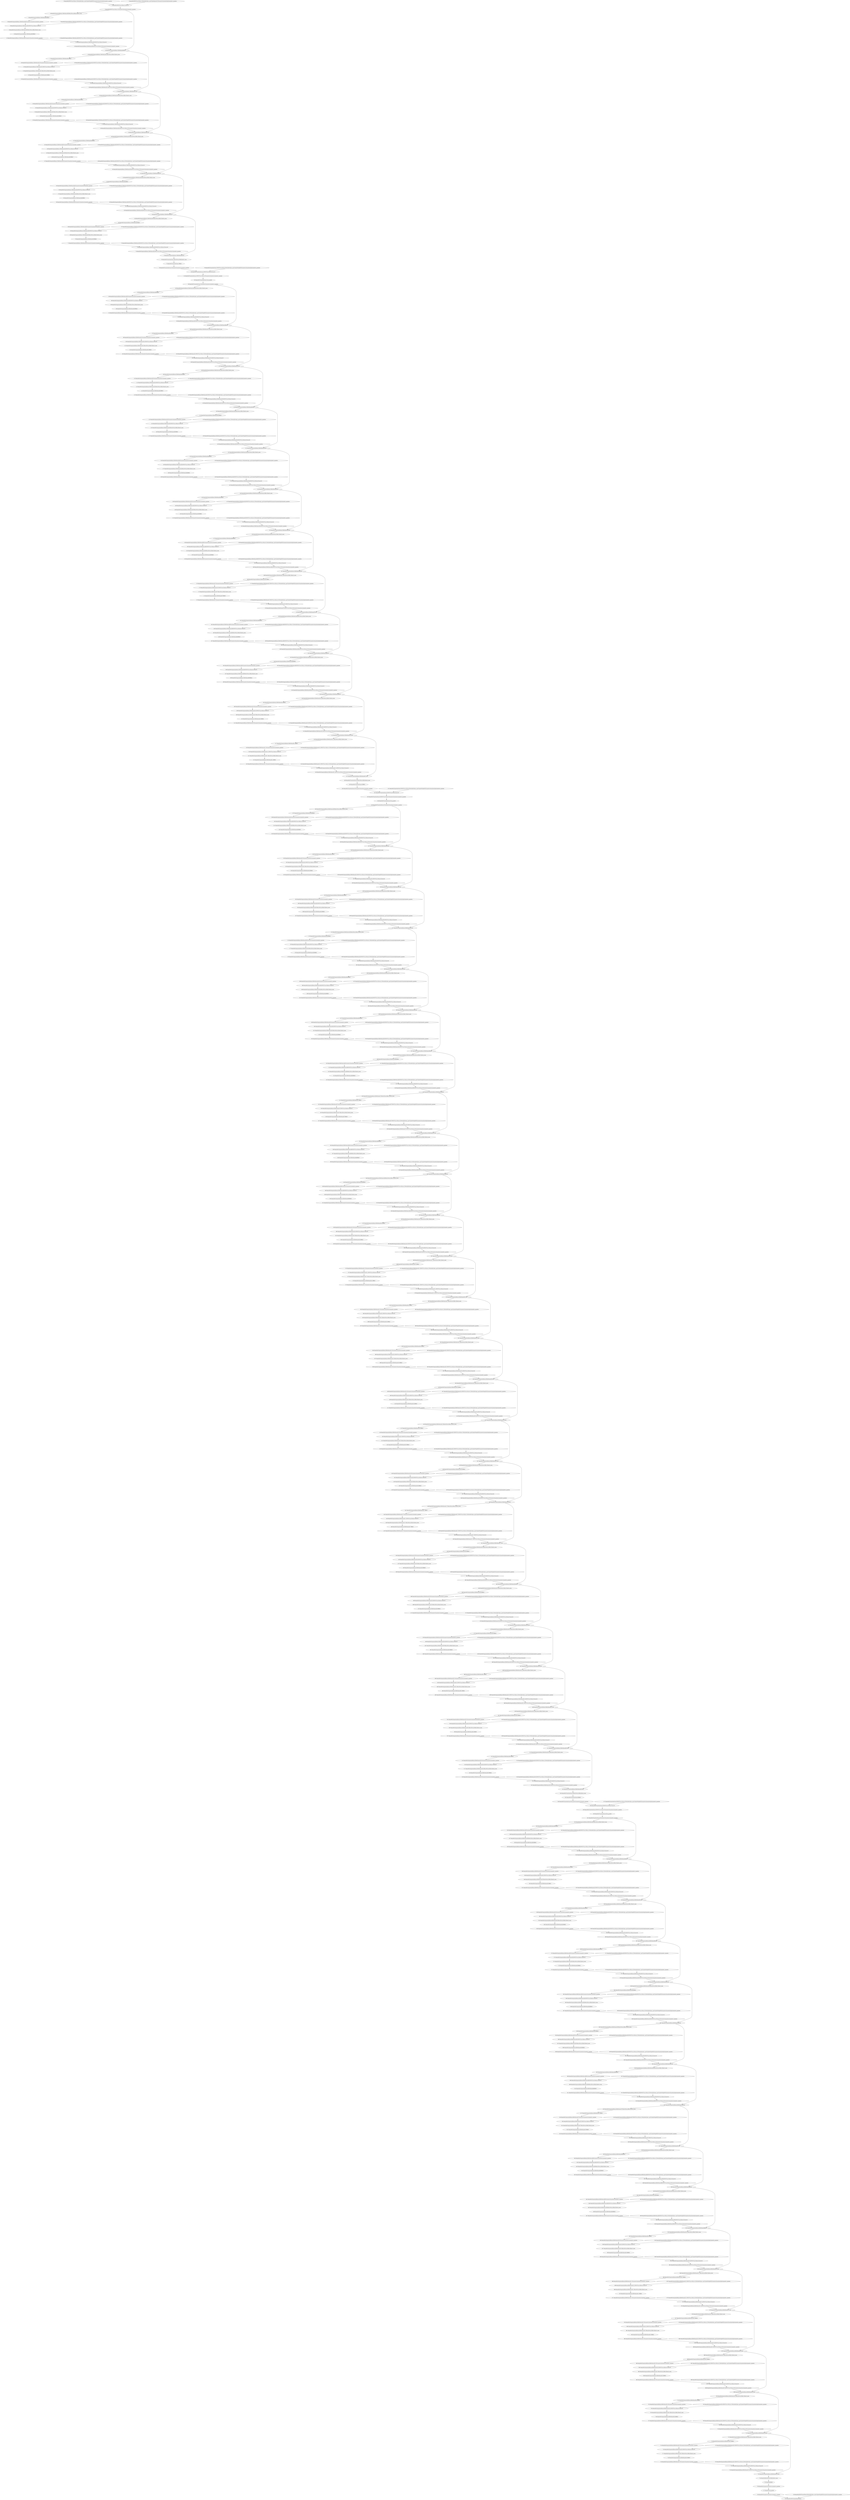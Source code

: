 strict digraph  {
"0 DenseNet/NNCFConv2d[conv1]/ModuleDict[pre_ops]/UpdateWeight[0]/SymmetricQuantizer[op]/symmetric_quantize" [id=0, scope="DenseNet/NNCFConv2d[conv1]/ModuleDict[pre_ops]/UpdateWeight[0]/SymmetricQuantizer[op]", type=symmetric_quantize];
"1 DenseNet/NNCFConv2d[conv1]/ModuleDict[pre_ops]/UpdateInputs[1]/SymmetricQuantizer[op]/symmetric_quantize" [id=1, scope="DenseNet/NNCFConv2d[conv1]/ModuleDict[pre_ops]/UpdateInputs[1]/SymmetricQuantizer[op]", type=symmetric_quantize];
"2 DenseNet/NNCFConv2d[conv1]/conv2d" [id=2, scope="DenseNet/NNCFConv2d[conv1]", type=conv2d];
"3 DenseNet/NNCFConv2d[conv1]/SymmetricQuantizer/symmetric_quantize" [id=3, scope="DenseNet/NNCFConv2d[conv1]/SymmetricQuantizer", type=symmetric_quantize];
"4 DenseNet/Sequential[dense1]/Bottleneck[0]/BatchNorm2d[bn1]/batch_norm" [id=4, scope="DenseNet/Sequential[dense1]/Bottleneck[0]/BatchNorm2d[bn1]", type=batch_norm];
"5 DenseNet/Sequential[dense1]/Bottleneck[0]/RELU" [id=5, scope="DenseNet/Sequential[dense1]/Bottleneck[0]", type=RELU];
"6 DenseNet/Sequential[dense1]/Bottleneck[0]/SymmetricQuantizer/symmetric_quantize" [id=6, scope="DenseNet/Sequential[dense1]/Bottleneck[0]/SymmetricQuantizer", type=symmetric_quantize];
"7 DenseNet/Sequential[dense1]/Bottleneck[0]/NNCFConv2d[conv1]/ModuleDict[pre_ops]/UpdateWeight[0]/SymmetricQuantizer[op]/symmetric_quantize" [id=7, scope="DenseNet/Sequential[dense1]/Bottleneck[0]/NNCFConv2d[conv1]/ModuleDict[pre_ops]/UpdateWeight[0]/SymmetricQuantizer[op]", type=symmetric_quantize];
"8 DenseNet/Sequential[dense1]/Bottleneck[0]/NNCFConv2d[conv1]/conv2d" [id=8, scope="DenseNet/Sequential[dense1]/Bottleneck[0]/NNCFConv2d[conv1]", type=conv2d];
"9 DenseNet/Sequential[dense1]/Bottleneck[0]/BatchNorm2d[bn2]/batch_norm" [id=9, scope="DenseNet/Sequential[dense1]/Bottleneck[0]/BatchNorm2d[bn2]", type=batch_norm];
"10 DenseNet/Sequential[dense1]/Bottleneck[0]/RELU" [id=10, scope="DenseNet/Sequential[dense1]/Bottleneck[0]", type=RELU];
"11 DenseNet/Sequential[dense1]/Bottleneck[0]/SymmetricQuantizer/symmetric_quantize" [id=11, scope="DenseNet/Sequential[dense1]/Bottleneck[0]/SymmetricQuantizer", type=symmetric_quantize];
"12 DenseNet/Sequential[dense1]/Bottleneck[0]/NNCFConv2d[conv2]/ModuleDict[pre_ops]/UpdateWeight[0]/SymmetricQuantizer[op]/symmetric_quantize" [id=12, scope="DenseNet/Sequential[dense1]/Bottleneck[0]/NNCFConv2d[conv2]/ModuleDict[pre_ops]/UpdateWeight[0]/SymmetricQuantizer[op]", type=symmetric_quantize];
"13 DenseNet/Sequential[dense1]/Bottleneck[0]/NNCFConv2d[conv2]/conv2d" [id=13, scope="DenseNet/Sequential[dense1]/Bottleneck[0]/NNCFConv2d[conv2]", type=conv2d];
"14 DenseNet/Sequential[dense1]/Bottleneck[0]/NNCFConv2d[conv2]/SymmetricQuantizer/symmetric_quantize" [id=14, scope="DenseNet/Sequential[dense1]/Bottleneck[0]/NNCFConv2d[conv2]/SymmetricQuantizer", type=symmetric_quantize];
"15 DenseNet/Sequential[dense1]/Bottleneck[0]/cat" [id=15, scope="DenseNet/Sequential[dense1]/Bottleneck[0]", type=cat];
"16 DenseNet/Sequential[dense1]/Bottleneck[1]/BatchNorm2d[bn1]/batch_norm" [id=16, scope="DenseNet/Sequential[dense1]/Bottleneck[1]/BatchNorm2d[bn1]", type=batch_norm];
"17 DenseNet/Sequential[dense1]/Bottleneck[1]/RELU" [id=17, scope="DenseNet/Sequential[dense1]/Bottleneck[1]", type=RELU];
"18 DenseNet/Sequential[dense1]/Bottleneck[1]/SymmetricQuantizer/symmetric_quantize" [id=18, scope="DenseNet/Sequential[dense1]/Bottleneck[1]/SymmetricQuantizer", type=symmetric_quantize];
"19 DenseNet/Sequential[dense1]/Bottleneck[1]/NNCFConv2d[conv1]/ModuleDict[pre_ops]/UpdateWeight[0]/SymmetricQuantizer[op]/symmetric_quantize" [id=19, scope="DenseNet/Sequential[dense1]/Bottleneck[1]/NNCFConv2d[conv1]/ModuleDict[pre_ops]/UpdateWeight[0]/SymmetricQuantizer[op]", type=symmetric_quantize];
"20 DenseNet/Sequential[dense1]/Bottleneck[1]/NNCFConv2d[conv1]/conv2d" [id=20, scope="DenseNet/Sequential[dense1]/Bottleneck[1]/NNCFConv2d[conv1]", type=conv2d];
"21 DenseNet/Sequential[dense1]/Bottleneck[1]/BatchNorm2d[bn2]/batch_norm" [id=21, scope="DenseNet/Sequential[dense1]/Bottleneck[1]/BatchNorm2d[bn2]", type=batch_norm];
"22 DenseNet/Sequential[dense1]/Bottleneck[1]/RELU" [id=22, scope="DenseNet/Sequential[dense1]/Bottleneck[1]", type=RELU];
"23 DenseNet/Sequential[dense1]/Bottleneck[1]/SymmetricQuantizer/symmetric_quantize" [id=23, scope="DenseNet/Sequential[dense1]/Bottleneck[1]/SymmetricQuantizer", type=symmetric_quantize];
"24 DenseNet/Sequential[dense1]/Bottleneck[1]/NNCFConv2d[conv2]/ModuleDict[pre_ops]/UpdateWeight[0]/SymmetricQuantizer[op]/symmetric_quantize" [id=24, scope="DenseNet/Sequential[dense1]/Bottleneck[1]/NNCFConv2d[conv2]/ModuleDict[pre_ops]/UpdateWeight[0]/SymmetricQuantizer[op]", type=symmetric_quantize];
"25 DenseNet/Sequential[dense1]/Bottleneck[1]/NNCFConv2d[conv2]/conv2d" [id=25, scope="DenseNet/Sequential[dense1]/Bottleneck[1]/NNCFConv2d[conv2]", type=conv2d];
"26 DenseNet/Sequential[dense1]/Bottleneck[1]/NNCFConv2d[conv2]/SymmetricQuantizer/symmetric_quantize" [id=26, scope="DenseNet/Sequential[dense1]/Bottleneck[1]/NNCFConv2d[conv2]/SymmetricQuantizer", type=symmetric_quantize];
"27 DenseNet/Sequential[dense1]/Bottleneck[1]/cat" [id=27, scope="DenseNet/Sequential[dense1]/Bottleneck[1]", type=cat];
"28 DenseNet/Sequential[dense1]/Bottleneck[2]/BatchNorm2d[bn1]/batch_norm" [id=28, scope="DenseNet/Sequential[dense1]/Bottleneck[2]/BatchNorm2d[bn1]", type=batch_norm];
"29 DenseNet/Sequential[dense1]/Bottleneck[2]/RELU" [id=29, scope="DenseNet/Sequential[dense1]/Bottleneck[2]", type=RELU];
"30 DenseNet/Sequential[dense1]/Bottleneck[2]/SymmetricQuantizer/symmetric_quantize" [id=30, scope="DenseNet/Sequential[dense1]/Bottleneck[2]/SymmetricQuantizer", type=symmetric_quantize];
"31 DenseNet/Sequential[dense1]/Bottleneck[2]/NNCFConv2d[conv1]/ModuleDict[pre_ops]/UpdateWeight[0]/SymmetricQuantizer[op]/symmetric_quantize" [id=31, scope="DenseNet/Sequential[dense1]/Bottleneck[2]/NNCFConv2d[conv1]/ModuleDict[pre_ops]/UpdateWeight[0]/SymmetricQuantizer[op]", type=symmetric_quantize];
"32 DenseNet/Sequential[dense1]/Bottleneck[2]/NNCFConv2d[conv1]/conv2d" [id=32, scope="DenseNet/Sequential[dense1]/Bottleneck[2]/NNCFConv2d[conv1]", type=conv2d];
"33 DenseNet/Sequential[dense1]/Bottleneck[2]/BatchNorm2d[bn2]/batch_norm" [id=33, scope="DenseNet/Sequential[dense1]/Bottleneck[2]/BatchNorm2d[bn2]", type=batch_norm];
"34 DenseNet/Sequential[dense1]/Bottleneck[2]/RELU" [id=34, scope="DenseNet/Sequential[dense1]/Bottleneck[2]", type=RELU];
"35 DenseNet/Sequential[dense1]/Bottleneck[2]/SymmetricQuantizer/symmetric_quantize" [id=35, scope="DenseNet/Sequential[dense1]/Bottleneck[2]/SymmetricQuantizer", type=symmetric_quantize];
"36 DenseNet/Sequential[dense1]/Bottleneck[2]/NNCFConv2d[conv2]/ModuleDict[pre_ops]/UpdateWeight[0]/SymmetricQuantizer[op]/symmetric_quantize" [id=36, scope="DenseNet/Sequential[dense1]/Bottleneck[2]/NNCFConv2d[conv2]/ModuleDict[pre_ops]/UpdateWeight[0]/SymmetricQuantizer[op]", type=symmetric_quantize];
"37 DenseNet/Sequential[dense1]/Bottleneck[2]/NNCFConv2d[conv2]/conv2d" [id=37, scope="DenseNet/Sequential[dense1]/Bottleneck[2]/NNCFConv2d[conv2]", type=conv2d];
"38 DenseNet/Sequential[dense1]/Bottleneck[2]/NNCFConv2d[conv2]/SymmetricQuantizer/symmetric_quantize" [id=38, scope="DenseNet/Sequential[dense1]/Bottleneck[2]/NNCFConv2d[conv2]/SymmetricQuantizer", type=symmetric_quantize];
"39 DenseNet/Sequential[dense1]/Bottleneck[2]/cat" [id=39, scope="DenseNet/Sequential[dense1]/Bottleneck[2]", type=cat];
"40 DenseNet/Sequential[dense1]/Bottleneck[3]/BatchNorm2d[bn1]/batch_norm" [id=40, scope="DenseNet/Sequential[dense1]/Bottleneck[3]/BatchNorm2d[bn1]", type=batch_norm];
"41 DenseNet/Sequential[dense1]/Bottleneck[3]/RELU" [id=41, scope="DenseNet/Sequential[dense1]/Bottleneck[3]", type=RELU];
"42 DenseNet/Sequential[dense1]/Bottleneck[3]/SymmetricQuantizer/symmetric_quantize" [id=42, scope="DenseNet/Sequential[dense1]/Bottleneck[3]/SymmetricQuantizer", type=symmetric_quantize];
"43 DenseNet/Sequential[dense1]/Bottleneck[3]/NNCFConv2d[conv1]/ModuleDict[pre_ops]/UpdateWeight[0]/SymmetricQuantizer[op]/symmetric_quantize" [id=43, scope="DenseNet/Sequential[dense1]/Bottleneck[3]/NNCFConv2d[conv1]/ModuleDict[pre_ops]/UpdateWeight[0]/SymmetricQuantizer[op]", type=symmetric_quantize];
"44 DenseNet/Sequential[dense1]/Bottleneck[3]/NNCFConv2d[conv1]/conv2d" [id=44, scope="DenseNet/Sequential[dense1]/Bottleneck[3]/NNCFConv2d[conv1]", type=conv2d];
"45 DenseNet/Sequential[dense1]/Bottleneck[3]/BatchNorm2d[bn2]/batch_norm" [id=45, scope="DenseNet/Sequential[dense1]/Bottleneck[3]/BatchNorm2d[bn2]", type=batch_norm];
"46 DenseNet/Sequential[dense1]/Bottleneck[3]/RELU" [id=46, scope="DenseNet/Sequential[dense1]/Bottleneck[3]", type=RELU];
"47 DenseNet/Sequential[dense1]/Bottleneck[3]/SymmetricQuantizer/symmetric_quantize" [id=47, scope="DenseNet/Sequential[dense1]/Bottleneck[3]/SymmetricQuantizer", type=symmetric_quantize];
"48 DenseNet/Sequential[dense1]/Bottleneck[3]/NNCFConv2d[conv2]/ModuleDict[pre_ops]/UpdateWeight[0]/SymmetricQuantizer[op]/symmetric_quantize" [id=48, scope="DenseNet/Sequential[dense1]/Bottleneck[3]/NNCFConv2d[conv2]/ModuleDict[pre_ops]/UpdateWeight[0]/SymmetricQuantizer[op]", type=symmetric_quantize];
"49 DenseNet/Sequential[dense1]/Bottleneck[3]/NNCFConv2d[conv2]/conv2d" [id=49, scope="DenseNet/Sequential[dense1]/Bottleneck[3]/NNCFConv2d[conv2]", type=conv2d];
"50 DenseNet/Sequential[dense1]/Bottleneck[3]/NNCFConv2d[conv2]/SymmetricQuantizer/symmetric_quantize" [id=50, scope="DenseNet/Sequential[dense1]/Bottleneck[3]/NNCFConv2d[conv2]/SymmetricQuantizer", type=symmetric_quantize];
"51 DenseNet/Sequential[dense1]/Bottleneck[3]/cat" [id=51, scope="DenseNet/Sequential[dense1]/Bottleneck[3]", type=cat];
"52 DenseNet/Sequential[dense1]/Bottleneck[4]/BatchNorm2d[bn1]/batch_norm" [id=52, scope="DenseNet/Sequential[dense1]/Bottleneck[4]/BatchNorm2d[bn1]", type=batch_norm];
"53 DenseNet/Sequential[dense1]/Bottleneck[4]/RELU" [id=53, scope="DenseNet/Sequential[dense1]/Bottleneck[4]", type=RELU];
"54 DenseNet/Sequential[dense1]/Bottleneck[4]/SymmetricQuantizer/symmetric_quantize" [id=54, scope="DenseNet/Sequential[dense1]/Bottleneck[4]/SymmetricQuantizer", type=symmetric_quantize];
"55 DenseNet/Sequential[dense1]/Bottleneck[4]/NNCFConv2d[conv1]/ModuleDict[pre_ops]/UpdateWeight[0]/SymmetricQuantizer[op]/symmetric_quantize" [id=55, scope="DenseNet/Sequential[dense1]/Bottleneck[4]/NNCFConv2d[conv1]/ModuleDict[pre_ops]/UpdateWeight[0]/SymmetricQuantizer[op]", type=symmetric_quantize];
"56 DenseNet/Sequential[dense1]/Bottleneck[4]/NNCFConv2d[conv1]/conv2d" [id=56, scope="DenseNet/Sequential[dense1]/Bottleneck[4]/NNCFConv2d[conv1]", type=conv2d];
"57 DenseNet/Sequential[dense1]/Bottleneck[4]/BatchNorm2d[bn2]/batch_norm" [id=57, scope="DenseNet/Sequential[dense1]/Bottleneck[4]/BatchNorm2d[bn2]", type=batch_norm];
"58 DenseNet/Sequential[dense1]/Bottleneck[4]/RELU" [id=58, scope="DenseNet/Sequential[dense1]/Bottleneck[4]", type=RELU];
"59 DenseNet/Sequential[dense1]/Bottleneck[4]/SymmetricQuantizer/symmetric_quantize" [id=59, scope="DenseNet/Sequential[dense1]/Bottleneck[4]/SymmetricQuantizer", type=symmetric_quantize];
"60 DenseNet/Sequential[dense1]/Bottleneck[4]/NNCFConv2d[conv2]/ModuleDict[pre_ops]/UpdateWeight[0]/SymmetricQuantizer[op]/symmetric_quantize" [id=60, scope="DenseNet/Sequential[dense1]/Bottleneck[4]/NNCFConv2d[conv2]/ModuleDict[pre_ops]/UpdateWeight[0]/SymmetricQuantizer[op]", type=symmetric_quantize];
"61 DenseNet/Sequential[dense1]/Bottleneck[4]/NNCFConv2d[conv2]/conv2d" [id=61, scope="DenseNet/Sequential[dense1]/Bottleneck[4]/NNCFConv2d[conv2]", type=conv2d];
"62 DenseNet/Sequential[dense1]/Bottleneck[4]/NNCFConv2d[conv2]/SymmetricQuantizer/symmetric_quantize" [id=62, scope="DenseNet/Sequential[dense1]/Bottleneck[4]/NNCFConv2d[conv2]/SymmetricQuantizer", type=symmetric_quantize];
"63 DenseNet/Sequential[dense1]/Bottleneck[4]/cat" [id=63, scope="DenseNet/Sequential[dense1]/Bottleneck[4]", type=cat];
"64 DenseNet/Sequential[dense1]/Bottleneck[5]/BatchNorm2d[bn1]/batch_norm" [id=64, scope="DenseNet/Sequential[dense1]/Bottleneck[5]/BatchNorm2d[bn1]", type=batch_norm];
"65 DenseNet/Sequential[dense1]/Bottleneck[5]/RELU" [id=65, scope="DenseNet/Sequential[dense1]/Bottleneck[5]", type=RELU];
"66 DenseNet/Sequential[dense1]/Bottleneck[5]/SymmetricQuantizer/symmetric_quantize" [id=66, scope="DenseNet/Sequential[dense1]/Bottleneck[5]/SymmetricQuantizer", type=symmetric_quantize];
"67 DenseNet/Sequential[dense1]/Bottleneck[5]/NNCFConv2d[conv1]/ModuleDict[pre_ops]/UpdateWeight[0]/SymmetricQuantizer[op]/symmetric_quantize" [id=67, scope="DenseNet/Sequential[dense1]/Bottleneck[5]/NNCFConv2d[conv1]/ModuleDict[pre_ops]/UpdateWeight[0]/SymmetricQuantizer[op]", type=symmetric_quantize];
"68 DenseNet/Sequential[dense1]/Bottleneck[5]/NNCFConv2d[conv1]/conv2d" [id=68, scope="DenseNet/Sequential[dense1]/Bottleneck[5]/NNCFConv2d[conv1]", type=conv2d];
"69 DenseNet/Sequential[dense1]/Bottleneck[5]/BatchNorm2d[bn2]/batch_norm" [id=69, scope="DenseNet/Sequential[dense1]/Bottleneck[5]/BatchNorm2d[bn2]", type=batch_norm];
"70 DenseNet/Sequential[dense1]/Bottleneck[5]/RELU" [id=70, scope="DenseNet/Sequential[dense1]/Bottleneck[5]", type=RELU];
"71 DenseNet/Sequential[dense1]/Bottleneck[5]/SymmetricQuantizer/symmetric_quantize" [id=71, scope="DenseNet/Sequential[dense1]/Bottleneck[5]/SymmetricQuantizer", type=symmetric_quantize];
"72 DenseNet/Sequential[dense1]/Bottleneck[5]/NNCFConv2d[conv2]/ModuleDict[pre_ops]/UpdateWeight[0]/SymmetricQuantizer[op]/symmetric_quantize" [id=72, scope="DenseNet/Sequential[dense1]/Bottleneck[5]/NNCFConv2d[conv2]/ModuleDict[pre_ops]/UpdateWeight[0]/SymmetricQuantizer[op]", type=symmetric_quantize];
"73 DenseNet/Sequential[dense1]/Bottleneck[5]/NNCFConv2d[conv2]/conv2d" [id=73, scope="DenseNet/Sequential[dense1]/Bottleneck[5]/NNCFConv2d[conv2]", type=conv2d];
"74 DenseNet/Sequential[dense1]/Bottleneck[5]/NNCFConv2d[conv2]/SymmetricQuantizer/symmetric_quantize" [id=74, scope="DenseNet/Sequential[dense1]/Bottleneck[5]/NNCFConv2d[conv2]/SymmetricQuantizer", type=symmetric_quantize];
"75 DenseNet/Sequential[dense1]/Bottleneck[5]/cat" [id=75, scope="DenseNet/Sequential[dense1]/Bottleneck[5]", type=cat];
"76 DenseNet/Transition[trans1]/BatchNorm2d[bn]/batch_norm" [id=76, scope="DenseNet/Transition[trans1]/BatchNorm2d[bn]", type=batch_norm];
"77 DenseNet/Transition[trans1]/RELU" [id=77, scope="DenseNet/Transition[trans1]", type=RELU];
"78 DenseNet/Transition[trans1]/SymmetricQuantizer/symmetric_quantize" [id=78, scope="DenseNet/Transition[trans1]/SymmetricQuantizer", type=symmetric_quantize];
"79 DenseNet/Transition[trans1]/NNCFConv2d[conv]/ModuleDict[pre_ops]/UpdateWeight[0]/SymmetricQuantizer[op]/symmetric_quantize" [id=79, scope="DenseNet/Transition[trans1]/NNCFConv2d[conv]/ModuleDict[pre_ops]/UpdateWeight[0]/SymmetricQuantizer[op]", type=symmetric_quantize];
"80 DenseNet/Transition[trans1]/NNCFConv2d[conv]/conv2d" [id=80, scope="DenseNet/Transition[trans1]/NNCFConv2d[conv]", type=conv2d];
"81 DenseNet/Transition[trans1]/NNCFConv2d[conv]/SymmetricQuantizer/symmetric_quantize" [id=81, scope="DenseNet/Transition[trans1]/NNCFConv2d[conv]/SymmetricQuantizer", type=symmetric_quantize];
"82 DenseNet/Transition[trans1]/avg_pool2d" [id=82, scope="DenseNet/Transition[trans1]", type=avg_pool2d];
"83 DenseNet/Transition[trans1]/SymmetricQuantizer/symmetric_quantize" [id=83, scope="DenseNet/Transition[trans1]/SymmetricQuantizer", type=symmetric_quantize];
"84 DenseNet/Sequential[dense2]/Bottleneck[0]/BatchNorm2d[bn1]/batch_norm" [id=84, scope="DenseNet/Sequential[dense2]/Bottleneck[0]/BatchNorm2d[bn1]", type=batch_norm];
"85 DenseNet/Sequential[dense2]/Bottleneck[0]/RELU" [id=85, scope="DenseNet/Sequential[dense2]/Bottleneck[0]", type=RELU];
"86 DenseNet/Sequential[dense2]/Bottleneck[0]/SymmetricQuantizer/symmetric_quantize" [id=86, scope="DenseNet/Sequential[dense2]/Bottleneck[0]/SymmetricQuantizer", type=symmetric_quantize];
"87 DenseNet/Sequential[dense2]/Bottleneck[0]/NNCFConv2d[conv1]/ModuleDict[pre_ops]/UpdateWeight[0]/SymmetricQuantizer[op]/symmetric_quantize" [id=87, scope="DenseNet/Sequential[dense2]/Bottleneck[0]/NNCFConv2d[conv1]/ModuleDict[pre_ops]/UpdateWeight[0]/SymmetricQuantizer[op]", type=symmetric_quantize];
"88 DenseNet/Sequential[dense2]/Bottleneck[0]/NNCFConv2d[conv1]/conv2d" [id=88, scope="DenseNet/Sequential[dense2]/Bottleneck[0]/NNCFConv2d[conv1]", type=conv2d];
"89 DenseNet/Sequential[dense2]/Bottleneck[0]/BatchNorm2d[bn2]/batch_norm" [id=89, scope="DenseNet/Sequential[dense2]/Bottleneck[0]/BatchNorm2d[bn2]", type=batch_norm];
"90 DenseNet/Sequential[dense2]/Bottleneck[0]/RELU" [id=90, scope="DenseNet/Sequential[dense2]/Bottleneck[0]", type=RELU];
"91 DenseNet/Sequential[dense2]/Bottleneck[0]/SymmetricQuantizer/symmetric_quantize" [id=91, scope="DenseNet/Sequential[dense2]/Bottleneck[0]/SymmetricQuantizer", type=symmetric_quantize];
"92 DenseNet/Sequential[dense2]/Bottleneck[0]/NNCFConv2d[conv2]/ModuleDict[pre_ops]/UpdateWeight[0]/SymmetricQuantizer[op]/symmetric_quantize" [id=92, scope="DenseNet/Sequential[dense2]/Bottleneck[0]/NNCFConv2d[conv2]/ModuleDict[pre_ops]/UpdateWeight[0]/SymmetricQuantizer[op]", type=symmetric_quantize];
"93 DenseNet/Sequential[dense2]/Bottleneck[0]/NNCFConv2d[conv2]/conv2d" [id=93, scope="DenseNet/Sequential[dense2]/Bottleneck[0]/NNCFConv2d[conv2]", type=conv2d];
"94 DenseNet/Sequential[dense2]/Bottleneck[0]/NNCFConv2d[conv2]/SymmetricQuantizer/symmetric_quantize" [id=94, scope="DenseNet/Sequential[dense2]/Bottleneck[0]/NNCFConv2d[conv2]/SymmetricQuantizer", type=symmetric_quantize];
"95 DenseNet/Sequential[dense2]/Bottleneck[0]/cat" [id=95, scope="DenseNet/Sequential[dense2]/Bottleneck[0]", type=cat];
"96 DenseNet/Sequential[dense2]/Bottleneck[1]/BatchNorm2d[bn1]/batch_norm" [id=96, scope="DenseNet/Sequential[dense2]/Bottleneck[1]/BatchNorm2d[bn1]", type=batch_norm];
"97 DenseNet/Sequential[dense2]/Bottleneck[1]/RELU" [id=97, scope="DenseNet/Sequential[dense2]/Bottleneck[1]", type=RELU];
"98 DenseNet/Sequential[dense2]/Bottleneck[1]/SymmetricQuantizer/symmetric_quantize" [id=98, scope="DenseNet/Sequential[dense2]/Bottleneck[1]/SymmetricQuantizer", type=symmetric_quantize];
"99 DenseNet/Sequential[dense2]/Bottleneck[1]/NNCFConv2d[conv1]/ModuleDict[pre_ops]/UpdateWeight[0]/SymmetricQuantizer[op]/symmetric_quantize" [id=99, scope="DenseNet/Sequential[dense2]/Bottleneck[1]/NNCFConv2d[conv1]/ModuleDict[pre_ops]/UpdateWeight[0]/SymmetricQuantizer[op]", type=symmetric_quantize];
"100 DenseNet/Sequential[dense2]/Bottleneck[1]/NNCFConv2d[conv1]/conv2d" [id=100, scope="DenseNet/Sequential[dense2]/Bottleneck[1]/NNCFConv2d[conv1]", type=conv2d];
"101 DenseNet/Sequential[dense2]/Bottleneck[1]/BatchNorm2d[bn2]/batch_norm" [id=101, scope="DenseNet/Sequential[dense2]/Bottleneck[1]/BatchNorm2d[bn2]", type=batch_norm];
"102 DenseNet/Sequential[dense2]/Bottleneck[1]/RELU" [id=102, scope="DenseNet/Sequential[dense2]/Bottleneck[1]", type=RELU];
"103 DenseNet/Sequential[dense2]/Bottleneck[1]/SymmetricQuantizer/symmetric_quantize" [id=103, scope="DenseNet/Sequential[dense2]/Bottleneck[1]/SymmetricQuantizer", type=symmetric_quantize];
"104 DenseNet/Sequential[dense2]/Bottleneck[1]/NNCFConv2d[conv2]/ModuleDict[pre_ops]/UpdateWeight[0]/SymmetricQuantizer[op]/symmetric_quantize" [id=104, scope="DenseNet/Sequential[dense2]/Bottleneck[1]/NNCFConv2d[conv2]/ModuleDict[pre_ops]/UpdateWeight[0]/SymmetricQuantizer[op]", type=symmetric_quantize];
"105 DenseNet/Sequential[dense2]/Bottleneck[1]/NNCFConv2d[conv2]/conv2d" [id=105, scope="DenseNet/Sequential[dense2]/Bottleneck[1]/NNCFConv2d[conv2]", type=conv2d];
"106 DenseNet/Sequential[dense2]/Bottleneck[1]/NNCFConv2d[conv2]/SymmetricQuantizer/symmetric_quantize" [id=106, scope="DenseNet/Sequential[dense2]/Bottleneck[1]/NNCFConv2d[conv2]/SymmetricQuantizer", type=symmetric_quantize];
"107 DenseNet/Sequential[dense2]/Bottleneck[1]/cat" [id=107, scope="DenseNet/Sequential[dense2]/Bottleneck[1]", type=cat];
"108 DenseNet/Sequential[dense2]/Bottleneck[2]/BatchNorm2d[bn1]/batch_norm" [id=108, scope="DenseNet/Sequential[dense2]/Bottleneck[2]/BatchNorm2d[bn1]", type=batch_norm];
"109 DenseNet/Sequential[dense2]/Bottleneck[2]/RELU" [id=109, scope="DenseNet/Sequential[dense2]/Bottleneck[2]", type=RELU];
"110 DenseNet/Sequential[dense2]/Bottleneck[2]/SymmetricQuantizer/symmetric_quantize" [id=110, scope="DenseNet/Sequential[dense2]/Bottleneck[2]/SymmetricQuantizer", type=symmetric_quantize];
"111 DenseNet/Sequential[dense2]/Bottleneck[2]/NNCFConv2d[conv1]/ModuleDict[pre_ops]/UpdateWeight[0]/SymmetricQuantizer[op]/symmetric_quantize" [id=111, scope="DenseNet/Sequential[dense2]/Bottleneck[2]/NNCFConv2d[conv1]/ModuleDict[pre_ops]/UpdateWeight[0]/SymmetricQuantizer[op]", type=symmetric_quantize];
"112 DenseNet/Sequential[dense2]/Bottleneck[2]/NNCFConv2d[conv1]/conv2d" [id=112, scope="DenseNet/Sequential[dense2]/Bottleneck[2]/NNCFConv2d[conv1]", type=conv2d];
"113 DenseNet/Sequential[dense2]/Bottleneck[2]/BatchNorm2d[bn2]/batch_norm" [id=113, scope="DenseNet/Sequential[dense2]/Bottleneck[2]/BatchNorm2d[bn2]", type=batch_norm];
"114 DenseNet/Sequential[dense2]/Bottleneck[2]/RELU" [id=114, scope="DenseNet/Sequential[dense2]/Bottleneck[2]", type=RELU];
"115 DenseNet/Sequential[dense2]/Bottleneck[2]/SymmetricQuantizer/symmetric_quantize" [id=115, scope="DenseNet/Sequential[dense2]/Bottleneck[2]/SymmetricQuantizer", type=symmetric_quantize];
"116 DenseNet/Sequential[dense2]/Bottleneck[2]/NNCFConv2d[conv2]/ModuleDict[pre_ops]/UpdateWeight[0]/SymmetricQuantizer[op]/symmetric_quantize" [id=116, scope="DenseNet/Sequential[dense2]/Bottleneck[2]/NNCFConv2d[conv2]/ModuleDict[pre_ops]/UpdateWeight[0]/SymmetricQuantizer[op]", type=symmetric_quantize];
"117 DenseNet/Sequential[dense2]/Bottleneck[2]/NNCFConv2d[conv2]/conv2d" [id=117, scope="DenseNet/Sequential[dense2]/Bottleneck[2]/NNCFConv2d[conv2]", type=conv2d];
"118 DenseNet/Sequential[dense2]/Bottleneck[2]/NNCFConv2d[conv2]/SymmetricQuantizer/symmetric_quantize" [id=118, scope="DenseNet/Sequential[dense2]/Bottleneck[2]/NNCFConv2d[conv2]/SymmetricQuantizer", type=symmetric_quantize];
"119 DenseNet/Sequential[dense2]/Bottleneck[2]/cat" [id=119, scope="DenseNet/Sequential[dense2]/Bottleneck[2]", type=cat];
"120 DenseNet/Sequential[dense2]/Bottleneck[3]/BatchNorm2d[bn1]/batch_norm" [id=120, scope="DenseNet/Sequential[dense2]/Bottleneck[3]/BatchNorm2d[bn1]", type=batch_norm];
"121 DenseNet/Sequential[dense2]/Bottleneck[3]/RELU" [id=121, scope="DenseNet/Sequential[dense2]/Bottleneck[3]", type=RELU];
"122 DenseNet/Sequential[dense2]/Bottleneck[3]/SymmetricQuantizer/symmetric_quantize" [id=122, scope="DenseNet/Sequential[dense2]/Bottleneck[3]/SymmetricQuantizer", type=symmetric_quantize];
"123 DenseNet/Sequential[dense2]/Bottleneck[3]/NNCFConv2d[conv1]/ModuleDict[pre_ops]/UpdateWeight[0]/SymmetricQuantizer[op]/symmetric_quantize" [id=123, scope="DenseNet/Sequential[dense2]/Bottleneck[3]/NNCFConv2d[conv1]/ModuleDict[pre_ops]/UpdateWeight[0]/SymmetricQuantizer[op]", type=symmetric_quantize];
"124 DenseNet/Sequential[dense2]/Bottleneck[3]/NNCFConv2d[conv1]/conv2d" [id=124, scope="DenseNet/Sequential[dense2]/Bottleneck[3]/NNCFConv2d[conv1]", type=conv2d];
"125 DenseNet/Sequential[dense2]/Bottleneck[3]/BatchNorm2d[bn2]/batch_norm" [id=125, scope="DenseNet/Sequential[dense2]/Bottleneck[3]/BatchNorm2d[bn2]", type=batch_norm];
"126 DenseNet/Sequential[dense2]/Bottleneck[3]/RELU" [id=126, scope="DenseNet/Sequential[dense2]/Bottleneck[3]", type=RELU];
"127 DenseNet/Sequential[dense2]/Bottleneck[3]/SymmetricQuantizer/symmetric_quantize" [id=127, scope="DenseNet/Sequential[dense2]/Bottleneck[3]/SymmetricQuantizer", type=symmetric_quantize];
"128 DenseNet/Sequential[dense2]/Bottleneck[3]/NNCFConv2d[conv2]/ModuleDict[pre_ops]/UpdateWeight[0]/SymmetricQuantizer[op]/symmetric_quantize" [id=128, scope="DenseNet/Sequential[dense2]/Bottleneck[3]/NNCFConv2d[conv2]/ModuleDict[pre_ops]/UpdateWeight[0]/SymmetricQuantizer[op]", type=symmetric_quantize];
"129 DenseNet/Sequential[dense2]/Bottleneck[3]/NNCFConv2d[conv2]/conv2d" [id=129, scope="DenseNet/Sequential[dense2]/Bottleneck[3]/NNCFConv2d[conv2]", type=conv2d];
"130 DenseNet/Sequential[dense2]/Bottleneck[3]/NNCFConv2d[conv2]/SymmetricQuantizer/symmetric_quantize" [id=130, scope="DenseNet/Sequential[dense2]/Bottleneck[3]/NNCFConv2d[conv2]/SymmetricQuantizer", type=symmetric_quantize];
"131 DenseNet/Sequential[dense2]/Bottleneck[3]/cat" [id=131, scope="DenseNet/Sequential[dense2]/Bottleneck[3]", type=cat];
"132 DenseNet/Sequential[dense2]/Bottleneck[4]/BatchNorm2d[bn1]/batch_norm" [id=132, scope="DenseNet/Sequential[dense2]/Bottleneck[4]/BatchNorm2d[bn1]", type=batch_norm];
"133 DenseNet/Sequential[dense2]/Bottleneck[4]/RELU" [id=133, scope="DenseNet/Sequential[dense2]/Bottleneck[4]", type=RELU];
"134 DenseNet/Sequential[dense2]/Bottleneck[4]/SymmetricQuantizer/symmetric_quantize" [id=134, scope="DenseNet/Sequential[dense2]/Bottleneck[4]/SymmetricQuantizer", type=symmetric_quantize];
"135 DenseNet/Sequential[dense2]/Bottleneck[4]/NNCFConv2d[conv1]/ModuleDict[pre_ops]/UpdateWeight[0]/SymmetricQuantizer[op]/symmetric_quantize" [id=135, scope="DenseNet/Sequential[dense2]/Bottleneck[4]/NNCFConv2d[conv1]/ModuleDict[pre_ops]/UpdateWeight[0]/SymmetricQuantizer[op]", type=symmetric_quantize];
"136 DenseNet/Sequential[dense2]/Bottleneck[4]/NNCFConv2d[conv1]/conv2d" [id=136, scope="DenseNet/Sequential[dense2]/Bottleneck[4]/NNCFConv2d[conv1]", type=conv2d];
"137 DenseNet/Sequential[dense2]/Bottleneck[4]/BatchNorm2d[bn2]/batch_norm" [id=137, scope="DenseNet/Sequential[dense2]/Bottleneck[4]/BatchNorm2d[bn2]", type=batch_norm];
"138 DenseNet/Sequential[dense2]/Bottleneck[4]/RELU" [id=138, scope="DenseNet/Sequential[dense2]/Bottleneck[4]", type=RELU];
"139 DenseNet/Sequential[dense2]/Bottleneck[4]/SymmetricQuantizer/symmetric_quantize" [id=139, scope="DenseNet/Sequential[dense2]/Bottleneck[4]/SymmetricQuantizer", type=symmetric_quantize];
"140 DenseNet/Sequential[dense2]/Bottleneck[4]/NNCFConv2d[conv2]/ModuleDict[pre_ops]/UpdateWeight[0]/SymmetricQuantizer[op]/symmetric_quantize" [id=140, scope="DenseNet/Sequential[dense2]/Bottleneck[4]/NNCFConv2d[conv2]/ModuleDict[pre_ops]/UpdateWeight[0]/SymmetricQuantizer[op]", type=symmetric_quantize];
"141 DenseNet/Sequential[dense2]/Bottleneck[4]/NNCFConv2d[conv2]/conv2d" [id=141, scope="DenseNet/Sequential[dense2]/Bottleneck[4]/NNCFConv2d[conv2]", type=conv2d];
"142 DenseNet/Sequential[dense2]/Bottleneck[4]/NNCFConv2d[conv2]/SymmetricQuantizer/symmetric_quantize" [id=142, scope="DenseNet/Sequential[dense2]/Bottleneck[4]/NNCFConv2d[conv2]/SymmetricQuantizer", type=symmetric_quantize];
"143 DenseNet/Sequential[dense2]/Bottleneck[4]/cat" [id=143, scope="DenseNet/Sequential[dense2]/Bottleneck[4]", type=cat];
"144 DenseNet/Sequential[dense2]/Bottleneck[5]/BatchNorm2d[bn1]/batch_norm" [id=144, scope="DenseNet/Sequential[dense2]/Bottleneck[5]/BatchNorm2d[bn1]", type=batch_norm];
"145 DenseNet/Sequential[dense2]/Bottleneck[5]/RELU" [id=145, scope="DenseNet/Sequential[dense2]/Bottleneck[5]", type=RELU];
"146 DenseNet/Sequential[dense2]/Bottleneck[5]/SymmetricQuantizer/symmetric_quantize" [id=146, scope="DenseNet/Sequential[dense2]/Bottleneck[5]/SymmetricQuantizer", type=symmetric_quantize];
"147 DenseNet/Sequential[dense2]/Bottleneck[5]/NNCFConv2d[conv1]/ModuleDict[pre_ops]/UpdateWeight[0]/SymmetricQuantizer[op]/symmetric_quantize" [id=147, scope="DenseNet/Sequential[dense2]/Bottleneck[5]/NNCFConv2d[conv1]/ModuleDict[pre_ops]/UpdateWeight[0]/SymmetricQuantizer[op]", type=symmetric_quantize];
"148 DenseNet/Sequential[dense2]/Bottleneck[5]/NNCFConv2d[conv1]/conv2d" [id=148, scope="DenseNet/Sequential[dense2]/Bottleneck[5]/NNCFConv2d[conv1]", type=conv2d];
"149 DenseNet/Sequential[dense2]/Bottleneck[5]/BatchNorm2d[bn2]/batch_norm" [id=149, scope="DenseNet/Sequential[dense2]/Bottleneck[5]/BatchNorm2d[bn2]", type=batch_norm];
"150 DenseNet/Sequential[dense2]/Bottleneck[5]/RELU" [id=150, scope="DenseNet/Sequential[dense2]/Bottleneck[5]", type=RELU];
"151 DenseNet/Sequential[dense2]/Bottleneck[5]/SymmetricQuantizer/symmetric_quantize" [id=151, scope="DenseNet/Sequential[dense2]/Bottleneck[5]/SymmetricQuantizer", type=symmetric_quantize];
"152 DenseNet/Sequential[dense2]/Bottleneck[5]/NNCFConv2d[conv2]/ModuleDict[pre_ops]/UpdateWeight[0]/SymmetricQuantizer[op]/symmetric_quantize" [id=152, scope="DenseNet/Sequential[dense2]/Bottleneck[5]/NNCFConv2d[conv2]/ModuleDict[pre_ops]/UpdateWeight[0]/SymmetricQuantizer[op]", type=symmetric_quantize];
"153 DenseNet/Sequential[dense2]/Bottleneck[5]/NNCFConv2d[conv2]/conv2d" [id=153, scope="DenseNet/Sequential[dense2]/Bottleneck[5]/NNCFConv2d[conv2]", type=conv2d];
"154 DenseNet/Sequential[dense2]/Bottleneck[5]/NNCFConv2d[conv2]/SymmetricQuantizer/symmetric_quantize" [id=154, scope="DenseNet/Sequential[dense2]/Bottleneck[5]/NNCFConv2d[conv2]/SymmetricQuantizer", type=symmetric_quantize];
"155 DenseNet/Sequential[dense2]/Bottleneck[5]/cat" [id=155, scope="DenseNet/Sequential[dense2]/Bottleneck[5]", type=cat];
"156 DenseNet/Sequential[dense2]/Bottleneck[6]/BatchNorm2d[bn1]/batch_norm" [id=156, scope="DenseNet/Sequential[dense2]/Bottleneck[6]/BatchNorm2d[bn1]", type=batch_norm];
"157 DenseNet/Sequential[dense2]/Bottleneck[6]/RELU" [id=157, scope="DenseNet/Sequential[dense2]/Bottleneck[6]", type=RELU];
"158 DenseNet/Sequential[dense2]/Bottleneck[6]/SymmetricQuantizer/symmetric_quantize" [id=158, scope="DenseNet/Sequential[dense2]/Bottleneck[6]/SymmetricQuantizer", type=symmetric_quantize];
"159 DenseNet/Sequential[dense2]/Bottleneck[6]/NNCFConv2d[conv1]/ModuleDict[pre_ops]/UpdateWeight[0]/SymmetricQuantizer[op]/symmetric_quantize" [id=159, scope="DenseNet/Sequential[dense2]/Bottleneck[6]/NNCFConv2d[conv1]/ModuleDict[pre_ops]/UpdateWeight[0]/SymmetricQuantizer[op]", type=symmetric_quantize];
"160 DenseNet/Sequential[dense2]/Bottleneck[6]/NNCFConv2d[conv1]/conv2d" [id=160, scope="DenseNet/Sequential[dense2]/Bottleneck[6]/NNCFConv2d[conv1]", type=conv2d];
"161 DenseNet/Sequential[dense2]/Bottleneck[6]/BatchNorm2d[bn2]/batch_norm" [id=161, scope="DenseNet/Sequential[dense2]/Bottleneck[6]/BatchNorm2d[bn2]", type=batch_norm];
"162 DenseNet/Sequential[dense2]/Bottleneck[6]/RELU" [id=162, scope="DenseNet/Sequential[dense2]/Bottleneck[6]", type=RELU];
"163 DenseNet/Sequential[dense2]/Bottleneck[6]/SymmetricQuantizer/symmetric_quantize" [id=163, scope="DenseNet/Sequential[dense2]/Bottleneck[6]/SymmetricQuantizer", type=symmetric_quantize];
"164 DenseNet/Sequential[dense2]/Bottleneck[6]/NNCFConv2d[conv2]/ModuleDict[pre_ops]/UpdateWeight[0]/SymmetricQuantizer[op]/symmetric_quantize" [id=164, scope="DenseNet/Sequential[dense2]/Bottleneck[6]/NNCFConv2d[conv2]/ModuleDict[pre_ops]/UpdateWeight[0]/SymmetricQuantizer[op]", type=symmetric_quantize];
"165 DenseNet/Sequential[dense2]/Bottleneck[6]/NNCFConv2d[conv2]/conv2d" [id=165, scope="DenseNet/Sequential[dense2]/Bottleneck[6]/NNCFConv2d[conv2]", type=conv2d];
"166 DenseNet/Sequential[dense2]/Bottleneck[6]/NNCFConv2d[conv2]/SymmetricQuantizer/symmetric_quantize" [id=166, scope="DenseNet/Sequential[dense2]/Bottleneck[6]/NNCFConv2d[conv2]/SymmetricQuantizer", type=symmetric_quantize];
"167 DenseNet/Sequential[dense2]/Bottleneck[6]/cat" [id=167, scope="DenseNet/Sequential[dense2]/Bottleneck[6]", type=cat];
"168 DenseNet/Sequential[dense2]/Bottleneck[7]/BatchNorm2d[bn1]/batch_norm" [id=168, scope="DenseNet/Sequential[dense2]/Bottleneck[7]/BatchNorm2d[bn1]", type=batch_norm];
"169 DenseNet/Sequential[dense2]/Bottleneck[7]/RELU" [id=169, scope="DenseNet/Sequential[dense2]/Bottleneck[7]", type=RELU];
"170 DenseNet/Sequential[dense2]/Bottleneck[7]/SymmetricQuantizer/symmetric_quantize" [id=170, scope="DenseNet/Sequential[dense2]/Bottleneck[7]/SymmetricQuantizer", type=symmetric_quantize];
"171 DenseNet/Sequential[dense2]/Bottleneck[7]/NNCFConv2d[conv1]/ModuleDict[pre_ops]/UpdateWeight[0]/SymmetricQuantizer[op]/symmetric_quantize" [id=171, scope="DenseNet/Sequential[dense2]/Bottleneck[7]/NNCFConv2d[conv1]/ModuleDict[pre_ops]/UpdateWeight[0]/SymmetricQuantizer[op]", type=symmetric_quantize];
"172 DenseNet/Sequential[dense2]/Bottleneck[7]/NNCFConv2d[conv1]/conv2d" [id=172, scope="DenseNet/Sequential[dense2]/Bottleneck[7]/NNCFConv2d[conv1]", type=conv2d];
"173 DenseNet/Sequential[dense2]/Bottleneck[7]/BatchNorm2d[bn2]/batch_norm" [id=173, scope="DenseNet/Sequential[dense2]/Bottleneck[7]/BatchNorm2d[bn2]", type=batch_norm];
"174 DenseNet/Sequential[dense2]/Bottleneck[7]/RELU" [id=174, scope="DenseNet/Sequential[dense2]/Bottleneck[7]", type=RELU];
"175 DenseNet/Sequential[dense2]/Bottleneck[7]/SymmetricQuantizer/symmetric_quantize" [id=175, scope="DenseNet/Sequential[dense2]/Bottleneck[7]/SymmetricQuantizer", type=symmetric_quantize];
"176 DenseNet/Sequential[dense2]/Bottleneck[7]/NNCFConv2d[conv2]/ModuleDict[pre_ops]/UpdateWeight[0]/SymmetricQuantizer[op]/symmetric_quantize" [id=176, scope="DenseNet/Sequential[dense2]/Bottleneck[7]/NNCFConv2d[conv2]/ModuleDict[pre_ops]/UpdateWeight[0]/SymmetricQuantizer[op]", type=symmetric_quantize];
"177 DenseNet/Sequential[dense2]/Bottleneck[7]/NNCFConv2d[conv2]/conv2d" [id=177, scope="DenseNet/Sequential[dense2]/Bottleneck[7]/NNCFConv2d[conv2]", type=conv2d];
"178 DenseNet/Sequential[dense2]/Bottleneck[7]/NNCFConv2d[conv2]/SymmetricQuantizer/symmetric_quantize" [id=178, scope="DenseNet/Sequential[dense2]/Bottleneck[7]/NNCFConv2d[conv2]/SymmetricQuantizer", type=symmetric_quantize];
"179 DenseNet/Sequential[dense2]/Bottleneck[7]/cat" [id=179, scope="DenseNet/Sequential[dense2]/Bottleneck[7]", type=cat];
"180 DenseNet/Sequential[dense2]/Bottleneck[8]/BatchNorm2d[bn1]/batch_norm" [id=180, scope="DenseNet/Sequential[dense2]/Bottleneck[8]/BatchNorm2d[bn1]", type=batch_norm];
"181 DenseNet/Sequential[dense2]/Bottleneck[8]/RELU" [id=181, scope="DenseNet/Sequential[dense2]/Bottleneck[8]", type=RELU];
"182 DenseNet/Sequential[dense2]/Bottleneck[8]/SymmetricQuantizer/symmetric_quantize" [id=182, scope="DenseNet/Sequential[dense2]/Bottleneck[8]/SymmetricQuantizer", type=symmetric_quantize];
"183 DenseNet/Sequential[dense2]/Bottleneck[8]/NNCFConv2d[conv1]/ModuleDict[pre_ops]/UpdateWeight[0]/SymmetricQuantizer[op]/symmetric_quantize" [id=183, scope="DenseNet/Sequential[dense2]/Bottleneck[8]/NNCFConv2d[conv1]/ModuleDict[pre_ops]/UpdateWeight[0]/SymmetricQuantizer[op]", type=symmetric_quantize];
"184 DenseNet/Sequential[dense2]/Bottleneck[8]/NNCFConv2d[conv1]/conv2d" [id=184, scope="DenseNet/Sequential[dense2]/Bottleneck[8]/NNCFConv2d[conv1]", type=conv2d];
"185 DenseNet/Sequential[dense2]/Bottleneck[8]/BatchNorm2d[bn2]/batch_norm" [id=185, scope="DenseNet/Sequential[dense2]/Bottleneck[8]/BatchNorm2d[bn2]", type=batch_norm];
"186 DenseNet/Sequential[dense2]/Bottleneck[8]/RELU" [id=186, scope="DenseNet/Sequential[dense2]/Bottleneck[8]", type=RELU];
"187 DenseNet/Sequential[dense2]/Bottleneck[8]/SymmetricQuantizer/symmetric_quantize" [id=187, scope="DenseNet/Sequential[dense2]/Bottleneck[8]/SymmetricQuantizer", type=symmetric_quantize];
"188 DenseNet/Sequential[dense2]/Bottleneck[8]/NNCFConv2d[conv2]/ModuleDict[pre_ops]/UpdateWeight[0]/SymmetricQuantizer[op]/symmetric_quantize" [id=188, scope="DenseNet/Sequential[dense2]/Bottleneck[8]/NNCFConv2d[conv2]/ModuleDict[pre_ops]/UpdateWeight[0]/SymmetricQuantizer[op]", type=symmetric_quantize];
"189 DenseNet/Sequential[dense2]/Bottleneck[8]/NNCFConv2d[conv2]/conv2d" [id=189, scope="DenseNet/Sequential[dense2]/Bottleneck[8]/NNCFConv2d[conv2]", type=conv2d];
"190 DenseNet/Sequential[dense2]/Bottleneck[8]/NNCFConv2d[conv2]/SymmetricQuantizer/symmetric_quantize" [id=190, scope="DenseNet/Sequential[dense2]/Bottleneck[8]/NNCFConv2d[conv2]/SymmetricQuantizer", type=symmetric_quantize];
"191 DenseNet/Sequential[dense2]/Bottleneck[8]/cat" [id=191, scope="DenseNet/Sequential[dense2]/Bottleneck[8]", type=cat];
"192 DenseNet/Sequential[dense2]/Bottleneck[9]/BatchNorm2d[bn1]/batch_norm" [id=192, scope="DenseNet/Sequential[dense2]/Bottleneck[9]/BatchNorm2d[bn1]", type=batch_norm];
"193 DenseNet/Sequential[dense2]/Bottleneck[9]/RELU" [id=193, scope="DenseNet/Sequential[dense2]/Bottleneck[9]", type=RELU];
"194 DenseNet/Sequential[dense2]/Bottleneck[9]/SymmetricQuantizer/symmetric_quantize" [id=194, scope="DenseNet/Sequential[dense2]/Bottleneck[9]/SymmetricQuantizer", type=symmetric_quantize];
"195 DenseNet/Sequential[dense2]/Bottleneck[9]/NNCFConv2d[conv1]/ModuleDict[pre_ops]/UpdateWeight[0]/SymmetricQuantizer[op]/symmetric_quantize" [id=195, scope="DenseNet/Sequential[dense2]/Bottleneck[9]/NNCFConv2d[conv1]/ModuleDict[pre_ops]/UpdateWeight[0]/SymmetricQuantizer[op]", type=symmetric_quantize];
"196 DenseNet/Sequential[dense2]/Bottleneck[9]/NNCFConv2d[conv1]/conv2d" [id=196, scope="DenseNet/Sequential[dense2]/Bottleneck[9]/NNCFConv2d[conv1]", type=conv2d];
"197 DenseNet/Sequential[dense2]/Bottleneck[9]/BatchNorm2d[bn2]/batch_norm" [id=197, scope="DenseNet/Sequential[dense2]/Bottleneck[9]/BatchNorm2d[bn2]", type=batch_norm];
"198 DenseNet/Sequential[dense2]/Bottleneck[9]/RELU" [id=198, scope="DenseNet/Sequential[dense2]/Bottleneck[9]", type=RELU];
"199 DenseNet/Sequential[dense2]/Bottleneck[9]/SymmetricQuantizer/symmetric_quantize" [id=199, scope="DenseNet/Sequential[dense2]/Bottleneck[9]/SymmetricQuantizer", type=symmetric_quantize];
"200 DenseNet/Sequential[dense2]/Bottleneck[9]/NNCFConv2d[conv2]/ModuleDict[pre_ops]/UpdateWeight[0]/SymmetricQuantizer[op]/symmetric_quantize" [id=200, scope="DenseNet/Sequential[dense2]/Bottleneck[9]/NNCFConv2d[conv2]/ModuleDict[pre_ops]/UpdateWeight[0]/SymmetricQuantizer[op]", type=symmetric_quantize];
"201 DenseNet/Sequential[dense2]/Bottleneck[9]/NNCFConv2d[conv2]/conv2d" [id=201, scope="DenseNet/Sequential[dense2]/Bottleneck[9]/NNCFConv2d[conv2]", type=conv2d];
"202 DenseNet/Sequential[dense2]/Bottleneck[9]/NNCFConv2d[conv2]/SymmetricQuantizer/symmetric_quantize" [id=202, scope="DenseNet/Sequential[dense2]/Bottleneck[9]/NNCFConv2d[conv2]/SymmetricQuantizer", type=symmetric_quantize];
"203 DenseNet/Sequential[dense2]/Bottleneck[9]/cat" [id=203, scope="DenseNet/Sequential[dense2]/Bottleneck[9]", type=cat];
"204 DenseNet/Sequential[dense2]/Bottleneck[10]/BatchNorm2d[bn1]/batch_norm" [id=204, scope="DenseNet/Sequential[dense2]/Bottleneck[10]/BatchNorm2d[bn1]", type=batch_norm];
"205 DenseNet/Sequential[dense2]/Bottleneck[10]/RELU" [id=205, scope="DenseNet/Sequential[dense2]/Bottleneck[10]", type=RELU];
"206 DenseNet/Sequential[dense2]/Bottleneck[10]/SymmetricQuantizer/symmetric_quantize" [id=206, scope="DenseNet/Sequential[dense2]/Bottleneck[10]/SymmetricQuantizer", type=symmetric_quantize];
"207 DenseNet/Sequential[dense2]/Bottleneck[10]/NNCFConv2d[conv1]/ModuleDict[pre_ops]/UpdateWeight[0]/SymmetricQuantizer[op]/symmetric_quantize" [id=207, scope="DenseNet/Sequential[dense2]/Bottleneck[10]/NNCFConv2d[conv1]/ModuleDict[pre_ops]/UpdateWeight[0]/SymmetricQuantizer[op]", type=symmetric_quantize];
"208 DenseNet/Sequential[dense2]/Bottleneck[10]/NNCFConv2d[conv1]/conv2d" [id=208, scope="DenseNet/Sequential[dense2]/Bottleneck[10]/NNCFConv2d[conv1]", type=conv2d];
"209 DenseNet/Sequential[dense2]/Bottleneck[10]/BatchNorm2d[bn2]/batch_norm" [id=209, scope="DenseNet/Sequential[dense2]/Bottleneck[10]/BatchNorm2d[bn2]", type=batch_norm];
"210 DenseNet/Sequential[dense2]/Bottleneck[10]/RELU" [id=210, scope="DenseNet/Sequential[dense2]/Bottleneck[10]", type=RELU];
"211 DenseNet/Sequential[dense2]/Bottleneck[10]/SymmetricQuantizer/symmetric_quantize" [id=211, scope="DenseNet/Sequential[dense2]/Bottleneck[10]/SymmetricQuantizer", type=symmetric_quantize];
"212 DenseNet/Sequential[dense2]/Bottleneck[10]/NNCFConv2d[conv2]/ModuleDict[pre_ops]/UpdateWeight[0]/SymmetricQuantizer[op]/symmetric_quantize" [id=212, scope="DenseNet/Sequential[dense2]/Bottleneck[10]/NNCFConv2d[conv2]/ModuleDict[pre_ops]/UpdateWeight[0]/SymmetricQuantizer[op]", type=symmetric_quantize];
"213 DenseNet/Sequential[dense2]/Bottleneck[10]/NNCFConv2d[conv2]/conv2d" [id=213, scope="DenseNet/Sequential[dense2]/Bottleneck[10]/NNCFConv2d[conv2]", type=conv2d];
"214 DenseNet/Sequential[dense2]/Bottleneck[10]/NNCFConv2d[conv2]/SymmetricQuantizer/symmetric_quantize" [id=214, scope="DenseNet/Sequential[dense2]/Bottleneck[10]/NNCFConv2d[conv2]/SymmetricQuantizer", type=symmetric_quantize];
"215 DenseNet/Sequential[dense2]/Bottleneck[10]/cat" [id=215, scope="DenseNet/Sequential[dense2]/Bottleneck[10]", type=cat];
"216 DenseNet/Sequential[dense2]/Bottleneck[11]/BatchNorm2d[bn1]/batch_norm" [id=216, scope="DenseNet/Sequential[dense2]/Bottleneck[11]/BatchNorm2d[bn1]", type=batch_norm];
"217 DenseNet/Sequential[dense2]/Bottleneck[11]/RELU" [id=217, scope="DenseNet/Sequential[dense2]/Bottleneck[11]", type=RELU];
"218 DenseNet/Sequential[dense2]/Bottleneck[11]/SymmetricQuantizer/symmetric_quantize" [id=218, scope="DenseNet/Sequential[dense2]/Bottleneck[11]/SymmetricQuantizer", type=symmetric_quantize];
"219 DenseNet/Sequential[dense2]/Bottleneck[11]/NNCFConv2d[conv1]/ModuleDict[pre_ops]/UpdateWeight[0]/SymmetricQuantizer[op]/symmetric_quantize" [id=219, scope="DenseNet/Sequential[dense2]/Bottleneck[11]/NNCFConv2d[conv1]/ModuleDict[pre_ops]/UpdateWeight[0]/SymmetricQuantizer[op]", type=symmetric_quantize];
"220 DenseNet/Sequential[dense2]/Bottleneck[11]/NNCFConv2d[conv1]/conv2d" [id=220, scope="DenseNet/Sequential[dense2]/Bottleneck[11]/NNCFConv2d[conv1]", type=conv2d];
"221 DenseNet/Sequential[dense2]/Bottleneck[11]/BatchNorm2d[bn2]/batch_norm" [id=221, scope="DenseNet/Sequential[dense2]/Bottleneck[11]/BatchNorm2d[bn2]", type=batch_norm];
"222 DenseNet/Sequential[dense2]/Bottleneck[11]/RELU" [id=222, scope="DenseNet/Sequential[dense2]/Bottleneck[11]", type=RELU];
"223 DenseNet/Sequential[dense2]/Bottleneck[11]/SymmetricQuantizer/symmetric_quantize" [id=223, scope="DenseNet/Sequential[dense2]/Bottleneck[11]/SymmetricQuantizer", type=symmetric_quantize];
"224 DenseNet/Sequential[dense2]/Bottleneck[11]/NNCFConv2d[conv2]/ModuleDict[pre_ops]/UpdateWeight[0]/SymmetricQuantizer[op]/symmetric_quantize" [id=224, scope="DenseNet/Sequential[dense2]/Bottleneck[11]/NNCFConv2d[conv2]/ModuleDict[pre_ops]/UpdateWeight[0]/SymmetricQuantizer[op]", type=symmetric_quantize];
"225 DenseNet/Sequential[dense2]/Bottleneck[11]/NNCFConv2d[conv2]/conv2d" [id=225, scope="DenseNet/Sequential[dense2]/Bottleneck[11]/NNCFConv2d[conv2]", type=conv2d];
"226 DenseNet/Sequential[dense2]/Bottleneck[11]/NNCFConv2d[conv2]/SymmetricQuantizer/symmetric_quantize" [id=226, scope="DenseNet/Sequential[dense2]/Bottleneck[11]/NNCFConv2d[conv2]/SymmetricQuantizer", type=symmetric_quantize];
"227 DenseNet/Sequential[dense2]/Bottleneck[11]/cat" [id=227, scope="DenseNet/Sequential[dense2]/Bottleneck[11]", type=cat];
"228 DenseNet/Transition[trans2]/BatchNorm2d[bn]/batch_norm" [id=228, scope="DenseNet/Transition[trans2]/BatchNorm2d[bn]", type=batch_norm];
"229 DenseNet/Transition[trans2]/RELU" [id=229, scope="DenseNet/Transition[trans2]", type=RELU];
"230 DenseNet/Transition[trans2]/SymmetricQuantizer/symmetric_quantize" [id=230, scope="DenseNet/Transition[trans2]/SymmetricQuantizer", type=symmetric_quantize];
"231 DenseNet/Transition[trans2]/NNCFConv2d[conv]/ModuleDict[pre_ops]/UpdateWeight[0]/SymmetricQuantizer[op]/symmetric_quantize" [id=231, scope="DenseNet/Transition[trans2]/NNCFConv2d[conv]/ModuleDict[pre_ops]/UpdateWeight[0]/SymmetricQuantizer[op]", type=symmetric_quantize];
"232 DenseNet/Transition[trans2]/NNCFConv2d[conv]/conv2d" [id=232, scope="DenseNet/Transition[trans2]/NNCFConv2d[conv]", type=conv2d];
"233 DenseNet/Transition[trans2]/NNCFConv2d[conv]/SymmetricQuantizer/symmetric_quantize" [id=233, scope="DenseNet/Transition[trans2]/NNCFConv2d[conv]/SymmetricQuantizer", type=symmetric_quantize];
"234 DenseNet/Transition[trans2]/avg_pool2d" [id=234, scope="DenseNet/Transition[trans2]", type=avg_pool2d];
"235 DenseNet/Transition[trans2]/SymmetricQuantizer/symmetric_quantize" [id=235, scope="DenseNet/Transition[trans2]/SymmetricQuantizer", type=symmetric_quantize];
"236 DenseNet/Sequential[dense3]/Bottleneck[0]/BatchNorm2d[bn1]/batch_norm" [id=236, scope="DenseNet/Sequential[dense3]/Bottleneck[0]/BatchNorm2d[bn1]", type=batch_norm];
"237 DenseNet/Sequential[dense3]/Bottleneck[0]/RELU" [id=237, scope="DenseNet/Sequential[dense3]/Bottleneck[0]", type=RELU];
"238 DenseNet/Sequential[dense3]/Bottleneck[0]/SymmetricQuantizer/symmetric_quantize" [id=238, scope="DenseNet/Sequential[dense3]/Bottleneck[0]/SymmetricQuantizer", type=symmetric_quantize];
"239 DenseNet/Sequential[dense3]/Bottleneck[0]/NNCFConv2d[conv1]/ModuleDict[pre_ops]/UpdateWeight[0]/SymmetricQuantizer[op]/symmetric_quantize" [id=239, scope="DenseNet/Sequential[dense3]/Bottleneck[0]/NNCFConv2d[conv1]/ModuleDict[pre_ops]/UpdateWeight[0]/SymmetricQuantizer[op]", type=symmetric_quantize];
"240 DenseNet/Sequential[dense3]/Bottleneck[0]/NNCFConv2d[conv1]/conv2d" [id=240, scope="DenseNet/Sequential[dense3]/Bottleneck[0]/NNCFConv2d[conv1]", type=conv2d];
"241 DenseNet/Sequential[dense3]/Bottleneck[0]/BatchNorm2d[bn2]/batch_norm" [id=241, scope="DenseNet/Sequential[dense3]/Bottleneck[0]/BatchNorm2d[bn2]", type=batch_norm];
"242 DenseNet/Sequential[dense3]/Bottleneck[0]/RELU" [id=242, scope="DenseNet/Sequential[dense3]/Bottleneck[0]", type=RELU];
"243 DenseNet/Sequential[dense3]/Bottleneck[0]/SymmetricQuantizer/symmetric_quantize" [id=243, scope="DenseNet/Sequential[dense3]/Bottleneck[0]/SymmetricQuantizer", type=symmetric_quantize];
"244 DenseNet/Sequential[dense3]/Bottleneck[0]/NNCFConv2d[conv2]/ModuleDict[pre_ops]/UpdateWeight[0]/SymmetricQuantizer[op]/symmetric_quantize" [id=244, scope="DenseNet/Sequential[dense3]/Bottleneck[0]/NNCFConv2d[conv2]/ModuleDict[pre_ops]/UpdateWeight[0]/SymmetricQuantizer[op]", type=symmetric_quantize];
"245 DenseNet/Sequential[dense3]/Bottleneck[0]/NNCFConv2d[conv2]/conv2d" [id=245, scope="DenseNet/Sequential[dense3]/Bottleneck[0]/NNCFConv2d[conv2]", type=conv2d];
"246 DenseNet/Sequential[dense3]/Bottleneck[0]/NNCFConv2d[conv2]/SymmetricQuantizer/symmetric_quantize" [id=246, scope="DenseNet/Sequential[dense3]/Bottleneck[0]/NNCFConv2d[conv2]/SymmetricQuantizer", type=symmetric_quantize];
"247 DenseNet/Sequential[dense3]/Bottleneck[0]/cat" [id=247, scope="DenseNet/Sequential[dense3]/Bottleneck[0]", type=cat];
"248 DenseNet/Sequential[dense3]/Bottleneck[1]/BatchNorm2d[bn1]/batch_norm" [id=248, scope="DenseNet/Sequential[dense3]/Bottleneck[1]/BatchNorm2d[bn1]", type=batch_norm];
"249 DenseNet/Sequential[dense3]/Bottleneck[1]/RELU" [id=249, scope="DenseNet/Sequential[dense3]/Bottleneck[1]", type=RELU];
"250 DenseNet/Sequential[dense3]/Bottleneck[1]/SymmetricQuantizer/symmetric_quantize" [id=250, scope="DenseNet/Sequential[dense3]/Bottleneck[1]/SymmetricQuantizer", type=symmetric_quantize];
"251 DenseNet/Sequential[dense3]/Bottleneck[1]/NNCFConv2d[conv1]/ModuleDict[pre_ops]/UpdateWeight[0]/SymmetricQuantizer[op]/symmetric_quantize" [id=251, scope="DenseNet/Sequential[dense3]/Bottleneck[1]/NNCFConv2d[conv1]/ModuleDict[pre_ops]/UpdateWeight[0]/SymmetricQuantizer[op]", type=symmetric_quantize];
"252 DenseNet/Sequential[dense3]/Bottleneck[1]/NNCFConv2d[conv1]/conv2d" [id=252, scope="DenseNet/Sequential[dense3]/Bottleneck[1]/NNCFConv2d[conv1]", type=conv2d];
"253 DenseNet/Sequential[dense3]/Bottleneck[1]/BatchNorm2d[bn2]/batch_norm" [id=253, scope="DenseNet/Sequential[dense3]/Bottleneck[1]/BatchNorm2d[bn2]", type=batch_norm];
"254 DenseNet/Sequential[dense3]/Bottleneck[1]/RELU" [id=254, scope="DenseNet/Sequential[dense3]/Bottleneck[1]", type=RELU];
"255 DenseNet/Sequential[dense3]/Bottleneck[1]/SymmetricQuantizer/symmetric_quantize" [id=255, scope="DenseNet/Sequential[dense3]/Bottleneck[1]/SymmetricQuantizer", type=symmetric_quantize];
"256 DenseNet/Sequential[dense3]/Bottleneck[1]/NNCFConv2d[conv2]/ModuleDict[pre_ops]/UpdateWeight[0]/SymmetricQuantizer[op]/symmetric_quantize" [id=256, scope="DenseNet/Sequential[dense3]/Bottleneck[1]/NNCFConv2d[conv2]/ModuleDict[pre_ops]/UpdateWeight[0]/SymmetricQuantizer[op]", type=symmetric_quantize];
"257 DenseNet/Sequential[dense3]/Bottleneck[1]/NNCFConv2d[conv2]/conv2d" [id=257, scope="DenseNet/Sequential[dense3]/Bottleneck[1]/NNCFConv2d[conv2]", type=conv2d];
"258 DenseNet/Sequential[dense3]/Bottleneck[1]/NNCFConv2d[conv2]/SymmetricQuantizer/symmetric_quantize" [id=258, scope="DenseNet/Sequential[dense3]/Bottleneck[1]/NNCFConv2d[conv2]/SymmetricQuantizer", type=symmetric_quantize];
"259 DenseNet/Sequential[dense3]/Bottleneck[1]/cat" [id=259, scope="DenseNet/Sequential[dense3]/Bottleneck[1]", type=cat];
"260 DenseNet/Sequential[dense3]/Bottleneck[2]/BatchNorm2d[bn1]/batch_norm" [id=260, scope="DenseNet/Sequential[dense3]/Bottleneck[2]/BatchNorm2d[bn1]", type=batch_norm];
"261 DenseNet/Sequential[dense3]/Bottleneck[2]/RELU" [id=261, scope="DenseNet/Sequential[dense3]/Bottleneck[2]", type=RELU];
"262 DenseNet/Sequential[dense3]/Bottleneck[2]/SymmetricQuantizer/symmetric_quantize" [id=262, scope="DenseNet/Sequential[dense3]/Bottleneck[2]/SymmetricQuantizer", type=symmetric_quantize];
"263 DenseNet/Sequential[dense3]/Bottleneck[2]/NNCFConv2d[conv1]/ModuleDict[pre_ops]/UpdateWeight[0]/SymmetricQuantizer[op]/symmetric_quantize" [id=263, scope="DenseNet/Sequential[dense3]/Bottleneck[2]/NNCFConv2d[conv1]/ModuleDict[pre_ops]/UpdateWeight[0]/SymmetricQuantizer[op]", type=symmetric_quantize];
"264 DenseNet/Sequential[dense3]/Bottleneck[2]/NNCFConv2d[conv1]/conv2d" [id=264, scope="DenseNet/Sequential[dense3]/Bottleneck[2]/NNCFConv2d[conv1]", type=conv2d];
"265 DenseNet/Sequential[dense3]/Bottleneck[2]/BatchNorm2d[bn2]/batch_norm" [id=265, scope="DenseNet/Sequential[dense3]/Bottleneck[2]/BatchNorm2d[bn2]", type=batch_norm];
"266 DenseNet/Sequential[dense3]/Bottleneck[2]/RELU" [id=266, scope="DenseNet/Sequential[dense3]/Bottleneck[2]", type=RELU];
"267 DenseNet/Sequential[dense3]/Bottleneck[2]/SymmetricQuantizer/symmetric_quantize" [id=267, scope="DenseNet/Sequential[dense3]/Bottleneck[2]/SymmetricQuantizer", type=symmetric_quantize];
"268 DenseNet/Sequential[dense3]/Bottleneck[2]/NNCFConv2d[conv2]/ModuleDict[pre_ops]/UpdateWeight[0]/SymmetricQuantizer[op]/symmetric_quantize" [id=268, scope="DenseNet/Sequential[dense3]/Bottleneck[2]/NNCFConv2d[conv2]/ModuleDict[pre_ops]/UpdateWeight[0]/SymmetricQuantizer[op]", type=symmetric_quantize];
"269 DenseNet/Sequential[dense3]/Bottleneck[2]/NNCFConv2d[conv2]/conv2d" [id=269, scope="DenseNet/Sequential[dense3]/Bottleneck[2]/NNCFConv2d[conv2]", type=conv2d];
"270 DenseNet/Sequential[dense3]/Bottleneck[2]/NNCFConv2d[conv2]/SymmetricQuantizer/symmetric_quantize" [id=270, scope="DenseNet/Sequential[dense3]/Bottleneck[2]/NNCFConv2d[conv2]/SymmetricQuantizer", type=symmetric_quantize];
"271 DenseNet/Sequential[dense3]/Bottleneck[2]/cat" [id=271, scope="DenseNet/Sequential[dense3]/Bottleneck[2]", type=cat];
"272 DenseNet/Sequential[dense3]/Bottleneck[3]/BatchNorm2d[bn1]/batch_norm" [id=272, scope="DenseNet/Sequential[dense3]/Bottleneck[3]/BatchNorm2d[bn1]", type=batch_norm];
"273 DenseNet/Sequential[dense3]/Bottleneck[3]/RELU" [id=273, scope="DenseNet/Sequential[dense3]/Bottleneck[3]", type=RELU];
"274 DenseNet/Sequential[dense3]/Bottleneck[3]/SymmetricQuantizer/symmetric_quantize" [id=274, scope="DenseNet/Sequential[dense3]/Bottleneck[3]/SymmetricQuantizer", type=symmetric_quantize];
"275 DenseNet/Sequential[dense3]/Bottleneck[3]/NNCFConv2d[conv1]/ModuleDict[pre_ops]/UpdateWeight[0]/SymmetricQuantizer[op]/symmetric_quantize" [id=275, scope="DenseNet/Sequential[dense3]/Bottleneck[3]/NNCFConv2d[conv1]/ModuleDict[pre_ops]/UpdateWeight[0]/SymmetricQuantizer[op]", type=symmetric_quantize];
"276 DenseNet/Sequential[dense3]/Bottleneck[3]/NNCFConv2d[conv1]/conv2d" [id=276, scope="DenseNet/Sequential[dense3]/Bottleneck[3]/NNCFConv2d[conv1]", type=conv2d];
"277 DenseNet/Sequential[dense3]/Bottleneck[3]/BatchNorm2d[bn2]/batch_norm" [id=277, scope="DenseNet/Sequential[dense3]/Bottleneck[3]/BatchNorm2d[bn2]", type=batch_norm];
"278 DenseNet/Sequential[dense3]/Bottleneck[3]/RELU" [id=278, scope="DenseNet/Sequential[dense3]/Bottleneck[3]", type=RELU];
"279 DenseNet/Sequential[dense3]/Bottleneck[3]/SymmetricQuantizer/symmetric_quantize" [id=279, scope="DenseNet/Sequential[dense3]/Bottleneck[3]/SymmetricQuantizer", type=symmetric_quantize];
"280 DenseNet/Sequential[dense3]/Bottleneck[3]/NNCFConv2d[conv2]/ModuleDict[pre_ops]/UpdateWeight[0]/SymmetricQuantizer[op]/symmetric_quantize" [id=280, scope="DenseNet/Sequential[dense3]/Bottleneck[3]/NNCFConv2d[conv2]/ModuleDict[pre_ops]/UpdateWeight[0]/SymmetricQuantizer[op]", type=symmetric_quantize];
"281 DenseNet/Sequential[dense3]/Bottleneck[3]/NNCFConv2d[conv2]/conv2d" [id=281, scope="DenseNet/Sequential[dense3]/Bottleneck[3]/NNCFConv2d[conv2]", type=conv2d];
"282 DenseNet/Sequential[dense3]/Bottleneck[3]/NNCFConv2d[conv2]/SymmetricQuantizer/symmetric_quantize" [id=282, scope="DenseNet/Sequential[dense3]/Bottleneck[3]/NNCFConv2d[conv2]/SymmetricQuantizer", type=symmetric_quantize];
"283 DenseNet/Sequential[dense3]/Bottleneck[3]/cat" [id=283, scope="DenseNet/Sequential[dense3]/Bottleneck[3]", type=cat];
"284 DenseNet/Sequential[dense3]/Bottleneck[4]/BatchNorm2d[bn1]/batch_norm" [id=284, scope="DenseNet/Sequential[dense3]/Bottleneck[4]/BatchNorm2d[bn1]", type=batch_norm];
"285 DenseNet/Sequential[dense3]/Bottleneck[4]/RELU" [id=285, scope="DenseNet/Sequential[dense3]/Bottleneck[4]", type=RELU];
"286 DenseNet/Sequential[dense3]/Bottleneck[4]/SymmetricQuantizer/symmetric_quantize" [id=286, scope="DenseNet/Sequential[dense3]/Bottleneck[4]/SymmetricQuantizer", type=symmetric_quantize];
"287 DenseNet/Sequential[dense3]/Bottleneck[4]/NNCFConv2d[conv1]/ModuleDict[pre_ops]/UpdateWeight[0]/SymmetricQuantizer[op]/symmetric_quantize" [id=287, scope="DenseNet/Sequential[dense3]/Bottleneck[4]/NNCFConv2d[conv1]/ModuleDict[pre_ops]/UpdateWeight[0]/SymmetricQuantizer[op]", type=symmetric_quantize];
"288 DenseNet/Sequential[dense3]/Bottleneck[4]/NNCFConv2d[conv1]/conv2d" [id=288, scope="DenseNet/Sequential[dense3]/Bottleneck[4]/NNCFConv2d[conv1]", type=conv2d];
"289 DenseNet/Sequential[dense3]/Bottleneck[4]/BatchNorm2d[bn2]/batch_norm" [id=289, scope="DenseNet/Sequential[dense3]/Bottleneck[4]/BatchNorm2d[bn2]", type=batch_norm];
"290 DenseNet/Sequential[dense3]/Bottleneck[4]/RELU" [id=290, scope="DenseNet/Sequential[dense3]/Bottleneck[4]", type=RELU];
"291 DenseNet/Sequential[dense3]/Bottleneck[4]/SymmetricQuantizer/symmetric_quantize" [id=291, scope="DenseNet/Sequential[dense3]/Bottleneck[4]/SymmetricQuantizer", type=symmetric_quantize];
"292 DenseNet/Sequential[dense3]/Bottleneck[4]/NNCFConv2d[conv2]/ModuleDict[pre_ops]/UpdateWeight[0]/SymmetricQuantizer[op]/symmetric_quantize" [id=292, scope="DenseNet/Sequential[dense3]/Bottleneck[4]/NNCFConv2d[conv2]/ModuleDict[pre_ops]/UpdateWeight[0]/SymmetricQuantizer[op]", type=symmetric_quantize];
"293 DenseNet/Sequential[dense3]/Bottleneck[4]/NNCFConv2d[conv2]/conv2d" [id=293, scope="DenseNet/Sequential[dense3]/Bottleneck[4]/NNCFConv2d[conv2]", type=conv2d];
"294 DenseNet/Sequential[dense3]/Bottleneck[4]/NNCFConv2d[conv2]/SymmetricQuantizer/symmetric_quantize" [id=294, scope="DenseNet/Sequential[dense3]/Bottleneck[4]/NNCFConv2d[conv2]/SymmetricQuantizer", type=symmetric_quantize];
"295 DenseNet/Sequential[dense3]/Bottleneck[4]/cat" [id=295, scope="DenseNet/Sequential[dense3]/Bottleneck[4]", type=cat];
"296 DenseNet/Sequential[dense3]/Bottleneck[5]/BatchNorm2d[bn1]/batch_norm" [id=296, scope="DenseNet/Sequential[dense3]/Bottleneck[5]/BatchNorm2d[bn1]", type=batch_norm];
"297 DenseNet/Sequential[dense3]/Bottleneck[5]/RELU" [id=297, scope="DenseNet/Sequential[dense3]/Bottleneck[5]", type=RELU];
"298 DenseNet/Sequential[dense3]/Bottleneck[5]/SymmetricQuantizer/symmetric_quantize" [id=298, scope="DenseNet/Sequential[dense3]/Bottleneck[5]/SymmetricQuantizer", type=symmetric_quantize];
"299 DenseNet/Sequential[dense3]/Bottleneck[5]/NNCFConv2d[conv1]/ModuleDict[pre_ops]/UpdateWeight[0]/SymmetricQuantizer[op]/symmetric_quantize" [id=299, scope="DenseNet/Sequential[dense3]/Bottleneck[5]/NNCFConv2d[conv1]/ModuleDict[pre_ops]/UpdateWeight[0]/SymmetricQuantizer[op]", type=symmetric_quantize];
"300 DenseNet/Sequential[dense3]/Bottleneck[5]/NNCFConv2d[conv1]/conv2d" [id=300, scope="DenseNet/Sequential[dense3]/Bottleneck[5]/NNCFConv2d[conv1]", type=conv2d];
"301 DenseNet/Sequential[dense3]/Bottleneck[5]/BatchNorm2d[bn2]/batch_norm" [id=301, scope="DenseNet/Sequential[dense3]/Bottleneck[5]/BatchNorm2d[bn2]", type=batch_norm];
"302 DenseNet/Sequential[dense3]/Bottleneck[5]/RELU" [id=302, scope="DenseNet/Sequential[dense3]/Bottleneck[5]", type=RELU];
"303 DenseNet/Sequential[dense3]/Bottleneck[5]/SymmetricQuantizer/symmetric_quantize" [id=303, scope="DenseNet/Sequential[dense3]/Bottleneck[5]/SymmetricQuantizer", type=symmetric_quantize];
"304 DenseNet/Sequential[dense3]/Bottleneck[5]/NNCFConv2d[conv2]/ModuleDict[pre_ops]/UpdateWeight[0]/SymmetricQuantizer[op]/symmetric_quantize" [id=304, scope="DenseNet/Sequential[dense3]/Bottleneck[5]/NNCFConv2d[conv2]/ModuleDict[pre_ops]/UpdateWeight[0]/SymmetricQuantizer[op]", type=symmetric_quantize];
"305 DenseNet/Sequential[dense3]/Bottleneck[5]/NNCFConv2d[conv2]/conv2d" [id=305, scope="DenseNet/Sequential[dense3]/Bottleneck[5]/NNCFConv2d[conv2]", type=conv2d];
"306 DenseNet/Sequential[dense3]/Bottleneck[5]/NNCFConv2d[conv2]/SymmetricQuantizer/symmetric_quantize" [id=306, scope="DenseNet/Sequential[dense3]/Bottleneck[5]/NNCFConv2d[conv2]/SymmetricQuantizer", type=symmetric_quantize];
"307 DenseNet/Sequential[dense3]/Bottleneck[5]/cat" [id=307, scope="DenseNet/Sequential[dense3]/Bottleneck[5]", type=cat];
"308 DenseNet/Sequential[dense3]/Bottleneck[6]/BatchNorm2d[bn1]/batch_norm" [id=308, scope="DenseNet/Sequential[dense3]/Bottleneck[6]/BatchNorm2d[bn1]", type=batch_norm];
"309 DenseNet/Sequential[dense3]/Bottleneck[6]/RELU" [id=309, scope="DenseNet/Sequential[dense3]/Bottleneck[6]", type=RELU];
"310 DenseNet/Sequential[dense3]/Bottleneck[6]/SymmetricQuantizer/symmetric_quantize" [id=310, scope="DenseNet/Sequential[dense3]/Bottleneck[6]/SymmetricQuantizer", type=symmetric_quantize];
"311 DenseNet/Sequential[dense3]/Bottleneck[6]/NNCFConv2d[conv1]/ModuleDict[pre_ops]/UpdateWeight[0]/SymmetricQuantizer[op]/symmetric_quantize" [id=311, scope="DenseNet/Sequential[dense3]/Bottleneck[6]/NNCFConv2d[conv1]/ModuleDict[pre_ops]/UpdateWeight[0]/SymmetricQuantizer[op]", type=symmetric_quantize];
"312 DenseNet/Sequential[dense3]/Bottleneck[6]/NNCFConv2d[conv1]/conv2d" [id=312, scope="DenseNet/Sequential[dense3]/Bottleneck[6]/NNCFConv2d[conv1]", type=conv2d];
"313 DenseNet/Sequential[dense3]/Bottleneck[6]/BatchNorm2d[bn2]/batch_norm" [id=313, scope="DenseNet/Sequential[dense3]/Bottleneck[6]/BatchNorm2d[bn2]", type=batch_norm];
"314 DenseNet/Sequential[dense3]/Bottleneck[6]/RELU" [id=314, scope="DenseNet/Sequential[dense3]/Bottleneck[6]", type=RELU];
"315 DenseNet/Sequential[dense3]/Bottleneck[6]/SymmetricQuantizer/symmetric_quantize" [id=315, scope="DenseNet/Sequential[dense3]/Bottleneck[6]/SymmetricQuantizer", type=symmetric_quantize];
"316 DenseNet/Sequential[dense3]/Bottleneck[6]/NNCFConv2d[conv2]/ModuleDict[pre_ops]/UpdateWeight[0]/SymmetricQuantizer[op]/symmetric_quantize" [id=316, scope="DenseNet/Sequential[dense3]/Bottleneck[6]/NNCFConv2d[conv2]/ModuleDict[pre_ops]/UpdateWeight[0]/SymmetricQuantizer[op]", type=symmetric_quantize];
"317 DenseNet/Sequential[dense3]/Bottleneck[6]/NNCFConv2d[conv2]/conv2d" [id=317, scope="DenseNet/Sequential[dense3]/Bottleneck[6]/NNCFConv2d[conv2]", type=conv2d];
"318 DenseNet/Sequential[dense3]/Bottleneck[6]/NNCFConv2d[conv2]/SymmetricQuantizer/symmetric_quantize" [id=318, scope="DenseNet/Sequential[dense3]/Bottleneck[6]/NNCFConv2d[conv2]/SymmetricQuantizer", type=symmetric_quantize];
"319 DenseNet/Sequential[dense3]/Bottleneck[6]/cat" [id=319, scope="DenseNet/Sequential[dense3]/Bottleneck[6]", type=cat];
"320 DenseNet/Sequential[dense3]/Bottleneck[7]/BatchNorm2d[bn1]/batch_norm" [id=320, scope="DenseNet/Sequential[dense3]/Bottleneck[7]/BatchNorm2d[bn1]", type=batch_norm];
"321 DenseNet/Sequential[dense3]/Bottleneck[7]/RELU" [id=321, scope="DenseNet/Sequential[dense3]/Bottleneck[7]", type=RELU];
"322 DenseNet/Sequential[dense3]/Bottleneck[7]/SymmetricQuantizer/symmetric_quantize" [id=322, scope="DenseNet/Sequential[dense3]/Bottleneck[7]/SymmetricQuantizer", type=symmetric_quantize];
"323 DenseNet/Sequential[dense3]/Bottleneck[7]/NNCFConv2d[conv1]/ModuleDict[pre_ops]/UpdateWeight[0]/SymmetricQuantizer[op]/symmetric_quantize" [id=323, scope="DenseNet/Sequential[dense3]/Bottleneck[7]/NNCFConv2d[conv1]/ModuleDict[pre_ops]/UpdateWeight[0]/SymmetricQuantizer[op]", type=symmetric_quantize];
"324 DenseNet/Sequential[dense3]/Bottleneck[7]/NNCFConv2d[conv1]/conv2d" [id=324, scope="DenseNet/Sequential[dense3]/Bottleneck[7]/NNCFConv2d[conv1]", type=conv2d];
"325 DenseNet/Sequential[dense3]/Bottleneck[7]/BatchNorm2d[bn2]/batch_norm" [id=325, scope="DenseNet/Sequential[dense3]/Bottleneck[7]/BatchNorm2d[bn2]", type=batch_norm];
"326 DenseNet/Sequential[dense3]/Bottleneck[7]/RELU" [id=326, scope="DenseNet/Sequential[dense3]/Bottleneck[7]", type=RELU];
"327 DenseNet/Sequential[dense3]/Bottleneck[7]/SymmetricQuantizer/symmetric_quantize" [id=327, scope="DenseNet/Sequential[dense3]/Bottleneck[7]/SymmetricQuantizer", type=symmetric_quantize];
"328 DenseNet/Sequential[dense3]/Bottleneck[7]/NNCFConv2d[conv2]/ModuleDict[pre_ops]/UpdateWeight[0]/SymmetricQuantizer[op]/symmetric_quantize" [id=328, scope="DenseNet/Sequential[dense3]/Bottleneck[7]/NNCFConv2d[conv2]/ModuleDict[pre_ops]/UpdateWeight[0]/SymmetricQuantizer[op]", type=symmetric_quantize];
"329 DenseNet/Sequential[dense3]/Bottleneck[7]/NNCFConv2d[conv2]/conv2d" [id=329, scope="DenseNet/Sequential[dense3]/Bottleneck[7]/NNCFConv2d[conv2]", type=conv2d];
"330 DenseNet/Sequential[dense3]/Bottleneck[7]/NNCFConv2d[conv2]/SymmetricQuantizer/symmetric_quantize" [id=330, scope="DenseNet/Sequential[dense3]/Bottleneck[7]/NNCFConv2d[conv2]/SymmetricQuantizer", type=symmetric_quantize];
"331 DenseNet/Sequential[dense3]/Bottleneck[7]/cat" [id=331, scope="DenseNet/Sequential[dense3]/Bottleneck[7]", type=cat];
"332 DenseNet/Sequential[dense3]/Bottleneck[8]/BatchNorm2d[bn1]/batch_norm" [id=332, scope="DenseNet/Sequential[dense3]/Bottleneck[8]/BatchNorm2d[bn1]", type=batch_norm];
"333 DenseNet/Sequential[dense3]/Bottleneck[8]/RELU" [id=333, scope="DenseNet/Sequential[dense3]/Bottleneck[8]", type=RELU];
"334 DenseNet/Sequential[dense3]/Bottleneck[8]/SymmetricQuantizer/symmetric_quantize" [id=334, scope="DenseNet/Sequential[dense3]/Bottleneck[8]/SymmetricQuantizer", type=symmetric_quantize];
"335 DenseNet/Sequential[dense3]/Bottleneck[8]/NNCFConv2d[conv1]/ModuleDict[pre_ops]/UpdateWeight[0]/SymmetricQuantizer[op]/symmetric_quantize" [id=335, scope="DenseNet/Sequential[dense3]/Bottleneck[8]/NNCFConv2d[conv1]/ModuleDict[pre_ops]/UpdateWeight[0]/SymmetricQuantizer[op]", type=symmetric_quantize];
"336 DenseNet/Sequential[dense3]/Bottleneck[8]/NNCFConv2d[conv1]/conv2d" [id=336, scope="DenseNet/Sequential[dense3]/Bottleneck[8]/NNCFConv2d[conv1]", type=conv2d];
"337 DenseNet/Sequential[dense3]/Bottleneck[8]/BatchNorm2d[bn2]/batch_norm" [id=337, scope="DenseNet/Sequential[dense3]/Bottleneck[8]/BatchNorm2d[bn2]", type=batch_norm];
"338 DenseNet/Sequential[dense3]/Bottleneck[8]/RELU" [id=338, scope="DenseNet/Sequential[dense3]/Bottleneck[8]", type=RELU];
"339 DenseNet/Sequential[dense3]/Bottleneck[8]/SymmetricQuantizer/symmetric_quantize" [id=339, scope="DenseNet/Sequential[dense3]/Bottleneck[8]/SymmetricQuantizer", type=symmetric_quantize];
"340 DenseNet/Sequential[dense3]/Bottleneck[8]/NNCFConv2d[conv2]/ModuleDict[pre_ops]/UpdateWeight[0]/SymmetricQuantizer[op]/symmetric_quantize" [id=340, scope="DenseNet/Sequential[dense3]/Bottleneck[8]/NNCFConv2d[conv2]/ModuleDict[pre_ops]/UpdateWeight[0]/SymmetricQuantizer[op]", type=symmetric_quantize];
"341 DenseNet/Sequential[dense3]/Bottleneck[8]/NNCFConv2d[conv2]/conv2d" [id=341, scope="DenseNet/Sequential[dense3]/Bottleneck[8]/NNCFConv2d[conv2]", type=conv2d];
"342 DenseNet/Sequential[dense3]/Bottleneck[8]/NNCFConv2d[conv2]/SymmetricQuantizer/symmetric_quantize" [id=342, scope="DenseNet/Sequential[dense3]/Bottleneck[8]/NNCFConv2d[conv2]/SymmetricQuantizer", type=symmetric_quantize];
"343 DenseNet/Sequential[dense3]/Bottleneck[8]/cat" [id=343, scope="DenseNet/Sequential[dense3]/Bottleneck[8]", type=cat];
"344 DenseNet/Sequential[dense3]/Bottleneck[9]/BatchNorm2d[bn1]/batch_norm" [id=344, scope="DenseNet/Sequential[dense3]/Bottleneck[9]/BatchNorm2d[bn1]", type=batch_norm];
"345 DenseNet/Sequential[dense3]/Bottleneck[9]/RELU" [id=345, scope="DenseNet/Sequential[dense3]/Bottleneck[9]", type=RELU];
"346 DenseNet/Sequential[dense3]/Bottleneck[9]/SymmetricQuantizer/symmetric_quantize" [id=346, scope="DenseNet/Sequential[dense3]/Bottleneck[9]/SymmetricQuantizer", type=symmetric_quantize];
"347 DenseNet/Sequential[dense3]/Bottleneck[9]/NNCFConv2d[conv1]/ModuleDict[pre_ops]/UpdateWeight[0]/SymmetricQuantizer[op]/symmetric_quantize" [id=347, scope="DenseNet/Sequential[dense3]/Bottleneck[9]/NNCFConv2d[conv1]/ModuleDict[pre_ops]/UpdateWeight[0]/SymmetricQuantizer[op]", type=symmetric_quantize];
"348 DenseNet/Sequential[dense3]/Bottleneck[9]/NNCFConv2d[conv1]/conv2d" [id=348, scope="DenseNet/Sequential[dense3]/Bottleneck[9]/NNCFConv2d[conv1]", type=conv2d];
"349 DenseNet/Sequential[dense3]/Bottleneck[9]/BatchNorm2d[bn2]/batch_norm" [id=349, scope="DenseNet/Sequential[dense3]/Bottleneck[9]/BatchNorm2d[bn2]", type=batch_norm];
"350 DenseNet/Sequential[dense3]/Bottleneck[9]/RELU" [id=350, scope="DenseNet/Sequential[dense3]/Bottleneck[9]", type=RELU];
"351 DenseNet/Sequential[dense3]/Bottleneck[9]/SymmetricQuantizer/symmetric_quantize" [id=351, scope="DenseNet/Sequential[dense3]/Bottleneck[9]/SymmetricQuantizer", type=symmetric_quantize];
"352 DenseNet/Sequential[dense3]/Bottleneck[9]/NNCFConv2d[conv2]/ModuleDict[pre_ops]/UpdateWeight[0]/SymmetricQuantizer[op]/symmetric_quantize" [id=352, scope="DenseNet/Sequential[dense3]/Bottleneck[9]/NNCFConv2d[conv2]/ModuleDict[pre_ops]/UpdateWeight[0]/SymmetricQuantizer[op]", type=symmetric_quantize];
"353 DenseNet/Sequential[dense3]/Bottleneck[9]/NNCFConv2d[conv2]/conv2d" [id=353, scope="DenseNet/Sequential[dense3]/Bottleneck[9]/NNCFConv2d[conv2]", type=conv2d];
"354 DenseNet/Sequential[dense3]/Bottleneck[9]/NNCFConv2d[conv2]/SymmetricQuantizer/symmetric_quantize" [id=354, scope="DenseNet/Sequential[dense3]/Bottleneck[9]/NNCFConv2d[conv2]/SymmetricQuantizer", type=symmetric_quantize];
"355 DenseNet/Sequential[dense3]/Bottleneck[9]/cat" [id=355, scope="DenseNet/Sequential[dense3]/Bottleneck[9]", type=cat];
"356 DenseNet/Sequential[dense3]/Bottleneck[10]/BatchNorm2d[bn1]/batch_norm" [id=356, scope="DenseNet/Sequential[dense3]/Bottleneck[10]/BatchNorm2d[bn1]", type=batch_norm];
"357 DenseNet/Sequential[dense3]/Bottleneck[10]/RELU" [id=357, scope="DenseNet/Sequential[dense3]/Bottleneck[10]", type=RELU];
"358 DenseNet/Sequential[dense3]/Bottleneck[10]/SymmetricQuantizer/symmetric_quantize" [id=358, scope="DenseNet/Sequential[dense3]/Bottleneck[10]/SymmetricQuantizer", type=symmetric_quantize];
"359 DenseNet/Sequential[dense3]/Bottleneck[10]/NNCFConv2d[conv1]/ModuleDict[pre_ops]/UpdateWeight[0]/SymmetricQuantizer[op]/symmetric_quantize" [id=359, scope="DenseNet/Sequential[dense3]/Bottleneck[10]/NNCFConv2d[conv1]/ModuleDict[pre_ops]/UpdateWeight[0]/SymmetricQuantizer[op]", type=symmetric_quantize];
"360 DenseNet/Sequential[dense3]/Bottleneck[10]/NNCFConv2d[conv1]/conv2d" [id=360, scope="DenseNet/Sequential[dense3]/Bottleneck[10]/NNCFConv2d[conv1]", type=conv2d];
"361 DenseNet/Sequential[dense3]/Bottleneck[10]/BatchNorm2d[bn2]/batch_norm" [id=361, scope="DenseNet/Sequential[dense3]/Bottleneck[10]/BatchNorm2d[bn2]", type=batch_norm];
"362 DenseNet/Sequential[dense3]/Bottleneck[10]/RELU" [id=362, scope="DenseNet/Sequential[dense3]/Bottleneck[10]", type=RELU];
"363 DenseNet/Sequential[dense3]/Bottleneck[10]/SymmetricQuantizer/symmetric_quantize" [id=363, scope="DenseNet/Sequential[dense3]/Bottleneck[10]/SymmetricQuantizer", type=symmetric_quantize];
"364 DenseNet/Sequential[dense3]/Bottleneck[10]/NNCFConv2d[conv2]/ModuleDict[pre_ops]/UpdateWeight[0]/SymmetricQuantizer[op]/symmetric_quantize" [id=364, scope="DenseNet/Sequential[dense3]/Bottleneck[10]/NNCFConv2d[conv2]/ModuleDict[pre_ops]/UpdateWeight[0]/SymmetricQuantizer[op]", type=symmetric_quantize];
"365 DenseNet/Sequential[dense3]/Bottleneck[10]/NNCFConv2d[conv2]/conv2d" [id=365, scope="DenseNet/Sequential[dense3]/Bottleneck[10]/NNCFConv2d[conv2]", type=conv2d];
"366 DenseNet/Sequential[dense3]/Bottleneck[10]/NNCFConv2d[conv2]/SymmetricQuantizer/symmetric_quantize" [id=366, scope="DenseNet/Sequential[dense3]/Bottleneck[10]/NNCFConv2d[conv2]/SymmetricQuantizer", type=symmetric_quantize];
"367 DenseNet/Sequential[dense3]/Bottleneck[10]/cat" [id=367, scope="DenseNet/Sequential[dense3]/Bottleneck[10]", type=cat];
"368 DenseNet/Sequential[dense3]/Bottleneck[11]/BatchNorm2d[bn1]/batch_norm" [id=368, scope="DenseNet/Sequential[dense3]/Bottleneck[11]/BatchNorm2d[bn1]", type=batch_norm];
"369 DenseNet/Sequential[dense3]/Bottleneck[11]/RELU" [id=369, scope="DenseNet/Sequential[dense3]/Bottleneck[11]", type=RELU];
"370 DenseNet/Sequential[dense3]/Bottleneck[11]/SymmetricQuantizer/symmetric_quantize" [id=370, scope="DenseNet/Sequential[dense3]/Bottleneck[11]/SymmetricQuantizer", type=symmetric_quantize];
"371 DenseNet/Sequential[dense3]/Bottleneck[11]/NNCFConv2d[conv1]/ModuleDict[pre_ops]/UpdateWeight[0]/SymmetricQuantizer[op]/symmetric_quantize" [id=371, scope="DenseNet/Sequential[dense3]/Bottleneck[11]/NNCFConv2d[conv1]/ModuleDict[pre_ops]/UpdateWeight[0]/SymmetricQuantizer[op]", type=symmetric_quantize];
"372 DenseNet/Sequential[dense3]/Bottleneck[11]/NNCFConv2d[conv1]/conv2d" [id=372, scope="DenseNet/Sequential[dense3]/Bottleneck[11]/NNCFConv2d[conv1]", type=conv2d];
"373 DenseNet/Sequential[dense3]/Bottleneck[11]/BatchNorm2d[bn2]/batch_norm" [id=373, scope="DenseNet/Sequential[dense3]/Bottleneck[11]/BatchNorm2d[bn2]", type=batch_norm];
"374 DenseNet/Sequential[dense3]/Bottleneck[11]/RELU" [id=374, scope="DenseNet/Sequential[dense3]/Bottleneck[11]", type=RELU];
"375 DenseNet/Sequential[dense3]/Bottleneck[11]/SymmetricQuantizer/symmetric_quantize" [id=375, scope="DenseNet/Sequential[dense3]/Bottleneck[11]/SymmetricQuantizer", type=symmetric_quantize];
"376 DenseNet/Sequential[dense3]/Bottleneck[11]/NNCFConv2d[conv2]/ModuleDict[pre_ops]/UpdateWeight[0]/SymmetricQuantizer[op]/symmetric_quantize" [id=376, scope="DenseNet/Sequential[dense3]/Bottleneck[11]/NNCFConv2d[conv2]/ModuleDict[pre_ops]/UpdateWeight[0]/SymmetricQuantizer[op]", type=symmetric_quantize];
"377 DenseNet/Sequential[dense3]/Bottleneck[11]/NNCFConv2d[conv2]/conv2d" [id=377, scope="DenseNet/Sequential[dense3]/Bottleneck[11]/NNCFConv2d[conv2]", type=conv2d];
"378 DenseNet/Sequential[dense3]/Bottleneck[11]/NNCFConv2d[conv2]/SymmetricQuantizer/symmetric_quantize" [id=378, scope="DenseNet/Sequential[dense3]/Bottleneck[11]/NNCFConv2d[conv2]/SymmetricQuantizer", type=symmetric_quantize];
"379 DenseNet/Sequential[dense3]/Bottleneck[11]/cat" [id=379, scope="DenseNet/Sequential[dense3]/Bottleneck[11]", type=cat];
"380 DenseNet/Sequential[dense3]/Bottleneck[12]/BatchNorm2d[bn1]/batch_norm" [id=380, scope="DenseNet/Sequential[dense3]/Bottleneck[12]/BatchNorm2d[bn1]", type=batch_norm];
"381 DenseNet/Sequential[dense3]/Bottleneck[12]/RELU" [id=381, scope="DenseNet/Sequential[dense3]/Bottleneck[12]", type=RELU];
"382 DenseNet/Sequential[dense3]/Bottleneck[12]/SymmetricQuantizer/symmetric_quantize" [id=382, scope="DenseNet/Sequential[dense3]/Bottleneck[12]/SymmetricQuantizer", type=symmetric_quantize];
"383 DenseNet/Sequential[dense3]/Bottleneck[12]/NNCFConv2d[conv1]/ModuleDict[pre_ops]/UpdateWeight[0]/SymmetricQuantizer[op]/symmetric_quantize" [id=383, scope="DenseNet/Sequential[dense3]/Bottleneck[12]/NNCFConv2d[conv1]/ModuleDict[pre_ops]/UpdateWeight[0]/SymmetricQuantizer[op]", type=symmetric_quantize];
"384 DenseNet/Sequential[dense3]/Bottleneck[12]/NNCFConv2d[conv1]/conv2d" [id=384, scope="DenseNet/Sequential[dense3]/Bottleneck[12]/NNCFConv2d[conv1]", type=conv2d];
"385 DenseNet/Sequential[dense3]/Bottleneck[12]/BatchNorm2d[bn2]/batch_norm" [id=385, scope="DenseNet/Sequential[dense3]/Bottleneck[12]/BatchNorm2d[bn2]", type=batch_norm];
"386 DenseNet/Sequential[dense3]/Bottleneck[12]/RELU" [id=386, scope="DenseNet/Sequential[dense3]/Bottleneck[12]", type=RELU];
"387 DenseNet/Sequential[dense3]/Bottleneck[12]/SymmetricQuantizer/symmetric_quantize" [id=387, scope="DenseNet/Sequential[dense3]/Bottleneck[12]/SymmetricQuantizer", type=symmetric_quantize];
"388 DenseNet/Sequential[dense3]/Bottleneck[12]/NNCFConv2d[conv2]/ModuleDict[pre_ops]/UpdateWeight[0]/SymmetricQuantizer[op]/symmetric_quantize" [id=388, scope="DenseNet/Sequential[dense3]/Bottleneck[12]/NNCFConv2d[conv2]/ModuleDict[pre_ops]/UpdateWeight[0]/SymmetricQuantizer[op]", type=symmetric_quantize];
"389 DenseNet/Sequential[dense3]/Bottleneck[12]/NNCFConv2d[conv2]/conv2d" [id=389, scope="DenseNet/Sequential[dense3]/Bottleneck[12]/NNCFConv2d[conv2]", type=conv2d];
"390 DenseNet/Sequential[dense3]/Bottleneck[12]/NNCFConv2d[conv2]/SymmetricQuantizer/symmetric_quantize" [id=390, scope="DenseNet/Sequential[dense3]/Bottleneck[12]/NNCFConv2d[conv2]/SymmetricQuantizer", type=symmetric_quantize];
"391 DenseNet/Sequential[dense3]/Bottleneck[12]/cat" [id=391, scope="DenseNet/Sequential[dense3]/Bottleneck[12]", type=cat];
"392 DenseNet/Sequential[dense3]/Bottleneck[13]/BatchNorm2d[bn1]/batch_norm" [id=392, scope="DenseNet/Sequential[dense3]/Bottleneck[13]/BatchNorm2d[bn1]", type=batch_norm];
"393 DenseNet/Sequential[dense3]/Bottleneck[13]/RELU" [id=393, scope="DenseNet/Sequential[dense3]/Bottleneck[13]", type=RELU];
"394 DenseNet/Sequential[dense3]/Bottleneck[13]/SymmetricQuantizer/symmetric_quantize" [id=394, scope="DenseNet/Sequential[dense3]/Bottleneck[13]/SymmetricQuantizer", type=symmetric_quantize];
"395 DenseNet/Sequential[dense3]/Bottleneck[13]/NNCFConv2d[conv1]/ModuleDict[pre_ops]/UpdateWeight[0]/SymmetricQuantizer[op]/symmetric_quantize" [id=395, scope="DenseNet/Sequential[dense3]/Bottleneck[13]/NNCFConv2d[conv1]/ModuleDict[pre_ops]/UpdateWeight[0]/SymmetricQuantizer[op]", type=symmetric_quantize];
"396 DenseNet/Sequential[dense3]/Bottleneck[13]/NNCFConv2d[conv1]/conv2d" [id=396, scope="DenseNet/Sequential[dense3]/Bottleneck[13]/NNCFConv2d[conv1]", type=conv2d];
"397 DenseNet/Sequential[dense3]/Bottleneck[13]/BatchNorm2d[bn2]/batch_norm" [id=397, scope="DenseNet/Sequential[dense3]/Bottleneck[13]/BatchNorm2d[bn2]", type=batch_norm];
"398 DenseNet/Sequential[dense3]/Bottleneck[13]/RELU" [id=398, scope="DenseNet/Sequential[dense3]/Bottleneck[13]", type=RELU];
"399 DenseNet/Sequential[dense3]/Bottleneck[13]/SymmetricQuantizer/symmetric_quantize" [id=399, scope="DenseNet/Sequential[dense3]/Bottleneck[13]/SymmetricQuantizer", type=symmetric_quantize];
"400 DenseNet/Sequential[dense3]/Bottleneck[13]/NNCFConv2d[conv2]/ModuleDict[pre_ops]/UpdateWeight[0]/SymmetricQuantizer[op]/symmetric_quantize" [id=400, scope="DenseNet/Sequential[dense3]/Bottleneck[13]/NNCFConv2d[conv2]/ModuleDict[pre_ops]/UpdateWeight[0]/SymmetricQuantizer[op]", type=symmetric_quantize];
"401 DenseNet/Sequential[dense3]/Bottleneck[13]/NNCFConv2d[conv2]/conv2d" [id=401, scope="DenseNet/Sequential[dense3]/Bottleneck[13]/NNCFConv2d[conv2]", type=conv2d];
"402 DenseNet/Sequential[dense3]/Bottleneck[13]/NNCFConv2d[conv2]/SymmetricQuantizer/symmetric_quantize" [id=402, scope="DenseNet/Sequential[dense3]/Bottleneck[13]/NNCFConv2d[conv2]/SymmetricQuantizer", type=symmetric_quantize];
"403 DenseNet/Sequential[dense3]/Bottleneck[13]/cat" [id=403, scope="DenseNet/Sequential[dense3]/Bottleneck[13]", type=cat];
"404 DenseNet/Sequential[dense3]/Bottleneck[14]/BatchNorm2d[bn1]/batch_norm" [id=404, scope="DenseNet/Sequential[dense3]/Bottleneck[14]/BatchNorm2d[bn1]", type=batch_norm];
"405 DenseNet/Sequential[dense3]/Bottleneck[14]/RELU" [id=405, scope="DenseNet/Sequential[dense3]/Bottleneck[14]", type=RELU];
"406 DenseNet/Sequential[dense3]/Bottleneck[14]/SymmetricQuantizer/symmetric_quantize" [id=406, scope="DenseNet/Sequential[dense3]/Bottleneck[14]/SymmetricQuantizer", type=symmetric_quantize];
"407 DenseNet/Sequential[dense3]/Bottleneck[14]/NNCFConv2d[conv1]/ModuleDict[pre_ops]/UpdateWeight[0]/SymmetricQuantizer[op]/symmetric_quantize" [id=407, scope="DenseNet/Sequential[dense3]/Bottleneck[14]/NNCFConv2d[conv1]/ModuleDict[pre_ops]/UpdateWeight[0]/SymmetricQuantizer[op]", type=symmetric_quantize];
"408 DenseNet/Sequential[dense3]/Bottleneck[14]/NNCFConv2d[conv1]/conv2d" [id=408, scope="DenseNet/Sequential[dense3]/Bottleneck[14]/NNCFConv2d[conv1]", type=conv2d];
"409 DenseNet/Sequential[dense3]/Bottleneck[14]/BatchNorm2d[bn2]/batch_norm" [id=409, scope="DenseNet/Sequential[dense3]/Bottleneck[14]/BatchNorm2d[bn2]", type=batch_norm];
"410 DenseNet/Sequential[dense3]/Bottleneck[14]/RELU" [id=410, scope="DenseNet/Sequential[dense3]/Bottleneck[14]", type=RELU];
"411 DenseNet/Sequential[dense3]/Bottleneck[14]/SymmetricQuantizer/symmetric_quantize" [id=411, scope="DenseNet/Sequential[dense3]/Bottleneck[14]/SymmetricQuantizer", type=symmetric_quantize];
"412 DenseNet/Sequential[dense3]/Bottleneck[14]/NNCFConv2d[conv2]/ModuleDict[pre_ops]/UpdateWeight[0]/SymmetricQuantizer[op]/symmetric_quantize" [id=412, scope="DenseNet/Sequential[dense3]/Bottleneck[14]/NNCFConv2d[conv2]/ModuleDict[pre_ops]/UpdateWeight[0]/SymmetricQuantizer[op]", type=symmetric_quantize];
"413 DenseNet/Sequential[dense3]/Bottleneck[14]/NNCFConv2d[conv2]/conv2d" [id=413, scope="DenseNet/Sequential[dense3]/Bottleneck[14]/NNCFConv2d[conv2]", type=conv2d];
"414 DenseNet/Sequential[dense3]/Bottleneck[14]/NNCFConv2d[conv2]/SymmetricQuantizer/symmetric_quantize" [id=414, scope="DenseNet/Sequential[dense3]/Bottleneck[14]/NNCFConv2d[conv2]/SymmetricQuantizer", type=symmetric_quantize];
"415 DenseNet/Sequential[dense3]/Bottleneck[14]/cat" [id=415, scope="DenseNet/Sequential[dense3]/Bottleneck[14]", type=cat];
"416 DenseNet/Sequential[dense3]/Bottleneck[15]/BatchNorm2d[bn1]/batch_norm" [id=416, scope="DenseNet/Sequential[dense3]/Bottleneck[15]/BatchNorm2d[bn1]", type=batch_norm];
"417 DenseNet/Sequential[dense3]/Bottleneck[15]/RELU" [id=417, scope="DenseNet/Sequential[dense3]/Bottleneck[15]", type=RELU];
"418 DenseNet/Sequential[dense3]/Bottleneck[15]/SymmetricQuantizer/symmetric_quantize" [id=418, scope="DenseNet/Sequential[dense3]/Bottleneck[15]/SymmetricQuantizer", type=symmetric_quantize];
"419 DenseNet/Sequential[dense3]/Bottleneck[15]/NNCFConv2d[conv1]/ModuleDict[pre_ops]/UpdateWeight[0]/SymmetricQuantizer[op]/symmetric_quantize" [id=419, scope="DenseNet/Sequential[dense3]/Bottleneck[15]/NNCFConv2d[conv1]/ModuleDict[pre_ops]/UpdateWeight[0]/SymmetricQuantizer[op]", type=symmetric_quantize];
"420 DenseNet/Sequential[dense3]/Bottleneck[15]/NNCFConv2d[conv1]/conv2d" [id=420, scope="DenseNet/Sequential[dense3]/Bottleneck[15]/NNCFConv2d[conv1]", type=conv2d];
"421 DenseNet/Sequential[dense3]/Bottleneck[15]/BatchNorm2d[bn2]/batch_norm" [id=421, scope="DenseNet/Sequential[dense3]/Bottleneck[15]/BatchNorm2d[bn2]", type=batch_norm];
"422 DenseNet/Sequential[dense3]/Bottleneck[15]/RELU" [id=422, scope="DenseNet/Sequential[dense3]/Bottleneck[15]", type=RELU];
"423 DenseNet/Sequential[dense3]/Bottleneck[15]/SymmetricQuantizer/symmetric_quantize" [id=423, scope="DenseNet/Sequential[dense3]/Bottleneck[15]/SymmetricQuantizer", type=symmetric_quantize];
"424 DenseNet/Sequential[dense3]/Bottleneck[15]/NNCFConv2d[conv2]/ModuleDict[pre_ops]/UpdateWeight[0]/SymmetricQuantizer[op]/symmetric_quantize" [id=424, scope="DenseNet/Sequential[dense3]/Bottleneck[15]/NNCFConv2d[conv2]/ModuleDict[pre_ops]/UpdateWeight[0]/SymmetricQuantizer[op]", type=symmetric_quantize];
"425 DenseNet/Sequential[dense3]/Bottleneck[15]/NNCFConv2d[conv2]/conv2d" [id=425, scope="DenseNet/Sequential[dense3]/Bottleneck[15]/NNCFConv2d[conv2]", type=conv2d];
"426 DenseNet/Sequential[dense3]/Bottleneck[15]/NNCFConv2d[conv2]/SymmetricQuantizer/symmetric_quantize" [id=426, scope="DenseNet/Sequential[dense3]/Bottleneck[15]/NNCFConv2d[conv2]/SymmetricQuantizer", type=symmetric_quantize];
"427 DenseNet/Sequential[dense3]/Bottleneck[15]/cat" [id=427, scope="DenseNet/Sequential[dense3]/Bottleneck[15]", type=cat];
"428 DenseNet/Sequential[dense3]/Bottleneck[16]/BatchNorm2d[bn1]/batch_norm" [id=428, scope="DenseNet/Sequential[dense3]/Bottleneck[16]/BatchNorm2d[bn1]", type=batch_norm];
"429 DenseNet/Sequential[dense3]/Bottleneck[16]/RELU" [id=429, scope="DenseNet/Sequential[dense3]/Bottleneck[16]", type=RELU];
"430 DenseNet/Sequential[dense3]/Bottleneck[16]/SymmetricQuantizer/symmetric_quantize" [id=430, scope="DenseNet/Sequential[dense3]/Bottleneck[16]/SymmetricQuantizer", type=symmetric_quantize];
"431 DenseNet/Sequential[dense3]/Bottleneck[16]/NNCFConv2d[conv1]/ModuleDict[pre_ops]/UpdateWeight[0]/SymmetricQuantizer[op]/symmetric_quantize" [id=431, scope="DenseNet/Sequential[dense3]/Bottleneck[16]/NNCFConv2d[conv1]/ModuleDict[pre_ops]/UpdateWeight[0]/SymmetricQuantizer[op]", type=symmetric_quantize];
"432 DenseNet/Sequential[dense3]/Bottleneck[16]/NNCFConv2d[conv1]/conv2d" [id=432, scope="DenseNet/Sequential[dense3]/Bottleneck[16]/NNCFConv2d[conv1]", type=conv2d];
"433 DenseNet/Sequential[dense3]/Bottleneck[16]/BatchNorm2d[bn2]/batch_norm" [id=433, scope="DenseNet/Sequential[dense3]/Bottleneck[16]/BatchNorm2d[bn2]", type=batch_norm];
"434 DenseNet/Sequential[dense3]/Bottleneck[16]/RELU" [id=434, scope="DenseNet/Sequential[dense3]/Bottleneck[16]", type=RELU];
"435 DenseNet/Sequential[dense3]/Bottleneck[16]/SymmetricQuantizer/symmetric_quantize" [id=435, scope="DenseNet/Sequential[dense3]/Bottleneck[16]/SymmetricQuantizer", type=symmetric_quantize];
"436 DenseNet/Sequential[dense3]/Bottleneck[16]/NNCFConv2d[conv2]/ModuleDict[pre_ops]/UpdateWeight[0]/SymmetricQuantizer[op]/symmetric_quantize" [id=436, scope="DenseNet/Sequential[dense3]/Bottleneck[16]/NNCFConv2d[conv2]/ModuleDict[pre_ops]/UpdateWeight[0]/SymmetricQuantizer[op]", type=symmetric_quantize];
"437 DenseNet/Sequential[dense3]/Bottleneck[16]/NNCFConv2d[conv2]/conv2d" [id=437, scope="DenseNet/Sequential[dense3]/Bottleneck[16]/NNCFConv2d[conv2]", type=conv2d];
"438 DenseNet/Sequential[dense3]/Bottleneck[16]/NNCFConv2d[conv2]/SymmetricQuantizer/symmetric_quantize" [id=438, scope="DenseNet/Sequential[dense3]/Bottleneck[16]/NNCFConv2d[conv2]/SymmetricQuantizer", type=symmetric_quantize];
"439 DenseNet/Sequential[dense3]/Bottleneck[16]/cat" [id=439, scope="DenseNet/Sequential[dense3]/Bottleneck[16]", type=cat];
"440 DenseNet/Sequential[dense3]/Bottleneck[17]/BatchNorm2d[bn1]/batch_norm" [id=440, scope="DenseNet/Sequential[dense3]/Bottleneck[17]/BatchNorm2d[bn1]", type=batch_norm];
"441 DenseNet/Sequential[dense3]/Bottleneck[17]/RELU" [id=441, scope="DenseNet/Sequential[dense3]/Bottleneck[17]", type=RELU];
"442 DenseNet/Sequential[dense3]/Bottleneck[17]/SymmetricQuantizer/symmetric_quantize" [id=442, scope="DenseNet/Sequential[dense3]/Bottleneck[17]/SymmetricQuantizer", type=symmetric_quantize];
"443 DenseNet/Sequential[dense3]/Bottleneck[17]/NNCFConv2d[conv1]/ModuleDict[pre_ops]/UpdateWeight[0]/SymmetricQuantizer[op]/symmetric_quantize" [id=443, scope="DenseNet/Sequential[dense3]/Bottleneck[17]/NNCFConv2d[conv1]/ModuleDict[pre_ops]/UpdateWeight[0]/SymmetricQuantizer[op]", type=symmetric_quantize];
"444 DenseNet/Sequential[dense3]/Bottleneck[17]/NNCFConv2d[conv1]/conv2d" [id=444, scope="DenseNet/Sequential[dense3]/Bottleneck[17]/NNCFConv2d[conv1]", type=conv2d];
"445 DenseNet/Sequential[dense3]/Bottleneck[17]/BatchNorm2d[bn2]/batch_norm" [id=445, scope="DenseNet/Sequential[dense3]/Bottleneck[17]/BatchNorm2d[bn2]", type=batch_norm];
"446 DenseNet/Sequential[dense3]/Bottleneck[17]/RELU" [id=446, scope="DenseNet/Sequential[dense3]/Bottleneck[17]", type=RELU];
"447 DenseNet/Sequential[dense3]/Bottleneck[17]/SymmetricQuantizer/symmetric_quantize" [id=447, scope="DenseNet/Sequential[dense3]/Bottleneck[17]/SymmetricQuantizer", type=symmetric_quantize];
"448 DenseNet/Sequential[dense3]/Bottleneck[17]/NNCFConv2d[conv2]/ModuleDict[pre_ops]/UpdateWeight[0]/SymmetricQuantizer[op]/symmetric_quantize" [id=448, scope="DenseNet/Sequential[dense3]/Bottleneck[17]/NNCFConv2d[conv2]/ModuleDict[pre_ops]/UpdateWeight[0]/SymmetricQuantizer[op]", type=symmetric_quantize];
"449 DenseNet/Sequential[dense3]/Bottleneck[17]/NNCFConv2d[conv2]/conv2d" [id=449, scope="DenseNet/Sequential[dense3]/Bottleneck[17]/NNCFConv2d[conv2]", type=conv2d];
"450 DenseNet/Sequential[dense3]/Bottleneck[17]/NNCFConv2d[conv2]/SymmetricQuantizer/symmetric_quantize" [id=450, scope="DenseNet/Sequential[dense3]/Bottleneck[17]/NNCFConv2d[conv2]/SymmetricQuantizer", type=symmetric_quantize];
"451 DenseNet/Sequential[dense3]/Bottleneck[17]/cat" [id=451, scope="DenseNet/Sequential[dense3]/Bottleneck[17]", type=cat];
"452 DenseNet/Sequential[dense3]/Bottleneck[18]/BatchNorm2d[bn1]/batch_norm" [id=452, scope="DenseNet/Sequential[dense3]/Bottleneck[18]/BatchNorm2d[bn1]", type=batch_norm];
"453 DenseNet/Sequential[dense3]/Bottleneck[18]/RELU" [id=453, scope="DenseNet/Sequential[dense3]/Bottleneck[18]", type=RELU];
"454 DenseNet/Sequential[dense3]/Bottleneck[18]/SymmetricQuantizer/symmetric_quantize" [id=454, scope="DenseNet/Sequential[dense3]/Bottleneck[18]/SymmetricQuantizer", type=symmetric_quantize];
"455 DenseNet/Sequential[dense3]/Bottleneck[18]/NNCFConv2d[conv1]/ModuleDict[pre_ops]/UpdateWeight[0]/SymmetricQuantizer[op]/symmetric_quantize" [id=455, scope="DenseNet/Sequential[dense3]/Bottleneck[18]/NNCFConv2d[conv1]/ModuleDict[pre_ops]/UpdateWeight[0]/SymmetricQuantizer[op]", type=symmetric_quantize];
"456 DenseNet/Sequential[dense3]/Bottleneck[18]/NNCFConv2d[conv1]/conv2d" [id=456, scope="DenseNet/Sequential[dense3]/Bottleneck[18]/NNCFConv2d[conv1]", type=conv2d];
"457 DenseNet/Sequential[dense3]/Bottleneck[18]/BatchNorm2d[bn2]/batch_norm" [id=457, scope="DenseNet/Sequential[dense3]/Bottleneck[18]/BatchNorm2d[bn2]", type=batch_norm];
"458 DenseNet/Sequential[dense3]/Bottleneck[18]/RELU" [id=458, scope="DenseNet/Sequential[dense3]/Bottleneck[18]", type=RELU];
"459 DenseNet/Sequential[dense3]/Bottleneck[18]/SymmetricQuantizer/symmetric_quantize" [id=459, scope="DenseNet/Sequential[dense3]/Bottleneck[18]/SymmetricQuantizer", type=symmetric_quantize];
"460 DenseNet/Sequential[dense3]/Bottleneck[18]/NNCFConv2d[conv2]/ModuleDict[pre_ops]/UpdateWeight[0]/SymmetricQuantizer[op]/symmetric_quantize" [id=460, scope="DenseNet/Sequential[dense3]/Bottleneck[18]/NNCFConv2d[conv2]/ModuleDict[pre_ops]/UpdateWeight[0]/SymmetricQuantizer[op]", type=symmetric_quantize];
"461 DenseNet/Sequential[dense3]/Bottleneck[18]/NNCFConv2d[conv2]/conv2d" [id=461, scope="DenseNet/Sequential[dense3]/Bottleneck[18]/NNCFConv2d[conv2]", type=conv2d];
"462 DenseNet/Sequential[dense3]/Bottleneck[18]/NNCFConv2d[conv2]/SymmetricQuantizer/symmetric_quantize" [id=462, scope="DenseNet/Sequential[dense3]/Bottleneck[18]/NNCFConv2d[conv2]/SymmetricQuantizer", type=symmetric_quantize];
"463 DenseNet/Sequential[dense3]/Bottleneck[18]/cat" [id=463, scope="DenseNet/Sequential[dense3]/Bottleneck[18]", type=cat];
"464 DenseNet/Sequential[dense3]/Bottleneck[19]/BatchNorm2d[bn1]/batch_norm" [id=464, scope="DenseNet/Sequential[dense3]/Bottleneck[19]/BatchNorm2d[bn1]", type=batch_norm];
"465 DenseNet/Sequential[dense3]/Bottleneck[19]/RELU" [id=465, scope="DenseNet/Sequential[dense3]/Bottleneck[19]", type=RELU];
"466 DenseNet/Sequential[dense3]/Bottleneck[19]/SymmetricQuantizer/symmetric_quantize" [id=466, scope="DenseNet/Sequential[dense3]/Bottleneck[19]/SymmetricQuantizer", type=symmetric_quantize];
"467 DenseNet/Sequential[dense3]/Bottleneck[19]/NNCFConv2d[conv1]/ModuleDict[pre_ops]/UpdateWeight[0]/SymmetricQuantizer[op]/symmetric_quantize" [id=467, scope="DenseNet/Sequential[dense3]/Bottleneck[19]/NNCFConv2d[conv1]/ModuleDict[pre_ops]/UpdateWeight[0]/SymmetricQuantizer[op]", type=symmetric_quantize];
"468 DenseNet/Sequential[dense3]/Bottleneck[19]/NNCFConv2d[conv1]/conv2d" [id=468, scope="DenseNet/Sequential[dense3]/Bottleneck[19]/NNCFConv2d[conv1]", type=conv2d];
"469 DenseNet/Sequential[dense3]/Bottleneck[19]/BatchNorm2d[bn2]/batch_norm" [id=469, scope="DenseNet/Sequential[dense3]/Bottleneck[19]/BatchNorm2d[bn2]", type=batch_norm];
"470 DenseNet/Sequential[dense3]/Bottleneck[19]/RELU" [id=470, scope="DenseNet/Sequential[dense3]/Bottleneck[19]", type=RELU];
"471 DenseNet/Sequential[dense3]/Bottleneck[19]/SymmetricQuantizer/symmetric_quantize" [id=471, scope="DenseNet/Sequential[dense3]/Bottleneck[19]/SymmetricQuantizer", type=symmetric_quantize];
"472 DenseNet/Sequential[dense3]/Bottleneck[19]/NNCFConv2d[conv2]/ModuleDict[pre_ops]/UpdateWeight[0]/SymmetricQuantizer[op]/symmetric_quantize" [id=472, scope="DenseNet/Sequential[dense3]/Bottleneck[19]/NNCFConv2d[conv2]/ModuleDict[pre_ops]/UpdateWeight[0]/SymmetricQuantizer[op]", type=symmetric_quantize];
"473 DenseNet/Sequential[dense3]/Bottleneck[19]/NNCFConv2d[conv2]/conv2d" [id=473, scope="DenseNet/Sequential[dense3]/Bottleneck[19]/NNCFConv2d[conv2]", type=conv2d];
"474 DenseNet/Sequential[dense3]/Bottleneck[19]/NNCFConv2d[conv2]/SymmetricQuantizer/symmetric_quantize" [id=474, scope="DenseNet/Sequential[dense3]/Bottleneck[19]/NNCFConv2d[conv2]/SymmetricQuantizer", type=symmetric_quantize];
"475 DenseNet/Sequential[dense3]/Bottleneck[19]/cat" [id=475, scope="DenseNet/Sequential[dense3]/Bottleneck[19]", type=cat];
"476 DenseNet/Sequential[dense3]/Bottleneck[20]/BatchNorm2d[bn1]/batch_norm" [id=476, scope="DenseNet/Sequential[dense3]/Bottleneck[20]/BatchNorm2d[bn1]", type=batch_norm];
"477 DenseNet/Sequential[dense3]/Bottleneck[20]/RELU" [id=477, scope="DenseNet/Sequential[dense3]/Bottleneck[20]", type=RELU];
"478 DenseNet/Sequential[dense3]/Bottleneck[20]/SymmetricQuantizer/symmetric_quantize" [id=478, scope="DenseNet/Sequential[dense3]/Bottleneck[20]/SymmetricQuantizer", type=symmetric_quantize];
"479 DenseNet/Sequential[dense3]/Bottleneck[20]/NNCFConv2d[conv1]/ModuleDict[pre_ops]/UpdateWeight[0]/SymmetricQuantizer[op]/symmetric_quantize" [id=479, scope="DenseNet/Sequential[dense3]/Bottleneck[20]/NNCFConv2d[conv1]/ModuleDict[pre_ops]/UpdateWeight[0]/SymmetricQuantizer[op]", type=symmetric_quantize];
"480 DenseNet/Sequential[dense3]/Bottleneck[20]/NNCFConv2d[conv1]/conv2d" [id=480, scope="DenseNet/Sequential[dense3]/Bottleneck[20]/NNCFConv2d[conv1]", type=conv2d];
"481 DenseNet/Sequential[dense3]/Bottleneck[20]/BatchNorm2d[bn2]/batch_norm" [id=481, scope="DenseNet/Sequential[dense3]/Bottleneck[20]/BatchNorm2d[bn2]", type=batch_norm];
"482 DenseNet/Sequential[dense3]/Bottleneck[20]/RELU" [id=482, scope="DenseNet/Sequential[dense3]/Bottleneck[20]", type=RELU];
"483 DenseNet/Sequential[dense3]/Bottleneck[20]/SymmetricQuantizer/symmetric_quantize" [id=483, scope="DenseNet/Sequential[dense3]/Bottleneck[20]/SymmetricQuantizer", type=symmetric_quantize];
"484 DenseNet/Sequential[dense3]/Bottleneck[20]/NNCFConv2d[conv2]/ModuleDict[pre_ops]/UpdateWeight[0]/SymmetricQuantizer[op]/symmetric_quantize" [id=484, scope="DenseNet/Sequential[dense3]/Bottleneck[20]/NNCFConv2d[conv2]/ModuleDict[pre_ops]/UpdateWeight[0]/SymmetricQuantizer[op]", type=symmetric_quantize];
"485 DenseNet/Sequential[dense3]/Bottleneck[20]/NNCFConv2d[conv2]/conv2d" [id=485, scope="DenseNet/Sequential[dense3]/Bottleneck[20]/NNCFConv2d[conv2]", type=conv2d];
"486 DenseNet/Sequential[dense3]/Bottleneck[20]/NNCFConv2d[conv2]/SymmetricQuantizer/symmetric_quantize" [id=486, scope="DenseNet/Sequential[dense3]/Bottleneck[20]/NNCFConv2d[conv2]/SymmetricQuantizer", type=symmetric_quantize];
"487 DenseNet/Sequential[dense3]/Bottleneck[20]/cat" [id=487, scope="DenseNet/Sequential[dense3]/Bottleneck[20]", type=cat];
"488 DenseNet/Sequential[dense3]/Bottleneck[21]/BatchNorm2d[bn1]/batch_norm" [id=488, scope="DenseNet/Sequential[dense3]/Bottleneck[21]/BatchNorm2d[bn1]", type=batch_norm];
"489 DenseNet/Sequential[dense3]/Bottleneck[21]/RELU" [id=489, scope="DenseNet/Sequential[dense3]/Bottleneck[21]", type=RELU];
"490 DenseNet/Sequential[dense3]/Bottleneck[21]/SymmetricQuantizer/symmetric_quantize" [id=490, scope="DenseNet/Sequential[dense3]/Bottleneck[21]/SymmetricQuantizer", type=symmetric_quantize];
"491 DenseNet/Sequential[dense3]/Bottleneck[21]/NNCFConv2d[conv1]/ModuleDict[pre_ops]/UpdateWeight[0]/SymmetricQuantizer[op]/symmetric_quantize" [id=491, scope="DenseNet/Sequential[dense3]/Bottleneck[21]/NNCFConv2d[conv1]/ModuleDict[pre_ops]/UpdateWeight[0]/SymmetricQuantizer[op]", type=symmetric_quantize];
"492 DenseNet/Sequential[dense3]/Bottleneck[21]/NNCFConv2d[conv1]/conv2d" [id=492, scope="DenseNet/Sequential[dense3]/Bottleneck[21]/NNCFConv2d[conv1]", type=conv2d];
"493 DenseNet/Sequential[dense3]/Bottleneck[21]/BatchNorm2d[bn2]/batch_norm" [id=493, scope="DenseNet/Sequential[dense3]/Bottleneck[21]/BatchNorm2d[bn2]", type=batch_norm];
"494 DenseNet/Sequential[dense3]/Bottleneck[21]/RELU" [id=494, scope="DenseNet/Sequential[dense3]/Bottleneck[21]", type=RELU];
"495 DenseNet/Sequential[dense3]/Bottleneck[21]/SymmetricQuantizer/symmetric_quantize" [id=495, scope="DenseNet/Sequential[dense3]/Bottleneck[21]/SymmetricQuantizer", type=symmetric_quantize];
"496 DenseNet/Sequential[dense3]/Bottleneck[21]/NNCFConv2d[conv2]/ModuleDict[pre_ops]/UpdateWeight[0]/SymmetricQuantizer[op]/symmetric_quantize" [id=496, scope="DenseNet/Sequential[dense3]/Bottleneck[21]/NNCFConv2d[conv2]/ModuleDict[pre_ops]/UpdateWeight[0]/SymmetricQuantizer[op]", type=symmetric_quantize];
"497 DenseNet/Sequential[dense3]/Bottleneck[21]/NNCFConv2d[conv2]/conv2d" [id=497, scope="DenseNet/Sequential[dense3]/Bottleneck[21]/NNCFConv2d[conv2]", type=conv2d];
"498 DenseNet/Sequential[dense3]/Bottleneck[21]/NNCFConv2d[conv2]/SymmetricQuantizer/symmetric_quantize" [id=498, scope="DenseNet/Sequential[dense3]/Bottleneck[21]/NNCFConv2d[conv2]/SymmetricQuantizer", type=symmetric_quantize];
"499 DenseNet/Sequential[dense3]/Bottleneck[21]/cat" [id=499, scope="DenseNet/Sequential[dense3]/Bottleneck[21]", type=cat];
"500 DenseNet/Sequential[dense3]/Bottleneck[22]/BatchNorm2d[bn1]/batch_norm" [id=500, scope="DenseNet/Sequential[dense3]/Bottleneck[22]/BatchNorm2d[bn1]", type=batch_norm];
"501 DenseNet/Sequential[dense3]/Bottleneck[22]/RELU" [id=501, scope="DenseNet/Sequential[dense3]/Bottleneck[22]", type=RELU];
"502 DenseNet/Sequential[dense3]/Bottleneck[22]/SymmetricQuantizer/symmetric_quantize" [id=502, scope="DenseNet/Sequential[dense3]/Bottleneck[22]/SymmetricQuantizer", type=symmetric_quantize];
"503 DenseNet/Sequential[dense3]/Bottleneck[22]/NNCFConv2d[conv1]/ModuleDict[pre_ops]/UpdateWeight[0]/SymmetricQuantizer[op]/symmetric_quantize" [id=503, scope="DenseNet/Sequential[dense3]/Bottleneck[22]/NNCFConv2d[conv1]/ModuleDict[pre_ops]/UpdateWeight[0]/SymmetricQuantizer[op]", type=symmetric_quantize];
"504 DenseNet/Sequential[dense3]/Bottleneck[22]/NNCFConv2d[conv1]/conv2d" [id=504, scope="DenseNet/Sequential[dense3]/Bottleneck[22]/NNCFConv2d[conv1]", type=conv2d];
"505 DenseNet/Sequential[dense3]/Bottleneck[22]/BatchNorm2d[bn2]/batch_norm" [id=505, scope="DenseNet/Sequential[dense3]/Bottleneck[22]/BatchNorm2d[bn2]", type=batch_norm];
"506 DenseNet/Sequential[dense3]/Bottleneck[22]/RELU" [id=506, scope="DenseNet/Sequential[dense3]/Bottleneck[22]", type=RELU];
"507 DenseNet/Sequential[dense3]/Bottleneck[22]/SymmetricQuantizer/symmetric_quantize" [id=507, scope="DenseNet/Sequential[dense3]/Bottleneck[22]/SymmetricQuantizer", type=symmetric_quantize];
"508 DenseNet/Sequential[dense3]/Bottleneck[22]/NNCFConv2d[conv2]/ModuleDict[pre_ops]/UpdateWeight[0]/SymmetricQuantizer[op]/symmetric_quantize" [id=508, scope="DenseNet/Sequential[dense3]/Bottleneck[22]/NNCFConv2d[conv2]/ModuleDict[pre_ops]/UpdateWeight[0]/SymmetricQuantizer[op]", type=symmetric_quantize];
"509 DenseNet/Sequential[dense3]/Bottleneck[22]/NNCFConv2d[conv2]/conv2d" [id=509, scope="DenseNet/Sequential[dense3]/Bottleneck[22]/NNCFConv2d[conv2]", type=conv2d];
"510 DenseNet/Sequential[dense3]/Bottleneck[22]/NNCFConv2d[conv2]/SymmetricQuantizer/symmetric_quantize" [id=510, scope="DenseNet/Sequential[dense3]/Bottleneck[22]/NNCFConv2d[conv2]/SymmetricQuantizer", type=symmetric_quantize];
"511 DenseNet/Sequential[dense3]/Bottleneck[22]/cat" [id=511, scope="DenseNet/Sequential[dense3]/Bottleneck[22]", type=cat];
"512 DenseNet/Sequential[dense3]/Bottleneck[23]/BatchNorm2d[bn1]/batch_norm" [id=512, scope="DenseNet/Sequential[dense3]/Bottleneck[23]/BatchNorm2d[bn1]", type=batch_norm];
"513 DenseNet/Sequential[dense3]/Bottleneck[23]/RELU" [id=513, scope="DenseNet/Sequential[dense3]/Bottleneck[23]", type=RELU];
"514 DenseNet/Sequential[dense3]/Bottleneck[23]/SymmetricQuantizer/symmetric_quantize" [id=514, scope="DenseNet/Sequential[dense3]/Bottleneck[23]/SymmetricQuantizer", type=symmetric_quantize];
"515 DenseNet/Sequential[dense3]/Bottleneck[23]/NNCFConv2d[conv1]/ModuleDict[pre_ops]/UpdateWeight[0]/SymmetricQuantizer[op]/symmetric_quantize" [id=515, scope="DenseNet/Sequential[dense3]/Bottleneck[23]/NNCFConv2d[conv1]/ModuleDict[pre_ops]/UpdateWeight[0]/SymmetricQuantizer[op]", type=symmetric_quantize];
"516 DenseNet/Sequential[dense3]/Bottleneck[23]/NNCFConv2d[conv1]/conv2d" [id=516, scope="DenseNet/Sequential[dense3]/Bottleneck[23]/NNCFConv2d[conv1]", type=conv2d];
"517 DenseNet/Sequential[dense3]/Bottleneck[23]/BatchNorm2d[bn2]/batch_norm" [id=517, scope="DenseNet/Sequential[dense3]/Bottleneck[23]/BatchNorm2d[bn2]", type=batch_norm];
"518 DenseNet/Sequential[dense3]/Bottleneck[23]/RELU" [id=518, scope="DenseNet/Sequential[dense3]/Bottleneck[23]", type=RELU];
"519 DenseNet/Sequential[dense3]/Bottleneck[23]/SymmetricQuantizer/symmetric_quantize" [id=519, scope="DenseNet/Sequential[dense3]/Bottleneck[23]/SymmetricQuantizer", type=symmetric_quantize];
"520 DenseNet/Sequential[dense3]/Bottleneck[23]/NNCFConv2d[conv2]/ModuleDict[pre_ops]/UpdateWeight[0]/SymmetricQuantizer[op]/symmetric_quantize" [id=520, scope="DenseNet/Sequential[dense3]/Bottleneck[23]/NNCFConv2d[conv2]/ModuleDict[pre_ops]/UpdateWeight[0]/SymmetricQuantizer[op]", type=symmetric_quantize];
"521 DenseNet/Sequential[dense3]/Bottleneck[23]/NNCFConv2d[conv2]/conv2d" [id=521, scope="DenseNet/Sequential[dense3]/Bottleneck[23]/NNCFConv2d[conv2]", type=conv2d];
"522 DenseNet/Sequential[dense3]/Bottleneck[23]/NNCFConv2d[conv2]/SymmetricQuantizer/symmetric_quantize" [id=522, scope="DenseNet/Sequential[dense3]/Bottleneck[23]/NNCFConv2d[conv2]/SymmetricQuantizer", type=symmetric_quantize];
"523 DenseNet/Sequential[dense3]/Bottleneck[23]/cat" [id=523, scope="DenseNet/Sequential[dense3]/Bottleneck[23]", type=cat];
"524 DenseNet/Transition[trans3]/BatchNorm2d[bn]/batch_norm" [id=524, scope="DenseNet/Transition[trans3]/BatchNorm2d[bn]", type=batch_norm];
"525 DenseNet/Transition[trans3]/RELU" [id=525, scope="DenseNet/Transition[trans3]", type=RELU];
"526 DenseNet/Transition[trans3]/SymmetricQuantizer/symmetric_quantize" [id=526, scope="DenseNet/Transition[trans3]/SymmetricQuantizer", type=symmetric_quantize];
"527 DenseNet/Transition[trans3]/NNCFConv2d[conv]/ModuleDict[pre_ops]/UpdateWeight[0]/SymmetricQuantizer[op]/symmetric_quantize" [id=527, scope="DenseNet/Transition[trans3]/NNCFConv2d[conv]/ModuleDict[pre_ops]/UpdateWeight[0]/SymmetricQuantizer[op]", type=symmetric_quantize];
"528 DenseNet/Transition[trans3]/NNCFConv2d[conv]/conv2d" [id=528, scope="DenseNet/Transition[trans3]/NNCFConv2d[conv]", type=conv2d];
"529 DenseNet/Transition[trans3]/NNCFConv2d[conv]/SymmetricQuantizer/symmetric_quantize" [id=529, scope="DenseNet/Transition[trans3]/NNCFConv2d[conv]/SymmetricQuantizer", type=symmetric_quantize];
"530 DenseNet/Transition[trans3]/avg_pool2d" [id=530, scope="DenseNet/Transition[trans3]", type=avg_pool2d];
"531 DenseNet/Transition[trans3]/SymmetricQuantizer/symmetric_quantize" [id=531, scope="DenseNet/Transition[trans3]/SymmetricQuantizer", type=symmetric_quantize];
"532 DenseNet/Sequential[dense4]/Bottleneck[0]/BatchNorm2d[bn1]/batch_norm" [id=532, scope="DenseNet/Sequential[dense4]/Bottleneck[0]/BatchNorm2d[bn1]", type=batch_norm];
"533 DenseNet/Sequential[dense4]/Bottleneck[0]/RELU" [id=533, scope="DenseNet/Sequential[dense4]/Bottleneck[0]", type=RELU];
"534 DenseNet/Sequential[dense4]/Bottleneck[0]/SymmetricQuantizer/symmetric_quantize" [id=534, scope="DenseNet/Sequential[dense4]/Bottleneck[0]/SymmetricQuantizer", type=symmetric_quantize];
"535 DenseNet/Sequential[dense4]/Bottleneck[0]/NNCFConv2d[conv1]/ModuleDict[pre_ops]/UpdateWeight[0]/SymmetricQuantizer[op]/symmetric_quantize" [id=535, scope="DenseNet/Sequential[dense4]/Bottleneck[0]/NNCFConv2d[conv1]/ModuleDict[pre_ops]/UpdateWeight[0]/SymmetricQuantizer[op]", type=symmetric_quantize];
"536 DenseNet/Sequential[dense4]/Bottleneck[0]/NNCFConv2d[conv1]/conv2d" [id=536, scope="DenseNet/Sequential[dense4]/Bottleneck[0]/NNCFConv2d[conv1]", type=conv2d];
"537 DenseNet/Sequential[dense4]/Bottleneck[0]/BatchNorm2d[bn2]/batch_norm" [id=537, scope="DenseNet/Sequential[dense4]/Bottleneck[0]/BatchNorm2d[bn2]", type=batch_norm];
"538 DenseNet/Sequential[dense4]/Bottleneck[0]/RELU" [id=538, scope="DenseNet/Sequential[dense4]/Bottleneck[0]", type=RELU];
"539 DenseNet/Sequential[dense4]/Bottleneck[0]/SymmetricQuantizer/symmetric_quantize" [id=539, scope="DenseNet/Sequential[dense4]/Bottleneck[0]/SymmetricQuantizer", type=symmetric_quantize];
"540 DenseNet/Sequential[dense4]/Bottleneck[0]/NNCFConv2d[conv2]/ModuleDict[pre_ops]/UpdateWeight[0]/SymmetricQuantizer[op]/symmetric_quantize" [id=540, scope="DenseNet/Sequential[dense4]/Bottleneck[0]/NNCFConv2d[conv2]/ModuleDict[pre_ops]/UpdateWeight[0]/SymmetricQuantizer[op]", type=symmetric_quantize];
"541 DenseNet/Sequential[dense4]/Bottleneck[0]/NNCFConv2d[conv2]/conv2d" [id=541, scope="DenseNet/Sequential[dense4]/Bottleneck[0]/NNCFConv2d[conv2]", type=conv2d];
"542 DenseNet/Sequential[dense4]/Bottleneck[0]/NNCFConv2d[conv2]/SymmetricQuantizer/symmetric_quantize" [id=542, scope="DenseNet/Sequential[dense4]/Bottleneck[0]/NNCFConv2d[conv2]/SymmetricQuantizer", type=symmetric_quantize];
"543 DenseNet/Sequential[dense4]/Bottleneck[0]/cat" [id=543, scope="DenseNet/Sequential[dense4]/Bottleneck[0]", type=cat];
"544 DenseNet/Sequential[dense4]/Bottleneck[1]/BatchNorm2d[bn1]/batch_norm" [id=544, scope="DenseNet/Sequential[dense4]/Bottleneck[1]/BatchNorm2d[bn1]", type=batch_norm];
"545 DenseNet/Sequential[dense4]/Bottleneck[1]/RELU" [id=545, scope="DenseNet/Sequential[dense4]/Bottleneck[1]", type=RELU];
"546 DenseNet/Sequential[dense4]/Bottleneck[1]/SymmetricQuantizer/symmetric_quantize" [id=546, scope="DenseNet/Sequential[dense4]/Bottleneck[1]/SymmetricQuantizer", type=symmetric_quantize];
"547 DenseNet/Sequential[dense4]/Bottleneck[1]/NNCFConv2d[conv1]/ModuleDict[pre_ops]/UpdateWeight[0]/SymmetricQuantizer[op]/symmetric_quantize" [id=547, scope="DenseNet/Sequential[dense4]/Bottleneck[1]/NNCFConv2d[conv1]/ModuleDict[pre_ops]/UpdateWeight[0]/SymmetricQuantizer[op]", type=symmetric_quantize];
"548 DenseNet/Sequential[dense4]/Bottleneck[1]/NNCFConv2d[conv1]/conv2d" [id=548, scope="DenseNet/Sequential[dense4]/Bottleneck[1]/NNCFConv2d[conv1]", type=conv2d];
"549 DenseNet/Sequential[dense4]/Bottleneck[1]/BatchNorm2d[bn2]/batch_norm" [id=549, scope="DenseNet/Sequential[dense4]/Bottleneck[1]/BatchNorm2d[bn2]", type=batch_norm];
"550 DenseNet/Sequential[dense4]/Bottleneck[1]/RELU" [id=550, scope="DenseNet/Sequential[dense4]/Bottleneck[1]", type=RELU];
"551 DenseNet/Sequential[dense4]/Bottleneck[1]/SymmetricQuantizer/symmetric_quantize" [id=551, scope="DenseNet/Sequential[dense4]/Bottleneck[1]/SymmetricQuantizer", type=symmetric_quantize];
"552 DenseNet/Sequential[dense4]/Bottleneck[1]/NNCFConv2d[conv2]/ModuleDict[pre_ops]/UpdateWeight[0]/SymmetricQuantizer[op]/symmetric_quantize" [id=552, scope="DenseNet/Sequential[dense4]/Bottleneck[1]/NNCFConv2d[conv2]/ModuleDict[pre_ops]/UpdateWeight[0]/SymmetricQuantizer[op]", type=symmetric_quantize];
"553 DenseNet/Sequential[dense4]/Bottleneck[1]/NNCFConv2d[conv2]/conv2d" [id=553, scope="DenseNet/Sequential[dense4]/Bottleneck[1]/NNCFConv2d[conv2]", type=conv2d];
"554 DenseNet/Sequential[dense4]/Bottleneck[1]/NNCFConv2d[conv2]/SymmetricQuantizer/symmetric_quantize" [id=554, scope="DenseNet/Sequential[dense4]/Bottleneck[1]/NNCFConv2d[conv2]/SymmetricQuantizer", type=symmetric_quantize];
"555 DenseNet/Sequential[dense4]/Bottleneck[1]/cat" [id=555, scope="DenseNet/Sequential[dense4]/Bottleneck[1]", type=cat];
"556 DenseNet/Sequential[dense4]/Bottleneck[2]/BatchNorm2d[bn1]/batch_norm" [id=556, scope="DenseNet/Sequential[dense4]/Bottleneck[2]/BatchNorm2d[bn1]", type=batch_norm];
"557 DenseNet/Sequential[dense4]/Bottleneck[2]/RELU" [id=557, scope="DenseNet/Sequential[dense4]/Bottleneck[2]", type=RELU];
"558 DenseNet/Sequential[dense4]/Bottleneck[2]/SymmetricQuantizer/symmetric_quantize" [id=558, scope="DenseNet/Sequential[dense4]/Bottleneck[2]/SymmetricQuantizer", type=symmetric_quantize];
"559 DenseNet/Sequential[dense4]/Bottleneck[2]/NNCFConv2d[conv1]/ModuleDict[pre_ops]/UpdateWeight[0]/SymmetricQuantizer[op]/symmetric_quantize" [id=559, scope="DenseNet/Sequential[dense4]/Bottleneck[2]/NNCFConv2d[conv1]/ModuleDict[pre_ops]/UpdateWeight[0]/SymmetricQuantizer[op]", type=symmetric_quantize];
"560 DenseNet/Sequential[dense4]/Bottleneck[2]/NNCFConv2d[conv1]/conv2d" [id=560, scope="DenseNet/Sequential[dense4]/Bottleneck[2]/NNCFConv2d[conv1]", type=conv2d];
"561 DenseNet/Sequential[dense4]/Bottleneck[2]/BatchNorm2d[bn2]/batch_norm" [id=561, scope="DenseNet/Sequential[dense4]/Bottleneck[2]/BatchNorm2d[bn2]", type=batch_norm];
"562 DenseNet/Sequential[dense4]/Bottleneck[2]/RELU" [id=562, scope="DenseNet/Sequential[dense4]/Bottleneck[2]", type=RELU];
"563 DenseNet/Sequential[dense4]/Bottleneck[2]/SymmetricQuantizer/symmetric_quantize" [id=563, scope="DenseNet/Sequential[dense4]/Bottleneck[2]/SymmetricQuantizer", type=symmetric_quantize];
"564 DenseNet/Sequential[dense4]/Bottleneck[2]/NNCFConv2d[conv2]/ModuleDict[pre_ops]/UpdateWeight[0]/SymmetricQuantizer[op]/symmetric_quantize" [id=564, scope="DenseNet/Sequential[dense4]/Bottleneck[2]/NNCFConv2d[conv2]/ModuleDict[pre_ops]/UpdateWeight[0]/SymmetricQuantizer[op]", type=symmetric_quantize];
"565 DenseNet/Sequential[dense4]/Bottleneck[2]/NNCFConv2d[conv2]/conv2d" [id=565, scope="DenseNet/Sequential[dense4]/Bottleneck[2]/NNCFConv2d[conv2]", type=conv2d];
"566 DenseNet/Sequential[dense4]/Bottleneck[2]/NNCFConv2d[conv2]/SymmetricQuantizer/symmetric_quantize" [id=566, scope="DenseNet/Sequential[dense4]/Bottleneck[2]/NNCFConv2d[conv2]/SymmetricQuantizer", type=symmetric_quantize];
"567 DenseNet/Sequential[dense4]/Bottleneck[2]/cat" [id=567, scope="DenseNet/Sequential[dense4]/Bottleneck[2]", type=cat];
"568 DenseNet/Sequential[dense4]/Bottleneck[3]/BatchNorm2d[bn1]/batch_norm" [id=568, scope="DenseNet/Sequential[dense4]/Bottleneck[3]/BatchNorm2d[bn1]", type=batch_norm];
"569 DenseNet/Sequential[dense4]/Bottleneck[3]/RELU" [id=569, scope="DenseNet/Sequential[dense4]/Bottleneck[3]", type=RELU];
"570 DenseNet/Sequential[dense4]/Bottleneck[3]/SymmetricQuantizer/symmetric_quantize" [id=570, scope="DenseNet/Sequential[dense4]/Bottleneck[3]/SymmetricQuantizer", type=symmetric_quantize];
"571 DenseNet/Sequential[dense4]/Bottleneck[3]/NNCFConv2d[conv1]/ModuleDict[pre_ops]/UpdateWeight[0]/SymmetricQuantizer[op]/symmetric_quantize" [id=571, scope="DenseNet/Sequential[dense4]/Bottleneck[3]/NNCFConv2d[conv1]/ModuleDict[pre_ops]/UpdateWeight[0]/SymmetricQuantizer[op]", type=symmetric_quantize];
"572 DenseNet/Sequential[dense4]/Bottleneck[3]/NNCFConv2d[conv1]/conv2d" [id=572, scope="DenseNet/Sequential[dense4]/Bottleneck[3]/NNCFConv2d[conv1]", type=conv2d];
"573 DenseNet/Sequential[dense4]/Bottleneck[3]/BatchNorm2d[bn2]/batch_norm" [id=573, scope="DenseNet/Sequential[dense4]/Bottleneck[3]/BatchNorm2d[bn2]", type=batch_norm];
"574 DenseNet/Sequential[dense4]/Bottleneck[3]/RELU" [id=574, scope="DenseNet/Sequential[dense4]/Bottleneck[3]", type=RELU];
"575 DenseNet/Sequential[dense4]/Bottleneck[3]/SymmetricQuantizer/symmetric_quantize" [id=575, scope="DenseNet/Sequential[dense4]/Bottleneck[3]/SymmetricQuantizer", type=symmetric_quantize];
"576 DenseNet/Sequential[dense4]/Bottleneck[3]/NNCFConv2d[conv2]/ModuleDict[pre_ops]/UpdateWeight[0]/SymmetricQuantizer[op]/symmetric_quantize" [id=576, scope="DenseNet/Sequential[dense4]/Bottleneck[3]/NNCFConv2d[conv2]/ModuleDict[pre_ops]/UpdateWeight[0]/SymmetricQuantizer[op]", type=symmetric_quantize];
"577 DenseNet/Sequential[dense4]/Bottleneck[3]/NNCFConv2d[conv2]/conv2d" [id=577, scope="DenseNet/Sequential[dense4]/Bottleneck[3]/NNCFConv2d[conv2]", type=conv2d];
"578 DenseNet/Sequential[dense4]/Bottleneck[3]/NNCFConv2d[conv2]/SymmetricQuantizer/symmetric_quantize" [id=578, scope="DenseNet/Sequential[dense4]/Bottleneck[3]/NNCFConv2d[conv2]/SymmetricQuantizer", type=symmetric_quantize];
"579 DenseNet/Sequential[dense4]/Bottleneck[3]/cat" [id=579, scope="DenseNet/Sequential[dense4]/Bottleneck[3]", type=cat];
"580 DenseNet/Sequential[dense4]/Bottleneck[4]/BatchNorm2d[bn1]/batch_norm" [id=580, scope="DenseNet/Sequential[dense4]/Bottleneck[4]/BatchNorm2d[bn1]", type=batch_norm];
"581 DenseNet/Sequential[dense4]/Bottleneck[4]/RELU" [id=581, scope="DenseNet/Sequential[dense4]/Bottleneck[4]", type=RELU];
"582 DenseNet/Sequential[dense4]/Bottleneck[4]/SymmetricQuantizer/symmetric_quantize" [id=582, scope="DenseNet/Sequential[dense4]/Bottleneck[4]/SymmetricQuantizer", type=symmetric_quantize];
"583 DenseNet/Sequential[dense4]/Bottleneck[4]/NNCFConv2d[conv1]/ModuleDict[pre_ops]/UpdateWeight[0]/SymmetricQuantizer[op]/symmetric_quantize" [id=583, scope="DenseNet/Sequential[dense4]/Bottleneck[4]/NNCFConv2d[conv1]/ModuleDict[pre_ops]/UpdateWeight[0]/SymmetricQuantizer[op]", type=symmetric_quantize];
"584 DenseNet/Sequential[dense4]/Bottleneck[4]/NNCFConv2d[conv1]/conv2d" [id=584, scope="DenseNet/Sequential[dense4]/Bottleneck[4]/NNCFConv2d[conv1]", type=conv2d];
"585 DenseNet/Sequential[dense4]/Bottleneck[4]/BatchNorm2d[bn2]/batch_norm" [id=585, scope="DenseNet/Sequential[dense4]/Bottleneck[4]/BatchNorm2d[bn2]", type=batch_norm];
"586 DenseNet/Sequential[dense4]/Bottleneck[4]/RELU" [id=586, scope="DenseNet/Sequential[dense4]/Bottleneck[4]", type=RELU];
"587 DenseNet/Sequential[dense4]/Bottleneck[4]/SymmetricQuantizer/symmetric_quantize" [id=587, scope="DenseNet/Sequential[dense4]/Bottleneck[4]/SymmetricQuantizer", type=symmetric_quantize];
"588 DenseNet/Sequential[dense4]/Bottleneck[4]/NNCFConv2d[conv2]/ModuleDict[pre_ops]/UpdateWeight[0]/SymmetricQuantizer[op]/symmetric_quantize" [id=588, scope="DenseNet/Sequential[dense4]/Bottleneck[4]/NNCFConv2d[conv2]/ModuleDict[pre_ops]/UpdateWeight[0]/SymmetricQuantizer[op]", type=symmetric_quantize];
"589 DenseNet/Sequential[dense4]/Bottleneck[4]/NNCFConv2d[conv2]/conv2d" [id=589, scope="DenseNet/Sequential[dense4]/Bottleneck[4]/NNCFConv2d[conv2]", type=conv2d];
"590 DenseNet/Sequential[dense4]/Bottleneck[4]/NNCFConv2d[conv2]/SymmetricQuantizer/symmetric_quantize" [id=590, scope="DenseNet/Sequential[dense4]/Bottleneck[4]/NNCFConv2d[conv2]/SymmetricQuantizer", type=symmetric_quantize];
"591 DenseNet/Sequential[dense4]/Bottleneck[4]/cat" [id=591, scope="DenseNet/Sequential[dense4]/Bottleneck[4]", type=cat];
"592 DenseNet/Sequential[dense4]/Bottleneck[5]/BatchNorm2d[bn1]/batch_norm" [id=592, scope="DenseNet/Sequential[dense4]/Bottleneck[5]/BatchNorm2d[bn1]", type=batch_norm];
"593 DenseNet/Sequential[dense4]/Bottleneck[5]/RELU" [id=593, scope="DenseNet/Sequential[dense4]/Bottleneck[5]", type=RELU];
"594 DenseNet/Sequential[dense4]/Bottleneck[5]/SymmetricQuantizer/symmetric_quantize" [id=594, scope="DenseNet/Sequential[dense4]/Bottleneck[5]/SymmetricQuantizer", type=symmetric_quantize];
"595 DenseNet/Sequential[dense4]/Bottleneck[5]/NNCFConv2d[conv1]/ModuleDict[pre_ops]/UpdateWeight[0]/SymmetricQuantizer[op]/symmetric_quantize" [id=595, scope="DenseNet/Sequential[dense4]/Bottleneck[5]/NNCFConv2d[conv1]/ModuleDict[pre_ops]/UpdateWeight[0]/SymmetricQuantizer[op]", type=symmetric_quantize];
"596 DenseNet/Sequential[dense4]/Bottleneck[5]/NNCFConv2d[conv1]/conv2d" [id=596, scope="DenseNet/Sequential[dense4]/Bottleneck[5]/NNCFConv2d[conv1]", type=conv2d];
"597 DenseNet/Sequential[dense4]/Bottleneck[5]/BatchNorm2d[bn2]/batch_norm" [id=597, scope="DenseNet/Sequential[dense4]/Bottleneck[5]/BatchNorm2d[bn2]", type=batch_norm];
"598 DenseNet/Sequential[dense4]/Bottleneck[5]/RELU" [id=598, scope="DenseNet/Sequential[dense4]/Bottleneck[5]", type=RELU];
"599 DenseNet/Sequential[dense4]/Bottleneck[5]/SymmetricQuantizer/symmetric_quantize" [id=599, scope="DenseNet/Sequential[dense4]/Bottleneck[5]/SymmetricQuantizer", type=symmetric_quantize];
"600 DenseNet/Sequential[dense4]/Bottleneck[5]/NNCFConv2d[conv2]/ModuleDict[pre_ops]/UpdateWeight[0]/SymmetricQuantizer[op]/symmetric_quantize" [id=600, scope="DenseNet/Sequential[dense4]/Bottleneck[5]/NNCFConv2d[conv2]/ModuleDict[pre_ops]/UpdateWeight[0]/SymmetricQuantizer[op]", type=symmetric_quantize];
"601 DenseNet/Sequential[dense4]/Bottleneck[5]/NNCFConv2d[conv2]/conv2d" [id=601, scope="DenseNet/Sequential[dense4]/Bottleneck[5]/NNCFConv2d[conv2]", type=conv2d];
"602 DenseNet/Sequential[dense4]/Bottleneck[5]/NNCFConv2d[conv2]/SymmetricQuantizer/symmetric_quantize" [id=602, scope="DenseNet/Sequential[dense4]/Bottleneck[5]/NNCFConv2d[conv2]/SymmetricQuantizer", type=symmetric_quantize];
"603 DenseNet/Sequential[dense4]/Bottleneck[5]/cat" [id=603, scope="DenseNet/Sequential[dense4]/Bottleneck[5]", type=cat];
"604 DenseNet/Sequential[dense4]/Bottleneck[6]/BatchNorm2d[bn1]/batch_norm" [id=604, scope="DenseNet/Sequential[dense4]/Bottleneck[6]/BatchNorm2d[bn1]", type=batch_norm];
"605 DenseNet/Sequential[dense4]/Bottleneck[6]/RELU" [id=605, scope="DenseNet/Sequential[dense4]/Bottleneck[6]", type=RELU];
"606 DenseNet/Sequential[dense4]/Bottleneck[6]/SymmetricQuantizer/symmetric_quantize" [id=606, scope="DenseNet/Sequential[dense4]/Bottleneck[6]/SymmetricQuantizer", type=symmetric_quantize];
"607 DenseNet/Sequential[dense4]/Bottleneck[6]/NNCFConv2d[conv1]/ModuleDict[pre_ops]/UpdateWeight[0]/SymmetricQuantizer[op]/symmetric_quantize" [id=607, scope="DenseNet/Sequential[dense4]/Bottleneck[6]/NNCFConv2d[conv1]/ModuleDict[pre_ops]/UpdateWeight[0]/SymmetricQuantizer[op]", type=symmetric_quantize];
"608 DenseNet/Sequential[dense4]/Bottleneck[6]/NNCFConv2d[conv1]/conv2d" [id=608, scope="DenseNet/Sequential[dense4]/Bottleneck[6]/NNCFConv2d[conv1]", type=conv2d];
"609 DenseNet/Sequential[dense4]/Bottleneck[6]/BatchNorm2d[bn2]/batch_norm" [id=609, scope="DenseNet/Sequential[dense4]/Bottleneck[6]/BatchNorm2d[bn2]", type=batch_norm];
"610 DenseNet/Sequential[dense4]/Bottleneck[6]/RELU" [id=610, scope="DenseNet/Sequential[dense4]/Bottleneck[6]", type=RELU];
"611 DenseNet/Sequential[dense4]/Bottleneck[6]/SymmetricQuantizer/symmetric_quantize" [id=611, scope="DenseNet/Sequential[dense4]/Bottleneck[6]/SymmetricQuantizer", type=symmetric_quantize];
"612 DenseNet/Sequential[dense4]/Bottleneck[6]/NNCFConv2d[conv2]/ModuleDict[pre_ops]/UpdateWeight[0]/SymmetricQuantizer[op]/symmetric_quantize" [id=612, scope="DenseNet/Sequential[dense4]/Bottleneck[6]/NNCFConv2d[conv2]/ModuleDict[pre_ops]/UpdateWeight[0]/SymmetricQuantizer[op]", type=symmetric_quantize];
"613 DenseNet/Sequential[dense4]/Bottleneck[6]/NNCFConv2d[conv2]/conv2d" [id=613, scope="DenseNet/Sequential[dense4]/Bottleneck[6]/NNCFConv2d[conv2]", type=conv2d];
"614 DenseNet/Sequential[dense4]/Bottleneck[6]/NNCFConv2d[conv2]/SymmetricQuantizer/symmetric_quantize" [id=614, scope="DenseNet/Sequential[dense4]/Bottleneck[6]/NNCFConv2d[conv2]/SymmetricQuantizer", type=symmetric_quantize];
"615 DenseNet/Sequential[dense4]/Bottleneck[6]/cat" [id=615, scope="DenseNet/Sequential[dense4]/Bottleneck[6]", type=cat];
"616 DenseNet/Sequential[dense4]/Bottleneck[7]/BatchNorm2d[bn1]/batch_norm" [id=616, scope="DenseNet/Sequential[dense4]/Bottleneck[7]/BatchNorm2d[bn1]", type=batch_norm];
"617 DenseNet/Sequential[dense4]/Bottleneck[7]/RELU" [id=617, scope="DenseNet/Sequential[dense4]/Bottleneck[7]", type=RELU];
"618 DenseNet/Sequential[dense4]/Bottleneck[7]/SymmetricQuantizer/symmetric_quantize" [id=618, scope="DenseNet/Sequential[dense4]/Bottleneck[7]/SymmetricQuantizer", type=symmetric_quantize];
"619 DenseNet/Sequential[dense4]/Bottleneck[7]/NNCFConv2d[conv1]/ModuleDict[pre_ops]/UpdateWeight[0]/SymmetricQuantizer[op]/symmetric_quantize" [id=619, scope="DenseNet/Sequential[dense4]/Bottleneck[7]/NNCFConv2d[conv1]/ModuleDict[pre_ops]/UpdateWeight[0]/SymmetricQuantizer[op]", type=symmetric_quantize];
"620 DenseNet/Sequential[dense4]/Bottleneck[7]/NNCFConv2d[conv1]/conv2d" [id=620, scope="DenseNet/Sequential[dense4]/Bottleneck[7]/NNCFConv2d[conv1]", type=conv2d];
"621 DenseNet/Sequential[dense4]/Bottleneck[7]/BatchNorm2d[bn2]/batch_norm" [id=621, scope="DenseNet/Sequential[dense4]/Bottleneck[7]/BatchNorm2d[bn2]", type=batch_norm];
"622 DenseNet/Sequential[dense4]/Bottleneck[7]/RELU" [id=622, scope="DenseNet/Sequential[dense4]/Bottleneck[7]", type=RELU];
"623 DenseNet/Sequential[dense4]/Bottleneck[7]/SymmetricQuantizer/symmetric_quantize" [id=623, scope="DenseNet/Sequential[dense4]/Bottleneck[7]/SymmetricQuantizer", type=symmetric_quantize];
"624 DenseNet/Sequential[dense4]/Bottleneck[7]/NNCFConv2d[conv2]/ModuleDict[pre_ops]/UpdateWeight[0]/SymmetricQuantizer[op]/symmetric_quantize" [id=624, scope="DenseNet/Sequential[dense4]/Bottleneck[7]/NNCFConv2d[conv2]/ModuleDict[pre_ops]/UpdateWeight[0]/SymmetricQuantizer[op]", type=symmetric_quantize];
"625 DenseNet/Sequential[dense4]/Bottleneck[7]/NNCFConv2d[conv2]/conv2d" [id=625, scope="DenseNet/Sequential[dense4]/Bottleneck[7]/NNCFConv2d[conv2]", type=conv2d];
"626 DenseNet/Sequential[dense4]/Bottleneck[7]/NNCFConv2d[conv2]/SymmetricQuantizer/symmetric_quantize" [id=626, scope="DenseNet/Sequential[dense4]/Bottleneck[7]/NNCFConv2d[conv2]/SymmetricQuantizer", type=symmetric_quantize];
"627 DenseNet/Sequential[dense4]/Bottleneck[7]/cat" [id=627, scope="DenseNet/Sequential[dense4]/Bottleneck[7]", type=cat];
"628 DenseNet/Sequential[dense4]/Bottleneck[8]/BatchNorm2d[bn1]/batch_norm" [id=628, scope="DenseNet/Sequential[dense4]/Bottleneck[8]/BatchNorm2d[bn1]", type=batch_norm];
"629 DenseNet/Sequential[dense4]/Bottleneck[8]/RELU" [id=629, scope="DenseNet/Sequential[dense4]/Bottleneck[8]", type=RELU];
"630 DenseNet/Sequential[dense4]/Bottleneck[8]/SymmetricQuantizer/symmetric_quantize" [id=630, scope="DenseNet/Sequential[dense4]/Bottleneck[8]/SymmetricQuantizer", type=symmetric_quantize];
"631 DenseNet/Sequential[dense4]/Bottleneck[8]/NNCFConv2d[conv1]/ModuleDict[pre_ops]/UpdateWeight[0]/SymmetricQuantizer[op]/symmetric_quantize" [id=631, scope="DenseNet/Sequential[dense4]/Bottleneck[8]/NNCFConv2d[conv1]/ModuleDict[pre_ops]/UpdateWeight[0]/SymmetricQuantizer[op]", type=symmetric_quantize];
"632 DenseNet/Sequential[dense4]/Bottleneck[8]/NNCFConv2d[conv1]/conv2d" [id=632, scope="DenseNet/Sequential[dense4]/Bottleneck[8]/NNCFConv2d[conv1]", type=conv2d];
"633 DenseNet/Sequential[dense4]/Bottleneck[8]/BatchNorm2d[bn2]/batch_norm" [id=633, scope="DenseNet/Sequential[dense4]/Bottleneck[8]/BatchNorm2d[bn2]", type=batch_norm];
"634 DenseNet/Sequential[dense4]/Bottleneck[8]/RELU" [id=634, scope="DenseNet/Sequential[dense4]/Bottleneck[8]", type=RELU];
"635 DenseNet/Sequential[dense4]/Bottleneck[8]/SymmetricQuantizer/symmetric_quantize" [id=635, scope="DenseNet/Sequential[dense4]/Bottleneck[8]/SymmetricQuantizer", type=symmetric_quantize];
"636 DenseNet/Sequential[dense4]/Bottleneck[8]/NNCFConv2d[conv2]/ModuleDict[pre_ops]/UpdateWeight[0]/SymmetricQuantizer[op]/symmetric_quantize" [id=636, scope="DenseNet/Sequential[dense4]/Bottleneck[8]/NNCFConv2d[conv2]/ModuleDict[pre_ops]/UpdateWeight[0]/SymmetricQuantizer[op]", type=symmetric_quantize];
"637 DenseNet/Sequential[dense4]/Bottleneck[8]/NNCFConv2d[conv2]/conv2d" [id=637, scope="DenseNet/Sequential[dense4]/Bottleneck[8]/NNCFConv2d[conv2]", type=conv2d];
"638 DenseNet/Sequential[dense4]/Bottleneck[8]/NNCFConv2d[conv2]/SymmetricQuantizer/symmetric_quantize" [id=638, scope="DenseNet/Sequential[dense4]/Bottleneck[8]/NNCFConv2d[conv2]/SymmetricQuantizer", type=symmetric_quantize];
"639 DenseNet/Sequential[dense4]/Bottleneck[8]/cat" [id=639, scope="DenseNet/Sequential[dense4]/Bottleneck[8]", type=cat];
"640 DenseNet/Sequential[dense4]/Bottleneck[9]/BatchNorm2d[bn1]/batch_norm" [id=640, scope="DenseNet/Sequential[dense4]/Bottleneck[9]/BatchNorm2d[bn1]", type=batch_norm];
"641 DenseNet/Sequential[dense4]/Bottleneck[9]/RELU" [id=641, scope="DenseNet/Sequential[dense4]/Bottleneck[9]", type=RELU];
"642 DenseNet/Sequential[dense4]/Bottleneck[9]/SymmetricQuantizer/symmetric_quantize" [id=642, scope="DenseNet/Sequential[dense4]/Bottleneck[9]/SymmetricQuantizer", type=symmetric_quantize];
"643 DenseNet/Sequential[dense4]/Bottleneck[9]/NNCFConv2d[conv1]/ModuleDict[pre_ops]/UpdateWeight[0]/SymmetricQuantizer[op]/symmetric_quantize" [id=643, scope="DenseNet/Sequential[dense4]/Bottleneck[9]/NNCFConv2d[conv1]/ModuleDict[pre_ops]/UpdateWeight[0]/SymmetricQuantizer[op]", type=symmetric_quantize];
"644 DenseNet/Sequential[dense4]/Bottleneck[9]/NNCFConv2d[conv1]/conv2d" [id=644, scope="DenseNet/Sequential[dense4]/Bottleneck[9]/NNCFConv2d[conv1]", type=conv2d];
"645 DenseNet/Sequential[dense4]/Bottleneck[9]/BatchNorm2d[bn2]/batch_norm" [id=645, scope="DenseNet/Sequential[dense4]/Bottleneck[9]/BatchNorm2d[bn2]", type=batch_norm];
"646 DenseNet/Sequential[dense4]/Bottleneck[9]/RELU" [id=646, scope="DenseNet/Sequential[dense4]/Bottleneck[9]", type=RELU];
"647 DenseNet/Sequential[dense4]/Bottleneck[9]/SymmetricQuantizer/symmetric_quantize" [id=647, scope="DenseNet/Sequential[dense4]/Bottleneck[9]/SymmetricQuantizer", type=symmetric_quantize];
"648 DenseNet/Sequential[dense4]/Bottleneck[9]/NNCFConv2d[conv2]/ModuleDict[pre_ops]/UpdateWeight[0]/SymmetricQuantizer[op]/symmetric_quantize" [id=648, scope="DenseNet/Sequential[dense4]/Bottleneck[9]/NNCFConv2d[conv2]/ModuleDict[pre_ops]/UpdateWeight[0]/SymmetricQuantizer[op]", type=symmetric_quantize];
"649 DenseNet/Sequential[dense4]/Bottleneck[9]/NNCFConv2d[conv2]/conv2d" [id=649, scope="DenseNet/Sequential[dense4]/Bottleneck[9]/NNCFConv2d[conv2]", type=conv2d];
"650 DenseNet/Sequential[dense4]/Bottleneck[9]/NNCFConv2d[conv2]/SymmetricQuantizer/symmetric_quantize" [id=650, scope="DenseNet/Sequential[dense4]/Bottleneck[9]/NNCFConv2d[conv2]/SymmetricQuantizer", type=symmetric_quantize];
"651 DenseNet/Sequential[dense4]/Bottleneck[9]/cat" [id=651, scope="DenseNet/Sequential[dense4]/Bottleneck[9]", type=cat];
"652 DenseNet/Sequential[dense4]/Bottleneck[10]/BatchNorm2d[bn1]/batch_norm" [id=652, scope="DenseNet/Sequential[dense4]/Bottleneck[10]/BatchNorm2d[bn1]", type=batch_norm];
"653 DenseNet/Sequential[dense4]/Bottleneck[10]/RELU" [id=653, scope="DenseNet/Sequential[dense4]/Bottleneck[10]", type=RELU];
"654 DenseNet/Sequential[dense4]/Bottleneck[10]/SymmetricQuantizer/symmetric_quantize" [id=654, scope="DenseNet/Sequential[dense4]/Bottleneck[10]/SymmetricQuantizer", type=symmetric_quantize];
"655 DenseNet/Sequential[dense4]/Bottleneck[10]/NNCFConv2d[conv1]/ModuleDict[pre_ops]/UpdateWeight[0]/SymmetricQuantizer[op]/symmetric_quantize" [id=655, scope="DenseNet/Sequential[dense4]/Bottleneck[10]/NNCFConv2d[conv1]/ModuleDict[pre_ops]/UpdateWeight[0]/SymmetricQuantizer[op]", type=symmetric_quantize];
"656 DenseNet/Sequential[dense4]/Bottleneck[10]/NNCFConv2d[conv1]/conv2d" [id=656, scope="DenseNet/Sequential[dense4]/Bottleneck[10]/NNCFConv2d[conv1]", type=conv2d];
"657 DenseNet/Sequential[dense4]/Bottleneck[10]/BatchNorm2d[bn2]/batch_norm" [id=657, scope="DenseNet/Sequential[dense4]/Bottleneck[10]/BatchNorm2d[bn2]", type=batch_norm];
"658 DenseNet/Sequential[dense4]/Bottleneck[10]/RELU" [id=658, scope="DenseNet/Sequential[dense4]/Bottleneck[10]", type=RELU];
"659 DenseNet/Sequential[dense4]/Bottleneck[10]/SymmetricQuantizer/symmetric_quantize" [id=659, scope="DenseNet/Sequential[dense4]/Bottleneck[10]/SymmetricQuantizer", type=symmetric_quantize];
"660 DenseNet/Sequential[dense4]/Bottleneck[10]/NNCFConv2d[conv2]/ModuleDict[pre_ops]/UpdateWeight[0]/SymmetricQuantizer[op]/symmetric_quantize" [id=660, scope="DenseNet/Sequential[dense4]/Bottleneck[10]/NNCFConv2d[conv2]/ModuleDict[pre_ops]/UpdateWeight[0]/SymmetricQuantizer[op]", type=symmetric_quantize];
"661 DenseNet/Sequential[dense4]/Bottleneck[10]/NNCFConv2d[conv2]/conv2d" [id=661, scope="DenseNet/Sequential[dense4]/Bottleneck[10]/NNCFConv2d[conv2]", type=conv2d];
"662 DenseNet/Sequential[dense4]/Bottleneck[10]/NNCFConv2d[conv2]/SymmetricQuantizer/symmetric_quantize" [id=662, scope="DenseNet/Sequential[dense4]/Bottleneck[10]/NNCFConv2d[conv2]/SymmetricQuantizer", type=symmetric_quantize];
"663 DenseNet/Sequential[dense4]/Bottleneck[10]/cat" [id=663, scope="DenseNet/Sequential[dense4]/Bottleneck[10]", type=cat];
"664 DenseNet/Sequential[dense4]/Bottleneck[11]/BatchNorm2d[bn1]/batch_norm" [id=664, scope="DenseNet/Sequential[dense4]/Bottleneck[11]/BatchNorm2d[bn1]", type=batch_norm];
"665 DenseNet/Sequential[dense4]/Bottleneck[11]/RELU" [id=665, scope="DenseNet/Sequential[dense4]/Bottleneck[11]", type=RELU];
"666 DenseNet/Sequential[dense4]/Bottleneck[11]/SymmetricQuantizer/symmetric_quantize" [id=666, scope="DenseNet/Sequential[dense4]/Bottleneck[11]/SymmetricQuantizer", type=symmetric_quantize];
"667 DenseNet/Sequential[dense4]/Bottleneck[11]/NNCFConv2d[conv1]/ModuleDict[pre_ops]/UpdateWeight[0]/SymmetricQuantizer[op]/symmetric_quantize" [id=667, scope="DenseNet/Sequential[dense4]/Bottleneck[11]/NNCFConv2d[conv1]/ModuleDict[pre_ops]/UpdateWeight[0]/SymmetricQuantizer[op]", type=symmetric_quantize];
"668 DenseNet/Sequential[dense4]/Bottleneck[11]/NNCFConv2d[conv1]/conv2d" [id=668, scope="DenseNet/Sequential[dense4]/Bottleneck[11]/NNCFConv2d[conv1]", type=conv2d];
"669 DenseNet/Sequential[dense4]/Bottleneck[11]/BatchNorm2d[bn2]/batch_norm" [id=669, scope="DenseNet/Sequential[dense4]/Bottleneck[11]/BatchNorm2d[bn2]", type=batch_norm];
"670 DenseNet/Sequential[dense4]/Bottleneck[11]/RELU" [id=670, scope="DenseNet/Sequential[dense4]/Bottleneck[11]", type=RELU];
"671 DenseNet/Sequential[dense4]/Bottleneck[11]/SymmetricQuantizer/symmetric_quantize" [id=671, scope="DenseNet/Sequential[dense4]/Bottleneck[11]/SymmetricQuantizer", type=symmetric_quantize];
"672 DenseNet/Sequential[dense4]/Bottleneck[11]/NNCFConv2d[conv2]/ModuleDict[pre_ops]/UpdateWeight[0]/SymmetricQuantizer[op]/symmetric_quantize" [id=672, scope="DenseNet/Sequential[dense4]/Bottleneck[11]/NNCFConv2d[conv2]/ModuleDict[pre_ops]/UpdateWeight[0]/SymmetricQuantizer[op]", type=symmetric_quantize];
"673 DenseNet/Sequential[dense4]/Bottleneck[11]/NNCFConv2d[conv2]/conv2d" [id=673, scope="DenseNet/Sequential[dense4]/Bottleneck[11]/NNCFConv2d[conv2]", type=conv2d];
"674 DenseNet/Sequential[dense4]/Bottleneck[11]/NNCFConv2d[conv2]/SymmetricQuantizer/symmetric_quantize" [id=674, scope="DenseNet/Sequential[dense4]/Bottleneck[11]/NNCFConv2d[conv2]/SymmetricQuantizer", type=symmetric_quantize];
"675 DenseNet/Sequential[dense4]/Bottleneck[11]/cat" [id=675, scope="DenseNet/Sequential[dense4]/Bottleneck[11]", type=cat];
"676 DenseNet/Sequential[dense4]/Bottleneck[12]/BatchNorm2d[bn1]/batch_norm" [id=676, scope="DenseNet/Sequential[dense4]/Bottleneck[12]/BatchNorm2d[bn1]", type=batch_norm];
"677 DenseNet/Sequential[dense4]/Bottleneck[12]/RELU" [id=677, scope="DenseNet/Sequential[dense4]/Bottleneck[12]", type=RELU];
"678 DenseNet/Sequential[dense4]/Bottleneck[12]/SymmetricQuantizer/symmetric_quantize" [id=678, scope="DenseNet/Sequential[dense4]/Bottleneck[12]/SymmetricQuantizer", type=symmetric_quantize];
"679 DenseNet/Sequential[dense4]/Bottleneck[12]/NNCFConv2d[conv1]/ModuleDict[pre_ops]/UpdateWeight[0]/SymmetricQuantizer[op]/symmetric_quantize" [id=679, scope="DenseNet/Sequential[dense4]/Bottleneck[12]/NNCFConv2d[conv1]/ModuleDict[pre_ops]/UpdateWeight[0]/SymmetricQuantizer[op]", type=symmetric_quantize];
"680 DenseNet/Sequential[dense4]/Bottleneck[12]/NNCFConv2d[conv1]/conv2d" [id=680, scope="DenseNet/Sequential[dense4]/Bottleneck[12]/NNCFConv2d[conv1]", type=conv2d];
"681 DenseNet/Sequential[dense4]/Bottleneck[12]/BatchNorm2d[bn2]/batch_norm" [id=681, scope="DenseNet/Sequential[dense4]/Bottleneck[12]/BatchNorm2d[bn2]", type=batch_norm];
"682 DenseNet/Sequential[dense4]/Bottleneck[12]/RELU" [id=682, scope="DenseNet/Sequential[dense4]/Bottleneck[12]", type=RELU];
"683 DenseNet/Sequential[dense4]/Bottleneck[12]/SymmetricQuantizer/symmetric_quantize" [id=683, scope="DenseNet/Sequential[dense4]/Bottleneck[12]/SymmetricQuantizer", type=symmetric_quantize];
"684 DenseNet/Sequential[dense4]/Bottleneck[12]/NNCFConv2d[conv2]/ModuleDict[pre_ops]/UpdateWeight[0]/SymmetricQuantizer[op]/symmetric_quantize" [id=684, scope="DenseNet/Sequential[dense4]/Bottleneck[12]/NNCFConv2d[conv2]/ModuleDict[pre_ops]/UpdateWeight[0]/SymmetricQuantizer[op]", type=symmetric_quantize];
"685 DenseNet/Sequential[dense4]/Bottleneck[12]/NNCFConv2d[conv2]/conv2d" [id=685, scope="DenseNet/Sequential[dense4]/Bottleneck[12]/NNCFConv2d[conv2]", type=conv2d];
"686 DenseNet/Sequential[dense4]/Bottleneck[12]/NNCFConv2d[conv2]/SymmetricQuantizer/symmetric_quantize" [id=686, scope="DenseNet/Sequential[dense4]/Bottleneck[12]/NNCFConv2d[conv2]/SymmetricQuantizer", type=symmetric_quantize];
"687 DenseNet/Sequential[dense4]/Bottleneck[12]/cat" [id=687, scope="DenseNet/Sequential[dense4]/Bottleneck[12]", type=cat];
"688 DenseNet/Sequential[dense4]/Bottleneck[13]/BatchNorm2d[bn1]/batch_norm" [id=688, scope="DenseNet/Sequential[dense4]/Bottleneck[13]/BatchNorm2d[bn1]", type=batch_norm];
"689 DenseNet/Sequential[dense4]/Bottleneck[13]/RELU" [id=689, scope="DenseNet/Sequential[dense4]/Bottleneck[13]", type=RELU];
"690 DenseNet/Sequential[dense4]/Bottleneck[13]/SymmetricQuantizer/symmetric_quantize" [id=690, scope="DenseNet/Sequential[dense4]/Bottleneck[13]/SymmetricQuantizer", type=symmetric_quantize];
"691 DenseNet/Sequential[dense4]/Bottleneck[13]/NNCFConv2d[conv1]/ModuleDict[pre_ops]/UpdateWeight[0]/SymmetricQuantizer[op]/symmetric_quantize" [id=691, scope="DenseNet/Sequential[dense4]/Bottleneck[13]/NNCFConv2d[conv1]/ModuleDict[pre_ops]/UpdateWeight[0]/SymmetricQuantizer[op]", type=symmetric_quantize];
"692 DenseNet/Sequential[dense4]/Bottleneck[13]/NNCFConv2d[conv1]/conv2d" [id=692, scope="DenseNet/Sequential[dense4]/Bottleneck[13]/NNCFConv2d[conv1]", type=conv2d];
"693 DenseNet/Sequential[dense4]/Bottleneck[13]/BatchNorm2d[bn2]/batch_norm" [id=693, scope="DenseNet/Sequential[dense4]/Bottleneck[13]/BatchNorm2d[bn2]", type=batch_norm];
"694 DenseNet/Sequential[dense4]/Bottleneck[13]/RELU" [id=694, scope="DenseNet/Sequential[dense4]/Bottleneck[13]", type=RELU];
"695 DenseNet/Sequential[dense4]/Bottleneck[13]/SymmetricQuantizer/symmetric_quantize" [id=695, scope="DenseNet/Sequential[dense4]/Bottleneck[13]/SymmetricQuantizer", type=symmetric_quantize];
"696 DenseNet/Sequential[dense4]/Bottleneck[13]/NNCFConv2d[conv2]/ModuleDict[pre_ops]/UpdateWeight[0]/SymmetricQuantizer[op]/symmetric_quantize" [id=696, scope="DenseNet/Sequential[dense4]/Bottleneck[13]/NNCFConv2d[conv2]/ModuleDict[pre_ops]/UpdateWeight[0]/SymmetricQuantizer[op]", type=symmetric_quantize];
"697 DenseNet/Sequential[dense4]/Bottleneck[13]/NNCFConv2d[conv2]/conv2d" [id=697, scope="DenseNet/Sequential[dense4]/Bottleneck[13]/NNCFConv2d[conv2]", type=conv2d];
"698 DenseNet/Sequential[dense4]/Bottleneck[13]/NNCFConv2d[conv2]/SymmetricQuantizer/symmetric_quantize" [id=698, scope="DenseNet/Sequential[dense4]/Bottleneck[13]/NNCFConv2d[conv2]/SymmetricQuantizer", type=symmetric_quantize];
"699 DenseNet/Sequential[dense4]/Bottleneck[13]/cat" [id=699, scope="DenseNet/Sequential[dense4]/Bottleneck[13]", type=cat];
"700 DenseNet/Sequential[dense4]/Bottleneck[14]/BatchNorm2d[bn1]/batch_norm" [id=700, scope="DenseNet/Sequential[dense4]/Bottleneck[14]/BatchNorm2d[bn1]", type=batch_norm];
"701 DenseNet/Sequential[dense4]/Bottleneck[14]/RELU" [id=701, scope="DenseNet/Sequential[dense4]/Bottleneck[14]", type=RELU];
"702 DenseNet/Sequential[dense4]/Bottleneck[14]/SymmetricQuantizer/symmetric_quantize" [id=702, scope="DenseNet/Sequential[dense4]/Bottleneck[14]/SymmetricQuantizer", type=symmetric_quantize];
"703 DenseNet/Sequential[dense4]/Bottleneck[14]/NNCFConv2d[conv1]/ModuleDict[pre_ops]/UpdateWeight[0]/SymmetricQuantizer[op]/symmetric_quantize" [id=703, scope="DenseNet/Sequential[dense4]/Bottleneck[14]/NNCFConv2d[conv1]/ModuleDict[pre_ops]/UpdateWeight[0]/SymmetricQuantizer[op]", type=symmetric_quantize];
"704 DenseNet/Sequential[dense4]/Bottleneck[14]/NNCFConv2d[conv1]/conv2d" [id=704, scope="DenseNet/Sequential[dense4]/Bottleneck[14]/NNCFConv2d[conv1]", type=conv2d];
"705 DenseNet/Sequential[dense4]/Bottleneck[14]/BatchNorm2d[bn2]/batch_norm" [id=705, scope="DenseNet/Sequential[dense4]/Bottleneck[14]/BatchNorm2d[bn2]", type=batch_norm];
"706 DenseNet/Sequential[dense4]/Bottleneck[14]/RELU" [id=706, scope="DenseNet/Sequential[dense4]/Bottleneck[14]", type=RELU];
"707 DenseNet/Sequential[dense4]/Bottleneck[14]/SymmetricQuantizer/symmetric_quantize" [id=707, scope="DenseNet/Sequential[dense4]/Bottleneck[14]/SymmetricQuantizer", type=symmetric_quantize];
"708 DenseNet/Sequential[dense4]/Bottleneck[14]/NNCFConv2d[conv2]/ModuleDict[pre_ops]/UpdateWeight[0]/SymmetricQuantizer[op]/symmetric_quantize" [id=708, scope="DenseNet/Sequential[dense4]/Bottleneck[14]/NNCFConv2d[conv2]/ModuleDict[pre_ops]/UpdateWeight[0]/SymmetricQuantizer[op]", type=symmetric_quantize];
"709 DenseNet/Sequential[dense4]/Bottleneck[14]/NNCFConv2d[conv2]/conv2d" [id=709, scope="DenseNet/Sequential[dense4]/Bottleneck[14]/NNCFConv2d[conv2]", type=conv2d];
"710 DenseNet/Sequential[dense4]/Bottleneck[14]/NNCFConv2d[conv2]/SymmetricQuantizer/symmetric_quantize" [id=710, scope="DenseNet/Sequential[dense4]/Bottleneck[14]/NNCFConv2d[conv2]/SymmetricQuantizer", type=symmetric_quantize];
"711 DenseNet/Sequential[dense4]/Bottleneck[14]/cat" [id=711, scope="DenseNet/Sequential[dense4]/Bottleneck[14]", type=cat];
"712 DenseNet/Sequential[dense4]/Bottleneck[15]/BatchNorm2d[bn1]/batch_norm" [id=712, scope="DenseNet/Sequential[dense4]/Bottleneck[15]/BatchNorm2d[bn1]", type=batch_norm];
"713 DenseNet/Sequential[dense4]/Bottleneck[15]/RELU" [id=713, scope="DenseNet/Sequential[dense4]/Bottleneck[15]", type=RELU];
"714 DenseNet/Sequential[dense4]/Bottleneck[15]/SymmetricQuantizer/symmetric_quantize" [id=714, scope="DenseNet/Sequential[dense4]/Bottleneck[15]/SymmetricQuantizer", type=symmetric_quantize];
"715 DenseNet/Sequential[dense4]/Bottleneck[15]/NNCFConv2d[conv1]/ModuleDict[pre_ops]/UpdateWeight[0]/SymmetricQuantizer[op]/symmetric_quantize" [id=715, scope="DenseNet/Sequential[dense4]/Bottleneck[15]/NNCFConv2d[conv1]/ModuleDict[pre_ops]/UpdateWeight[0]/SymmetricQuantizer[op]", type=symmetric_quantize];
"716 DenseNet/Sequential[dense4]/Bottleneck[15]/NNCFConv2d[conv1]/conv2d" [id=716, scope="DenseNet/Sequential[dense4]/Bottleneck[15]/NNCFConv2d[conv1]", type=conv2d];
"717 DenseNet/Sequential[dense4]/Bottleneck[15]/BatchNorm2d[bn2]/batch_norm" [id=717, scope="DenseNet/Sequential[dense4]/Bottleneck[15]/BatchNorm2d[bn2]", type=batch_norm];
"718 DenseNet/Sequential[dense4]/Bottleneck[15]/RELU" [id=718, scope="DenseNet/Sequential[dense4]/Bottleneck[15]", type=RELU];
"719 DenseNet/Sequential[dense4]/Bottleneck[15]/SymmetricQuantizer/symmetric_quantize" [id=719, scope="DenseNet/Sequential[dense4]/Bottleneck[15]/SymmetricQuantizer", type=symmetric_quantize];
"720 DenseNet/Sequential[dense4]/Bottleneck[15]/NNCFConv2d[conv2]/ModuleDict[pre_ops]/UpdateWeight[0]/SymmetricQuantizer[op]/symmetric_quantize" [id=720, scope="DenseNet/Sequential[dense4]/Bottleneck[15]/NNCFConv2d[conv2]/ModuleDict[pre_ops]/UpdateWeight[0]/SymmetricQuantizer[op]", type=symmetric_quantize];
"721 DenseNet/Sequential[dense4]/Bottleneck[15]/NNCFConv2d[conv2]/conv2d" [id=721, scope="DenseNet/Sequential[dense4]/Bottleneck[15]/NNCFConv2d[conv2]", type=conv2d];
"722 DenseNet/Sequential[dense4]/Bottleneck[15]/NNCFConv2d[conv2]/SymmetricQuantizer/symmetric_quantize" [id=722, scope="DenseNet/Sequential[dense4]/Bottleneck[15]/NNCFConv2d[conv2]/SymmetricQuantizer", type=symmetric_quantize];
"723 DenseNet/Sequential[dense4]/Bottleneck[15]/cat" [id=723, scope="DenseNet/Sequential[dense4]/Bottleneck[15]", type=cat];
"724 DenseNet/BatchNorm2d[bn]/batch_norm" [id=724, scope="DenseNet/BatchNorm2d[bn]", type=batch_norm];
"725 DenseNet/RELU" [id=725, scope=DenseNet, type=RELU];
"726 DenseNet/SymmetricQuantizer/symmetric_quantize" [id=726, scope="DenseNet/SymmetricQuantizer", type=symmetric_quantize];
"727 DenseNet/avg_pool2d" [id=727, scope=DenseNet, type=avg_pool2d];
"728 DenseNet/SymmetricQuantizer/symmetric_quantize" [id=728, scope="DenseNet/SymmetricQuantizer", type=symmetric_quantize];
"729 DenseNet/NNCFLinear[linear]/ModuleDict[pre_ops]/UpdateWeight[0]/SymmetricQuantizer[op]/symmetric_quantize" [id=729, scope="DenseNet/NNCFLinear[linear]/ModuleDict[pre_ops]/UpdateWeight[0]/SymmetricQuantizer[op]", type=symmetric_quantize];
"730 DenseNet/NNCFLinear[linear]/linear" [id=730, scope="DenseNet/NNCFLinear[linear]", type=linear];
"0 DenseNet/NNCFConv2d[conv1]/ModuleDict[pre_ops]/UpdateWeight[0]/SymmetricQuantizer[op]/symmetric_quantize" -> "2 DenseNet/NNCFConv2d[conv1]/conv2d";
"1 DenseNet/NNCFConv2d[conv1]/ModuleDict[pre_ops]/UpdateInputs[1]/SymmetricQuantizer[op]/symmetric_quantize" -> "2 DenseNet/NNCFConv2d[conv1]/conv2d";
"2 DenseNet/NNCFConv2d[conv1]/conv2d" -> "3 DenseNet/NNCFConv2d[conv1]/SymmetricQuantizer/symmetric_quantize";
"3 DenseNet/NNCFConv2d[conv1]/SymmetricQuantizer/symmetric_quantize" -> "4 DenseNet/Sequential[dense1]/Bottleneck[0]/BatchNorm2d[bn1]/batch_norm";
"4 DenseNet/Sequential[dense1]/Bottleneck[0]/BatchNorm2d[bn1]/batch_norm" -> "5 DenseNet/Sequential[dense1]/Bottleneck[0]/RELU";
"5 DenseNet/Sequential[dense1]/Bottleneck[0]/RELU" -> "6 DenseNet/Sequential[dense1]/Bottleneck[0]/SymmetricQuantizer/symmetric_quantize";
"6 DenseNet/Sequential[dense1]/Bottleneck[0]/SymmetricQuantizer/symmetric_quantize" -> "8 DenseNet/Sequential[dense1]/Bottleneck[0]/NNCFConv2d[conv1]/conv2d";
"7 DenseNet/Sequential[dense1]/Bottleneck[0]/NNCFConv2d[conv1]/ModuleDict[pre_ops]/UpdateWeight[0]/SymmetricQuantizer[op]/symmetric_quantize" -> "8 DenseNet/Sequential[dense1]/Bottleneck[0]/NNCFConv2d[conv1]/conv2d";
"8 DenseNet/Sequential[dense1]/Bottleneck[0]/NNCFConv2d[conv1]/conv2d" -> "9 DenseNet/Sequential[dense1]/Bottleneck[0]/BatchNorm2d[bn2]/batch_norm";
"3 DenseNet/NNCFConv2d[conv1]/SymmetricQuantizer/symmetric_quantize" -> "15 DenseNet/Sequential[dense1]/Bottleneck[0]/cat";
"9 DenseNet/Sequential[dense1]/Bottleneck[0]/BatchNorm2d[bn2]/batch_norm" -> "10 DenseNet/Sequential[dense1]/Bottleneck[0]/RELU";
"10 DenseNet/Sequential[dense1]/Bottleneck[0]/RELU" -> "11 DenseNet/Sequential[dense1]/Bottleneck[0]/SymmetricQuantizer/symmetric_quantize";
"11 DenseNet/Sequential[dense1]/Bottleneck[0]/SymmetricQuantizer/symmetric_quantize" -> "13 DenseNet/Sequential[dense1]/Bottleneck[0]/NNCFConv2d[conv2]/conv2d";
"12 DenseNet/Sequential[dense1]/Bottleneck[0]/NNCFConv2d[conv2]/ModuleDict[pre_ops]/UpdateWeight[0]/SymmetricQuantizer[op]/symmetric_quantize" -> "13 DenseNet/Sequential[dense1]/Bottleneck[0]/NNCFConv2d[conv2]/conv2d";
"13 DenseNet/Sequential[dense1]/Bottleneck[0]/NNCFConv2d[conv2]/conv2d" -> "14 DenseNet/Sequential[dense1]/Bottleneck[0]/NNCFConv2d[conv2]/SymmetricQuantizer/symmetric_quantize";
"14 DenseNet/Sequential[dense1]/Bottleneck[0]/NNCFConv2d[conv2]/SymmetricQuantizer/symmetric_quantize" -> "15 DenseNet/Sequential[dense1]/Bottleneck[0]/cat";
"15 DenseNet/Sequential[dense1]/Bottleneck[0]/cat" -> "16 DenseNet/Sequential[dense1]/Bottleneck[1]/BatchNorm2d[bn1]/batch_norm";
"15 DenseNet/Sequential[dense1]/Bottleneck[0]/cat" -> "27 DenseNet/Sequential[dense1]/Bottleneck[1]/cat";
"16 DenseNet/Sequential[dense1]/Bottleneck[1]/BatchNorm2d[bn1]/batch_norm" -> "17 DenseNet/Sequential[dense1]/Bottleneck[1]/RELU";
"17 DenseNet/Sequential[dense1]/Bottleneck[1]/RELU" -> "18 DenseNet/Sequential[dense1]/Bottleneck[1]/SymmetricQuantizer/symmetric_quantize";
"18 DenseNet/Sequential[dense1]/Bottleneck[1]/SymmetricQuantizer/symmetric_quantize" -> "20 DenseNet/Sequential[dense1]/Bottleneck[1]/NNCFConv2d[conv1]/conv2d";
"19 DenseNet/Sequential[dense1]/Bottleneck[1]/NNCFConv2d[conv1]/ModuleDict[pre_ops]/UpdateWeight[0]/SymmetricQuantizer[op]/symmetric_quantize" -> "20 DenseNet/Sequential[dense1]/Bottleneck[1]/NNCFConv2d[conv1]/conv2d";
"20 DenseNet/Sequential[dense1]/Bottleneck[1]/NNCFConv2d[conv1]/conv2d" -> "21 DenseNet/Sequential[dense1]/Bottleneck[1]/BatchNorm2d[bn2]/batch_norm";
"21 DenseNet/Sequential[dense1]/Bottleneck[1]/BatchNorm2d[bn2]/batch_norm" -> "22 DenseNet/Sequential[dense1]/Bottleneck[1]/RELU";
"22 DenseNet/Sequential[dense1]/Bottleneck[1]/RELU" -> "23 DenseNet/Sequential[dense1]/Bottleneck[1]/SymmetricQuantizer/symmetric_quantize";
"23 DenseNet/Sequential[dense1]/Bottleneck[1]/SymmetricQuantizer/symmetric_quantize" -> "25 DenseNet/Sequential[dense1]/Bottleneck[1]/NNCFConv2d[conv2]/conv2d";
"24 DenseNet/Sequential[dense1]/Bottleneck[1]/NNCFConv2d[conv2]/ModuleDict[pre_ops]/UpdateWeight[0]/SymmetricQuantizer[op]/symmetric_quantize" -> "25 DenseNet/Sequential[dense1]/Bottleneck[1]/NNCFConv2d[conv2]/conv2d";
"25 DenseNet/Sequential[dense1]/Bottleneck[1]/NNCFConv2d[conv2]/conv2d" -> "26 DenseNet/Sequential[dense1]/Bottleneck[1]/NNCFConv2d[conv2]/SymmetricQuantizer/symmetric_quantize";
"26 DenseNet/Sequential[dense1]/Bottleneck[1]/NNCFConv2d[conv2]/SymmetricQuantizer/symmetric_quantize" -> "27 DenseNet/Sequential[dense1]/Bottleneck[1]/cat";
"27 DenseNet/Sequential[dense1]/Bottleneck[1]/cat" -> "28 DenseNet/Sequential[dense1]/Bottleneck[2]/BatchNorm2d[bn1]/batch_norm";
"27 DenseNet/Sequential[dense1]/Bottleneck[1]/cat" -> "39 DenseNet/Sequential[dense1]/Bottleneck[2]/cat";
"28 DenseNet/Sequential[dense1]/Bottleneck[2]/BatchNorm2d[bn1]/batch_norm" -> "29 DenseNet/Sequential[dense1]/Bottleneck[2]/RELU";
"29 DenseNet/Sequential[dense1]/Bottleneck[2]/RELU" -> "30 DenseNet/Sequential[dense1]/Bottleneck[2]/SymmetricQuantizer/symmetric_quantize";
"30 DenseNet/Sequential[dense1]/Bottleneck[2]/SymmetricQuantizer/symmetric_quantize" -> "32 DenseNet/Sequential[dense1]/Bottleneck[2]/NNCFConv2d[conv1]/conv2d";
"31 DenseNet/Sequential[dense1]/Bottleneck[2]/NNCFConv2d[conv1]/ModuleDict[pre_ops]/UpdateWeight[0]/SymmetricQuantizer[op]/symmetric_quantize" -> "32 DenseNet/Sequential[dense1]/Bottleneck[2]/NNCFConv2d[conv1]/conv2d";
"32 DenseNet/Sequential[dense1]/Bottleneck[2]/NNCFConv2d[conv1]/conv2d" -> "33 DenseNet/Sequential[dense1]/Bottleneck[2]/BatchNorm2d[bn2]/batch_norm";
"33 DenseNet/Sequential[dense1]/Bottleneck[2]/BatchNorm2d[bn2]/batch_norm" -> "34 DenseNet/Sequential[dense1]/Bottleneck[2]/RELU";
"34 DenseNet/Sequential[dense1]/Bottleneck[2]/RELU" -> "35 DenseNet/Sequential[dense1]/Bottleneck[2]/SymmetricQuantizer/symmetric_quantize";
"35 DenseNet/Sequential[dense1]/Bottleneck[2]/SymmetricQuantizer/symmetric_quantize" -> "37 DenseNet/Sequential[dense1]/Bottleneck[2]/NNCFConv2d[conv2]/conv2d";
"36 DenseNet/Sequential[dense1]/Bottleneck[2]/NNCFConv2d[conv2]/ModuleDict[pre_ops]/UpdateWeight[0]/SymmetricQuantizer[op]/symmetric_quantize" -> "37 DenseNet/Sequential[dense1]/Bottleneck[2]/NNCFConv2d[conv2]/conv2d";
"37 DenseNet/Sequential[dense1]/Bottleneck[2]/NNCFConv2d[conv2]/conv2d" -> "38 DenseNet/Sequential[dense1]/Bottleneck[2]/NNCFConv2d[conv2]/SymmetricQuantizer/symmetric_quantize";
"38 DenseNet/Sequential[dense1]/Bottleneck[2]/NNCFConv2d[conv2]/SymmetricQuantizer/symmetric_quantize" -> "39 DenseNet/Sequential[dense1]/Bottleneck[2]/cat";
"39 DenseNet/Sequential[dense1]/Bottleneck[2]/cat" -> "40 DenseNet/Sequential[dense1]/Bottleneck[3]/BatchNorm2d[bn1]/batch_norm";
"39 DenseNet/Sequential[dense1]/Bottleneck[2]/cat" -> "51 DenseNet/Sequential[dense1]/Bottleneck[3]/cat";
"40 DenseNet/Sequential[dense1]/Bottleneck[3]/BatchNorm2d[bn1]/batch_norm" -> "41 DenseNet/Sequential[dense1]/Bottleneck[3]/RELU";
"41 DenseNet/Sequential[dense1]/Bottleneck[3]/RELU" -> "42 DenseNet/Sequential[dense1]/Bottleneck[3]/SymmetricQuantizer/symmetric_quantize";
"42 DenseNet/Sequential[dense1]/Bottleneck[3]/SymmetricQuantizer/symmetric_quantize" -> "44 DenseNet/Sequential[dense1]/Bottleneck[3]/NNCFConv2d[conv1]/conv2d";
"43 DenseNet/Sequential[dense1]/Bottleneck[3]/NNCFConv2d[conv1]/ModuleDict[pre_ops]/UpdateWeight[0]/SymmetricQuantizer[op]/symmetric_quantize" -> "44 DenseNet/Sequential[dense1]/Bottleneck[3]/NNCFConv2d[conv1]/conv2d";
"44 DenseNet/Sequential[dense1]/Bottleneck[3]/NNCFConv2d[conv1]/conv2d" -> "45 DenseNet/Sequential[dense1]/Bottleneck[3]/BatchNorm2d[bn2]/batch_norm";
"45 DenseNet/Sequential[dense1]/Bottleneck[3]/BatchNorm2d[bn2]/batch_norm" -> "46 DenseNet/Sequential[dense1]/Bottleneck[3]/RELU";
"46 DenseNet/Sequential[dense1]/Bottleneck[3]/RELU" -> "47 DenseNet/Sequential[dense1]/Bottleneck[3]/SymmetricQuantizer/symmetric_quantize";
"47 DenseNet/Sequential[dense1]/Bottleneck[3]/SymmetricQuantizer/symmetric_quantize" -> "49 DenseNet/Sequential[dense1]/Bottleneck[3]/NNCFConv2d[conv2]/conv2d";
"48 DenseNet/Sequential[dense1]/Bottleneck[3]/NNCFConv2d[conv2]/ModuleDict[pre_ops]/UpdateWeight[0]/SymmetricQuantizer[op]/symmetric_quantize" -> "49 DenseNet/Sequential[dense1]/Bottleneck[3]/NNCFConv2d[conv2]/conv2d";
"49 DenseNet/Sequential[dense1]/Bottleneck[3]/NNCFConv2d[conv2]/conv2d" -> "50 DenseNet/Sequential[dense1]/Bottleneck[3]/NNCFConv2d[conv2]/SymmetricQuantizer/symmetric_quantize";
"50 DenseNet/Sequential[dense1]/Bottleneck[3]/NNCFConv2d[conv2]/SymmetricQuantizer/symmetric_quantize" -> "51 DenseNet/Sequential[dense1]/Bottleneck[3]/cat";
"51 DenseNet/Sequential[dense1]/Bottleneck[3]/cat" -> "52 DenseNet/Sequential[dense1]/Bottleneck[4]/BatchNorm2d[bn1]/batch_norm";
"51 DenseNet/Sequential[dense1]/Bottleneck[3]/cat" -> "63 DenseNet/Sequential[dense1]/Bottleneck[4]/cat";
"52 DenseNet/Sequential[dense1]/Bottleneck[4]/BatchNorm2d[bn1]/batch_norm" -> "53 DenseNet/Sequential[dense1]/Bottleneck[4]/RELU";
"53 DenseNet/Sequential[dense1]/Bottleneck[4]/RELU" -> "54 DenseNet/Sequential[dense1]/Bottleneck[4]/SymmetricQuantizer/symmetric_quantize";
"54 DenseNet/Sequential[dense1]/Bottleneck[4]/SymmetricQuantizer/symmetric_quantize" -> "56 DenseNet/Sequential[dense1]/Bottleneck[4]/NNCFConv2d[conv1]/conv2d";
"55 DenseNet/Sequential[dense1]/Bottleneck[4]/NNCFConv2d[conv1]/ModuleDict[pre_ops]/UpdateWeight[0]/SymmetricQuantizer[op]/symmetric_quantize" -> "56 DenseNet/Sequential[dense1]/Bottleneck[4]/NNCFConv2d[conv1]/conv2d";
"56 DenseNet/Sequential[dense1]/Bottleneck[4]/NNCFConv2d[conv1]/conv2d" -> "57 DenseNet/Sequential[dense1]/Bottleneck[4]/BatchNorm2d[bn2]/batch_norm";
"57 DenseNet/Sequential[dense1]/Bottleneck[4]/BatchNorm2d[bn2]/batch_norm" -> "58 DenseNet/Sequential[dense1]/Bottleneck[4]/RELU";
"58 DenseNet/Sequential[dense1]/Bottleneck[4]/RELU" -> "59 DenseNet/Sequential[dense1]/Bottleneck[4]/SymmetricQuantizer/symmetric_quantize";
"59 DenseNet/Sequential[dense1]/Bottleneck[4]/SymmetricQuantizer/symmetric_quantize" -> "61 DenseNet/Sequential[dense1]/Bottleneck[4]/NNCFConv2d[conv2]/conv2d";
"60 DenseNet/Sequential[dense1]/Bottleneck[4]/NNCFConv2d[conv2]/ModuleDict[pre_ops]/UpdateWeight[0]/SymmetricQuantizer[op]/symmetric_quantize" -> "61 DenseNet/Sequential[dense1]/Bottleneck[4]/NNCFConv2d[conv2]/conv2d";
"61 DenseNet/Sequential[dense1]/Bottleneck[4]/NNCFConv2d[conv2]/conv2d" -> "62 DenseNet/Sequential[dense1]/Bottleneck[4]/NNCFConv2d[conv2]/SymmetricQuantizer/symmetric_quantize";
"62 DenseNet/Sequential[dense1]/Bottleneck[4]/NNCFConv2d[conv2]/SymmetricQuantizer/symmetric_quantize" -> "63 DenseNet/Sequential[dense1]/Bottleneck[4]/cat";
"63 DenseNet/Sequential[dense1]/Bottleneck[4]/cat" -> "64 DenseNet/Sequential[dense1]/Bottleneck[5]/BatchNorm2d[bn1]/batch_norm";
"63 DenseNet/Sequential[dense1]/Bottleneck[4]/cat" -> "75 DenseNet/Sequential[dense1]/Bottleneck[5]/cat";
"64 DenseNet/Sequential[dense1]/Bottleneck[5]/BatchNorm2d[bn1]/batch_norm" -> "65 DenseNet/Sequential[dense1]/Bottleneck[5]/RELU";
"65 DenseNet/Sequential[dense1]/Bottleneck[5]/RELU" -> "66 DenseNet/Sequential[dense1]/Bottleneck[5]/SymmetricQuantizer/symmetric_quantize";
"66 DenseNet/Sequential[dense1]/Bottleneck[5]/SymmetricQuantizer/symmetric_quantize" -> "68 DenseNet/Sequential[dense1]/Bottleneck[5]/NNCFConv2d[conv1]/conv2d";
"67 DenseNet/Sequential[dense1]/Bottleneck[5]/NNCFConv2d[conv1]/ModuleDict[pre_ops]/UpdateWeight[0]/SymmetricQuantizer[op]/symmetric_quantize" -> "68 DenseNet/Sequential[dense1]/Bottleneck[5]/NNCFConv2d[conv1]/conv2d";
"68 DenseNet/Sequential[dense1]/Bottleneck[5]/NNCFConv2d[conv1]/conv2d" -> "69 DenseNet/Sequential[dense1]/Bottleneck[5]/BatchNorm2d[bn2]/batch_norm";
"69 DenseNet/Sequential[dense1]/Bottleneck[5]/BatchNorm2d[bn2]/batch_norm" -> "70 DenseNet/Sequential[dense1]/Bottleneck[5]/RELU";
"70 DenseNet/Sequential[dense1]/Bottleneck[5]/RELU" -> "71 DenseNet/Sequential[dense1]/Bottleneck[5]/SymmetricQuantizer/symmetric_quantize";
"71 DenseNet/Sequential[dense1]/Bottleneck[5]/SymmetricQuantizer/symmetric_quantize" -> "73 DenseNet/Sequential[dense1]/Bottleneck[5]/NNCFConv2d[conv2]/conv2d";
"72 DenseNet/Sequential[dense1]/Bottleneck[5]/NNCFConv2d[conv2]/ModuleDict[pre_ops]/UpdateWeight[0]/SymmetricQuantizer[op]/symmetric_quantize" -> "73 DenseNet/Sequential[dense1]/Bottleneck[5]/NNCFConv2d[conv2]/conv2d";
"73 DenseNet/Sequential[dense1]/Bottleneck[5]/NNCFConv2d[conv2]/conv2d" -> "74 DenseNet/Sequential[dense1]/Bottleneck[5]/NNCFConv2d[conv2]/SymmetricQuantizer/symmetric_quantize";
"74 DenseNet/Sequential[dense1]/Bottleneck[5]/NNCFConv2d[conv2]/SymmetricQuantizer/symmetric_quantize" -> "75 DenseNet/Sequential[dense1]/Bottleneck[5]/cat";
"75 DenseNet/Sequential[dense1]/Bottleneck[5]/cat" -> "76 DenseNet/Transition[trans1]/BatchNorm2d[bn]/batch_norm";
"76 DenseNet/Transition[trans1]/BatchNorm2d[bn]/batch_norm" -> "77 DenseNet/Transition[trans1]/RELU";
"77 DenseNet/Transition[trans1]/RELU" -> "78 DenseNet/Transition[trans1]/SymmetricQuantizer/symmetric_quantize";
"78 DenseNet/Transition[trans1]/SymmetricQuantizer/symmetric_quantize" -> "80 DenseNet/Transition[trans1]/NNCFConv2d[conv]/conv2d";
"79 DenseNet/Transition[trans1]/NNCFConv2d[conv]/ModuleDict[pre_ops]/UpdateWeight[0]/SymmetricQuantizer[op]/symmetric_quantize" -> "80 DenseNet/Transition[trans1]/NNCFConv2d[conv]/conv2d";
"80 DenseNet/Transition[trans1]/NNCFConv2d[conv]/conv2d" -> "81 DenseNet/Transition[trans1]/NNCFConv2d[conv]/SymmetricQuantizer/symmetric_quantize";
"81 DenseNet/Transition[trans1]/NNCFConv2d[conv]/SymmetricQuantizer/symmetric_quantize" -> "82 DenseNet/Transition[trans1]/avg_pool2d";
"82 DenseNet/Transition[trans1]/avg_pool2d" -> "83 DenseNet/Transition[trans1]/SymmetricQuantizer/symmetric_quantize";
"83 DenseNet/Transition[trans1]/SymmetricQuantizer/symmetric_quantize" -> "84 DenseNet/Sequential[dense2]/Bottleneck[0]/BatchNorm2d[bn1]/batch_norm";
"83 DenseNet/Transition[trans1]/SymmetricQuantizer/symmetric_quantize" -> "95 DenseNet/Sequential[dense2]/Bottleneck[0]/cat";
"84 DenseNet/Sequential[dense2]/Bottleneck[0]/BatchNorm2d[bn1]/batch_norm" -> "85 DenseNet/Sequential[dense2]/Bottleneck[0]/RELU";
"85 DenseNet/Sequential[dense2]/Bottleneck[0]/RELU" -> "86 DenseNet/Sequential[dense2]/Bottleneck[0]/SymmetricQuantizer/symmetric_quantize";
"86 DenseNet/Sequential[dense2]/Bottleneck[0]/SymmetricQuantizer/symmetric_quantize" -> "88 DenseNet/Sequential[dense2]/Bottleneck[0]/NNCFConv2d[conv1]/conv2d";
"87 DenseNet/Sequential[dense2]/Bottleneck[0]/NNCFConv2d[conv1]/ModuleDict[pre_ops]/UpdateWeight[0]/SymmetricQuantizer[op]/symmetric_quantize" -> "88 DenseNet/Sequential[dense2]/Bottleneck[0]/NNCFConv2d[conv1]/conv2d";
"88 DenseNet/Sequential[dense2]/Bottleneck[0]/NNCFConv2d[conv1]/conv2d" -> "89 DenseNet/Sequential[dense2]/Bottleneck[0]/BatchNorm2d[bn2]/batch_norm";
"89 DenseNet/Sequential[dense2]/Bottleneck[0]/BatchNorm2d[bn2]/batch_norm" -> "90 DenseNet/Sequential[dense2]/Bottleneck[0]/RELU";
"90 DenseNet/Sequential[dense2]/Bottleneck[0]/RELU" -> "91 DenseNet/Sequential[dense2]/Bottleneck[0]/SymmetricQuantizer/symmetric_quantize";
"91 DenseNet/Sequential[dense2]/Bottleneck[0]/SymmetricQuantizer/symmetric_quantize" -> "93 DenseNet/Sequential[dense2]/Bottleneck[0]/NNCFConv2d[conv2]/conv2d";
"92 DenseNet/Sequential[dense2]/Bottleneck[0]/NNCFConv2d[conv2]/ModuleDict[pre_ops]/UpdateWeight[0]/SymmetricQuantizer[op]/symmetric_quantize" -> "93 DenseNet/Sequential[dense2]/Bottleneck[0]/NNCFConv2d[conv2]/conv2d";
"93 DenseNet/Sequential[dense2]/Bottleneck[0]/NNCFConv2d[conv2]/conv2d" -> "94 DenseNet/Sequential[dense2]/Bottleneck[0]/NNCFConv2d[conv2]/SymmetricQuantizer/symmetric_quantize";
"94 DenseNet/Sequential[dense2]/Bottleneck[0]/NNCFConv2d[conv2]/SymmetricQuantizer/symmetric_quantize" -> "95 DenseNet/Sequential[dense2]/Bottleneck[0]/cat";
"95 DenseNet/Sequential[dense2]/Bottleneck[0]/cat" -> "96 DenseNet/Sequential[dense2]/Bottleneck[1]/BatchNorm2d[bn1]/batch_norm";
"96 DenseNet/Sequential[dense2]/Bottleneck[1]/BatchNorm2d[bn1]/batch_norm" -> "97 DenseNet/Sequential[dense2]/Bottleneck[1]/RELU";
"97 DenseNet/Sequential[dense2]/Bottleneck[1]/RELU" -> "98 DenseNet/Sequential[dense2]/Bottleneck[1]/SymmetricQuantizer/symmetric_quantize";
"95 DenseNet/Sequential[dense2]/Bottleneck[0]/cat" -> "107 DenseNet/Sequential[dense2]/Bottleneck[1]/cat";
"98 DenseNet/Sequential[dense2]/Bottleneck[1]/SymmetricQuantizer/symmetric_quantize" -> "100 DenseNet/Sequential[dense2]/Bottleneck[1]/NNCFConv2d[conv1]/conv2d";
"99 DenseNet/Sequential[dense2]/Bottleneck[1]/NNCFConv2d[conv1]/ModuleDict[pre_ops]/UpdateWeight[0]/SymmetricQuantizer[op]/symmetric_quantize" -> "100 DenseNet/Sequential[dense2]/Bottleneck[1]/NNCFConv2d[conv1]/conv2d";
"100 DenseNet/Sequential[dense2]/Bottleneck[1]/NNCFConv2d[conv1]/conv2d" -> "101 DenseNet/Sequential[dense2]/Bottleneck[1]/BatchNorm2d[bn2]/batch_norm";
"101 DenseNet/Sequential[dense2]/Bottleneck[1]/BatchNorm2d[bn2]/batch_norm" -> "102 DenseNet/Sequential[dense2]/Bottleneck[1]/RELU";
"102 DenseNet/Sequential[dense2]/Bottleneck[1]/RELU" -> "103 DenseNet/Sequential[dense2]/Bottleneck[1]/SymmetricQuantizer/symmetric_quantize";
"103 DenseNet/Sequential[dense2]/Bottleneck[1]/SymmetricQuantizer/symmetric_quantize" -> "105 DenseNet/Sequential[dense2]/Bottleneck[1]/NNCFConv2d[conv2]/conv2d";
"104 DenseNet/Sequential[dense2]/Bottleneck[1]/NNCFConv2d[conv2]/ModuleDict[pre_ops]/UpdateWeight[0]/SymmetricQuantizer[op]/symmetric_quantize" -> "105 DenseNet/Sequential[dense2]/Bottleneck[1]/NNCFConv2d[conv2]/conv2d";
"105 DenseNet/Sequential[dense2]/Bottleneck[1]/NNCFConv2d[conv2]/conv2d" -> "106 DenseNet/Sequential[dense2]/Bottleneck[1]/NNCFConv2d[conv2]/SymmetricQuantizer/symmetric_quantize";
"106 DenseNet/Sequential[dense2]/Bottleneck[1]/NNCFConv2d[conv2]/SymmetricQuantizer/symmetric_quantize" -> "107 DenseNet/Sequential[dense2]/Bottleneck[1]/cat";
"107 DenseNet/Sequential[dense2]/Bottleneck[1]/cat" -> "108 DenseNet/Sequential[dense2]/Bottleneck[2]/BatchNorm2d[bn1]/batch_norm";
"107 DenseNet/Sequential[dense2]/Bottleneck[1]/cat" -> "119 DenseNet/Sequential[dense2]/Bottleneck[2]/cat";
"108 DenseNet/Sequential[dense2]/Bottleneck[2]/BatchNorm2d[bn1]/batch_norm" -> "109 DenseNet/Sequential[dense2]/Bottleneck[2]/RELU";
"109 DenseNet/Sequential[dense2]/Bottleneck[2]/RELU" -> "110 DenseNet/Sequential[dense2]/Bottleneck[2]/SymmetricQuantizer/symmetric_quantize";
"110 DenseNet/Sequential[dense2]/Bottleneck[2]/SymmetricQuantizer/symmetric_quantize" -> "112 DenseNet/Sequential[dense2]/Bottleneck[2]/NNCFConv2d[conv1]/conv2d";
"111 DenseNet/Sequential[dense2]/Bottleneck[2]/NNCFConv2d[conv1]/ModuleDict[pre_ops]/UpdateWeight[0]/SymmetricQuantizer[op]/symmetric_quantize" -> "112 DenseNet/Sequential[dense2]/Bottleneck[2]/NNCFConv2d[conv1]/conv2d";
"112 DenseNet/Sequential[dense2]/Bottleneck[2]/NNCFConv2d[conv1]/conv2d" -> "113 DenseNet/Sequential[dense2]/Bottleneck[2]/BatchNorm2d[bn2]/batch_norm";
"113 DenseNet/Sequential[dense2]/Bottleneck[2]/BatchNorm2d[bn2]/batch_norm" -> "114 DenseNet/Sequential[dense2]/Bottleneck[2]/RELU";
"114 DenseNet/Sequential[dense2]/Bottleneck[2]/RELU" -> "115 DenseNet/Sequential[dense2]/Bottleneck[2]/SymmetricQuantizer/symmetric_quantize";
"115 DenseNet/Sequential[dense2]/Bottleneck[2]/SymmetricQuantizer/symmetric_quantize" -> "117 DenseNet/Sequential[dense2]/Bottleneck[2]/NNCFConv2d[conv2]/conv2d";
"116 DenseNet/Sequential[dense2]/Bottleneck[2]/NNCFConv2d[conv2]/ModuleDict[pre_ops]/UpdateWeight[0]/SymmetricQuantizer[op]/symmetric_quantize" -> "117 DenseNet/Sequential[dense2]/Bottleneck[2]/NNCFConv2d[conv2]/conv2d";
"117 DenseNet/Sequential[dense2]/Bottleneck[2]/NNCFConv2d[conv2]/conv2d" -> "118 DenseNet/Sequential[dense2]/Bottleneck[2]/NNCFConv2d[conv2]/SymmetricQuantizer/symmetric_quantize";
"118 DenseNet/Sequential[dense2]/Bottleneck[2]/NNCFConv2d[conv2]/SymmetricQuantizer/symmetric_quantize" -> "119 DenseNet/Sequential[dense2]/Bottleneck[2]/cat";
"119 DenseNet/Sequential[dense2]/Bottleneck[2]/cat" -> "120 DenseNet/Sequential[dense2]/Bottleneck[3]/BatchNorm2d[bn1]/batch_norm";
"119 DenseNet/Sequential[dense2]/Bottleneck[2]/cat" -> "131 DenseNet/Sequential[dense2]/Bottleneck[3]/cat";
"120 DenseNet/Sequential[dense2]/Bottleneck[3]/BatchNorm2d[bn1]/batch_norm" -> "121 DenseNet/Sequential[dense2]/Bottleneck[3]/RELU";
"121 DenseNet/Sequential[dense2]/Bottleneck[3]/RELU" -> "122 DenseNet/Sequential[dense2]/Bottleneck[3]/SymmetricQuantizer/symmetric_quantize";
"122 DenseNet/Sequential[dense2]/Bottleneck[3]/SymmetricQuantizer/symmetric_quantize" -> "124 DenseNet/Sequential[dense2]/Bottleneck[3]/NNCFConv2d[conv1]/conv2d";
"123 DenseNet/Sequential[dense2]/Bottleneck[3]/NNCFConv2d[conv1]/ModuleDict[pre_ops]/UpdateWeight[0]/SymmetricQuantizer[op]/symmetric_quantize" -> "124 DenseNet/Sequential[dense2]/Bottleneck[3]/NNCFConv2d[conv1]/conv2d";
"124 DenseNet/Sequential[dense2]/Bottleneck[3]/NNCFConv2d[conv1]/conv2d" -> "125 DenseNet/Sequential[dense2]/Bottleneck[3]/BatchNorm2d[bn2]/batch_norm";
"125 DenseNet/Sequential[dense2]/Bottleneck[3]/BatchNorm2d[bn2]/batch_norm" -> "126 DenseNet/Sequential[dense2]/Bottleneck[3]/RELU";
"126 DenseNet/Sequential[dense2]/Bottleneck[3]/RELU" -> "127 DenseNet/Sequential[dense2]/Bottleneck[3]/SymmetricQuantizer/symmetric_quantize";
"127 DenseNet/Sequential[dense2]/Bottleneck[3]/SymmetricQuantizer/symmetric_quantize" -> "129 DenseNet/Sequential[dense2]/Bottleneck[3]/NNCFConv2d[conv2]/conv2d";
"128 DenseNet/Sequential[dense2]/Bottleneck[3]/NNCFConv2d[conv2]/ModuleDict[pre_ops]/UpdateWeight[0]/SymmetricQuantizer[op]/symmetric_quantize" -> "129 DenseNet/Sequential[dense2]/Bottleneck[3]/NNCFConv2d[conv2]/conv2d";
"129 DenseNet/Sequential[dense2]/Bottleneck[3]/NNCFConv2d[conv2]/conv2d" -> "130 DenseNet/Sequential[dense2]/Bottleneck[3]/NNCFConv2d[conv2]/SymmetricQuantizer/symmetric_quantize";
"130 DenseNet/Sequential[dense2]/Bottleneck[3]/NNCFConv2d[conv2]/SymmetricQuantizer/symmetric_quantize" -> "131 DenseNet/Sequential[dense2]/Bottleneck[3]/cat";
"131 DenseNet/Sequential[dense2]/Bottleneck[3]/cat" -> "132 DenseNet/Sequential[dense2]/Bottleneck[4]/BatchNorm2d[bn1]/batch_norm";
"131 DenseNet/Sequential[dense2]/Bottleneck[3]/cat" -> "143 DenseNet/Sequential[dense2]/Bottleneck[4]/cat";
"132 DenseNet/Sequential[dense2]/Bottleneck[4]/BatchNorm2d[bn1]/batch_norm" -> "133 DenseNet/Sequential[dense2]/Bottleneck[4]/RELU";
"133 DenseNet/Sequential[dense2]/Bottleneck[4]/RELU" -> "134 DenseNet/Sequential[dense2]/Bottleneck[4]/SymmetricQuantizer/symmetric_quantize";
"134 DenseNet/Sequential[dense2]/Bottleneck[4]/SymmetricQuantizer/symmetric_quantize" -> "136 DenseNet/Sequential[dense2]/Bottleneck[4]/NNCFConv2d[conv1]/conv2d";
"135 DenseNet/Sequential[dense2]/Bottleneck[4]/NNCFConv2d[conv1]/ModuleDict[pre_ops]/UpdateWeight[0]/SymmetricQuantizer[op]/symmetric_quantize" -> "136 DenseNet/Sequential[dense2]/Bottleneck[4]/NNCFConv2d[conv1]/conv2d";
"136 DenseNet/Sequential[dense2]/Bottleneck[4]/NNCFConv2d[conv1]/conv2d" -> "137 DenseNet/Sequential[dense2]/Bottleneck[4]/BatchNorm2d[bn2]/batch_norm";
"137 DenseNet/Sequential[dense2]/Bottleneck[4]/BatchNorm2d[bn2]/batch_norm" -> "138 DenseNet/Sequential[dense2]/Bottleneck[4]/RELU";
"138 DenseNet/Sequential[dense2]/Bottleneck[4]/RELU" -> "139 DenseNet/Sequential[dense2]/Bottleneck[4]/SymmetricQuantizer/symmetric_quantize";
"139 DenseNet/Sequential[dense2]/Bottleneck[4]/SymmetricQuantizer/symmetric_quantize" -> "141 DenseNet/Sequential[dense2]/Bottleneck[4]/NNCFConv2d[conv2]/conv2d";
"140 DenseNet/Sequential[dense2]/Bottleneck[4]/NNCFConv2d[conv2]/ModuleDict[pre_ops]/UpdateWeight[0]/SymmetricQuantizer[op]/symmetric_quantize" -> "141 DenseNet/Sequential[dense2]/Bottleneck[4]/NNCFConv2d[conv2]/conv2d";
"141 DenseNet/Sequential[dense2]/Bottleneck[4]/NNCFConv2d[conv2]/conv2d" -> "142 DenseNet/Sequential[dense2]/Bottleneck[4]/NNCFConv2d[conv2]/SymmetricQuantizer/symmetric_quantize";
"142 DenseNet/Sequential[dense2]/Bottleneck[4]/NNCFConv2d[conv2]/SymmetricQuantizer/symmetric_quantize" -> "143 DenseNet/Sequential[dense2]/Bottleneck[4]/cat";
"143 DenseNet/Sequential[dense2]/Bottleneck[4]/cat" -> "144 DenseNet/Sequential[dense2]/Bottleneck[5]/BatchNorm2d[bn1]/batch_norm";
"143 DenseNet/Sequential[dense2]/Bottleneck[4]/cat" -> "155 DenseNet/Sequential[dense2]/Bottleneck[5]/cat";
"144 DenseNet/Sequential[dense2]/Bottleneck[5]/BatchNorm2d[bn1]/batch_norm" -> "145 DenseNet/Sequential[dense2]/Bottleneck[5]/RELU";
"145 DenseNet/Sequential[dense2]/Bottleneck[5]/RELU" -> "146 DenseNet/Sequential[dense2]/Bottleneck[5]/SymmetricQuantizer/symmetric_quantize";
"146 DenseNet/Sequential[dense2]/Bottleneck[5]/SymmetricQuantizer/symmetric_quantize" -> "148 DenseNet/Sequential[dense2]/Bottleneck[5]/NNCFConv2d[conv1]/conv2d";
"147 DenseNet/Sequential[dense2]/Bottleneck[5]/NNCFConv2d[conv1]/ModuleDict[pre_ops]/UpdateWeight[0]/SymmetricQuantizer[op]/symmetric_quantize" -> "148 DenseNet/Sequential[dense2]/Bottleneck[5]/NNCFConv2d[conv1]/conv2d";
"148 DenseNet/Sequential[dense2]/Bottleneck[5]/NNCFConv2d[conv1]/conv2d" -> "149 DenseNet/Sequential[dense2]/Bottleneck[5]/BatchNorm2d[bn2]/batch_norm";
"149 DenseNet/Sequential[dense2]/Bottleneck[5]/BatchNorm2d[bn2]/batch_norm" -> "150 DenseNet/Sequential[dense2]/Bottleneck[5]/RELU";
"150 DenseNet/Sequential[dense2]/Bottleneck[5]/RELU" -> "151 DenseNet/Sequential[dense2]/Bottleneck[5]/SymmetricQuantizer/symmetric_quantize";
"151 DenseNet/Sequential[dense2]/Bottleneck[5]/SymmetricQuantizer/symmetric_quantize" -> "153 DenseNet/Sequential[dense2]/Bottleneck[5]/NNCFConv2d[conv2]/conv2d";
"152 DenseNet/Sequential[dense2]/Bottleneck[5]/NNCFConv2d[conv2]/ModuleDict[pre_ops]/UpdateWeight[0]/SymmetricQuantizer[op]/symmetric_quantize" -> "153 DenseNet/Sequential[dense2]/Bottleneck[5]/NNCFConv2d[conv2]/conv2d";
"153 DenseNet/Sequential[dense2]/Bottleneck[5]/NNCFConv2d[conv2]/conv2d" -> "154 DenseNet/Sequential[dense2]/Bottleneck[5]/NNCFConv2d[conv2]/SymmetricQuantizer/symmetric_quantize";
"154 DenseNet/Sequential[dense2]/Bottleneck[5]/NNCFConv2d[conv2]/SymmetricQuantizer/symmetric_quantize" -> "155 DenseNet/Sequential[dense2]/Bottleneck[5]/cat";
"155 DenseNet/Sequential[dense2]/Bottleneck[5]/cat" -> "156 DenseNet/Sequential[dense2]/Bottleneck[6]/BatchNorm2d[bn1]/batch_norm";
"155 DenseNet/Sequential[dense2]/Bottleneck[5]/cat" -> "167 DenseNet/Sequential[dense2]/Bottleneck[6]/cat";
"156 DenseNet/Sequential[dense2]/Bottleneck[6]/BatchNorm2d[bn1]/batch_norm" -> "157 DenseNet/Sequential[dense2]/Bottleneck[6]/RELU";
"157 DenseNet/Sequential[dense2]/Bottleneck[6]/RELU" -> "158 DenseNet/Sequential[dense2]/Bottleneck[6]/SymmetricQuantizer/symmetric_quantize";
"158 DenseNet/Sequential[dense2]/Bottleneck[6]/SymmetricQuantizer/symmetric_quantize" -> "160 DenseNet/Sequential[dense2]/Bottleneck[6]/NNCFConv2d[conv1]/conv2d";
"159 DenseNet/Sequential[dense2]/Bottleneck[6]/NNCFConv2d[conv1]/ModuleDict[pre_ops]/UpdateWeight[0]/SymmetricQuantizer[op]/symmetric_quantize" -> "160 DenseNet/Sequential[dense2]/Bottleneck[6]/NNCFConv2d[conv1]/conv2d";
"160 DenseNet/Sequential[dense2]/Bottleneck[6]/NNCFConv2d[conv1]/conv2d" -> "161 DenseNet/Sequential[dense2]/Bottleneck[6]/BatchNorm2d[bn2]/batch_norm";
"161 DenseNet/Sequential[dense2]/Bottleneck[6]/BatchNorm2d[bn2]/batch_norm" -> "162 DenseNet/Sequential[dense2]/Bottleneck[6]/RELU";
"162 DenseNet/Sequential[dense2]/Bottleneck[6]/RELU" -> "163 DenseNet/Sequential[dense2]/Bottleneck[6]/SymmetricQuantizer/symmetric_quantize";
"163 DenseNet/Sequential[dense2]/Bottleneck[6]/SymmetricQuantizer/symmetric_quantize" -> "165 DenseNet/Sequential[dense2]/Bottleneck[6]/NNCFConv2d[conv2]/conv2d";
"164 DenseNet/Sequential[dense2]/Bottleneck[6]/NNCFConv2d[conv2]/ModuleDict[pre_ops]/UpdateWeight[0]/SymmetricQuantizer[op]/symmetric_quantize" -> "165 DenseNet/Sequential[dense2]/Bottleneck[6]/NNCFConv2d[conv2]/conv2d";
"165 DenseNet/Sequential[dense2]/Bottleneck[6]/NNCFConv2d[conv2]/conv2d" -> "166 DenseNet/Sequential[dense2]/Bottleneck[6]/NNCFConv2d[conv2]/SymmetricQuantizer/symmetric_quantize";
"166 DenseNet/Sequential[dense2]/Bottleneck[6]/NNCFConv2d[conv2]/SymmetricQuantizer/symmetric_quantize" -> "167 DenseNet/Sequential[dense2]/Bottleneck[6]/cat";
"167 DenseNet/Sequential[dense2]/Bottleneck[6]/cat" -> "168 DenseNet/Sequential[dense2]/Bottleneck[7]/BatchNorm2d[bn1]/batch_norm";
"167 DenseNet/Sequential[dense2]/Bottleneck[6]/cat" -> "179 DenseNet/Sequential[dense2]/Bottleneck[7]/cat";
"168 DenseNet/Sequential[dense2]/Bottleneck[7]/BatchNorm2d[bn1]/batch_norm" -> "169 DenseNet/Sequential[dense2]/Bottleneck[7]/RELU";
"169 DenseNet/Sequential[dense2]/Bottleneck[7]/RELU" -> "170 DenseNet/Sequential[dense2]/Bottleneck[7]/SymmetricQuantizer/symmetric_quantize";
"170 DenseNet/Sequential[dense2]/Bottleneck[7]/SymmetricQuantizer/symmetric_quantize" -> "172 DenseNet/Sequential[dense2]/Bottleneck[7]/NNCFConv2d[conv1]/conv2d";
"171 DenseNet/Sequential[dense2]/Bottleneck[7]/NNCFConv2d[conv1]/ModuleDict[pre_ops]/UpdateWeight[0]/SymmetricQuantizer[op]/symmetric_quantize" -> "172 DenseNet/Sequential[dense2]/Bottleneck[7]/NNCFConv2d[conv1]/conv2d";
"172 DenseNet/Sequential[dense2]/Bottleneck[7]/NNCFConv2d[conv1]/conv2d" -> "173 DenseNet/Sequential[dense2]/Bottleneck[7]/BatchNorm2d[bn2]/batch_norm";
"173 DenseNet/Sequential[dense2]/Bottleneck[7]/BatchNorm2d[bn2]/batch_norm" -> "174 DenseNet/Sequential[dense2]/Bottleneck[7]/RELU";
"174 DenseNet/Sequential[dense2]/Bottleneck[7]/RELU" -> "175 DenseNet/Sequential[dense2]/Bottleneck[7]/SymmetricQuantizer/symmetric_quantize";
"175 DenseNet/Sequential[dense2]/Bottleneck[7]/SymmetricQuantizer/symmetric_quantize" -> "177 DenseNet/Sequential[dense2]/Bottleneck[7]/NNCFConv2d[conv2]/conv2d";
"176 DenseNet/Sequential[dense2]/Bottleneck[7]/NNCFConv2d[conv2]/ModuleDict[pre_ops]/UpdateWeight[0]/SymmetricQuantizer[op]/symmetric_quantize" -> "177 DenseNet/Sequential[dense2]/Bottleneck[7]/NNCFConv2d[conv2]/conv2d";
"177 DenseNet/Sequential[dense2]/Bottleneck[7]/NNCFConv2d[conv2]/conv2d" -> "178 DenseNet/Sequential[dense2]/Bottleneck[7]/NNCFConv2d[conv2]/SymmetricQuantizer/symmetric_quantize";
"178 DenseNet/Sequential[dense2]/Bottleneck[7]/NNCFConv2d[conv2]/SymmetricQuantizer/symmetric_quantize" -> "179 DenseNet/Sequential[dense2]/Bottleneck[7]/cat";
"179 DenseNet/Sequential[dense2]/Bottleneck[7]/cat" -> "180 DenseNet/Sequential[dense2]/Bottleneck[8]/BatchNorm2d[bn1]/batch_norm";
"179 DenseNet/Sequential[dense2]/Bottleneck[7]/cat" -> "191 DenseNet/Sequential[dense2]/Bottleneck[8]/cat";
"180 DenseNet/Sequential[dense2]/Bottleneck[8]/BatchNorm2d[bn1]/batch_norm" -> "181 DenseNet/Sequential[dense2]/Bottleneck[8]/RELU";
"181 DenseNet/Sequential[dense2]/Bottleneck[8]/RELU" -> "182 DenseNet/Sequential[dense2]/Bottleneck[8]/SymmetricQuantizer/symmetric_quantize";
"182 DenseNet/Sequential[dense2]/Bottleneck[8]/SymmetricQuantizer/symmetric_quantize" -> "184 DenseNet/Sequential[dense2]/Bottleneck[8]/NNCFConv2d[conv1]/conv2d";
"183 DenseNet/Sequential[dense2]/Bottleneck[8]/NNCFConv2d[conv1]/ModuleDict[pre_ops]/UpdateWeight[0]/SymmetricQuantizer[op]/symmetric_quantize" -> "184 DenseNet/Sequential[dense2]/Bottleneck[8]/NNCFConv2d[conv1]/conv2d";
"184 DenseNet/Sequential[dense2]/Bottleneck[8]/NNCFConv2d[conv1]/conv2d" -> "185 DenseNet/Sequential[dense2]/Bottleneck[8]/BatchNorm2d[bn2]/batch_norm";
"185 DenseNet/Sequential[dense2]/Bottleneck[8]/BatchNorm2d[bn2]/batch_norm" -> "186 DenseNet/Sequential[dense2]/Bottleneck[8]/RELU";
"186 DenseNet/Sequential[dense2]/Bottleneck[8]/RELU" -> "187 DenseNet/Sequential[dense2]/Bottleneck[8]/SymmetricQuantizer/symmetric_quantize";
"187 DenseNet/Sequential[dense2]/Bottleneck[8]/SymmetricQuantizer/symmetric_quantize" -> "189 DenseNet/Sequential[dense2]/Bottleneck[8]/NNCFConv2d[conv2]/conv2d";
"188 DenseNet/Sequential[dense2]/Bottleneck[8]/NNCFConv2d[conv2]/ModuleDict[pre_ops]/UpdateWeight[0]/SymmetricQuantizer[op]/symmetric_quantize" -> "189 DenseNet/Sequential[dense2]/Bottleneck[8]/NNCFConv2d[conv2]/conv2d";
"189 DenseNet/Sequential[dense2]/Bottleneck[8]/NNCFConv2d[conv2]/conv2d" -> "190 DenseNet/Sequential[dense2]/Bottleneck[8]/NNCFConv2d[conv2]/SymmetricQuantizer/symmetric_quantize";
"190 DenseNet/Sequential[dense2]/Bottleneck[8]/NNCFConv2d[conv2]/SymmetricQuantizer/symmetric_quantize" -> "191 DenseNet/Sequential[dense2]/Bottleneck[8]/cat";
"191 DenseNet/Sequential[dense2]/Bottleneck[8]/cat" -> "192 DenseNet/Sequential[dense2]/Bottleneck[9]/BatchNorm2d[bn1]/batch_norm";
"191 DenseNet/Sequential[dense2]/Bottleneck[8]/cat" -> "203 DenseNet/Sequential[dense2]/Bottleneck[9]/cat";
"192 DenseNet/Sequential[dense2]/Bottleneck[9]/BatchNorm2d[bn1]/batch_norm" -> "193 DenseNet/Sequential[dense2]/Bottleneck[9]/RELU";
"193 DenseNet/Sequential[dense2]/Bottleneck[9]/RELU" -> "194 DenseNet/Sequential[dense2]/Bottleneck[9]/SymmetricQuantizer/symmetric_quantize";
"194 DenseNet/Sequential[dense2]/Bottleneck[9]/SymmetricQuantizer/symmetric_quantize" -> "196 DenseNet/Sequential[dense2]/Bottleneck[9]/NNCFConv2d[conv1]/conv2d";
"195 DenseNet/Sequential[dense2]/Bottleneck[9]/NNCFConv2d[conv1]/ModuleDict[pre_ops]/UpdateWeight[0]/SymmetricQuantizer[op]/symmetric_quantize" -> "196 DenseNet/Sequential[dense2]/Bottleneck[9]/NNCFConv2d[conv1]/conv2d";
"196 DenseNet/Sequential[dense2]/Bottleneck[9]/NNCFConv2d[conv1]/conv2d" -> "197 DenseNet/Sequential[dense2]/Bottleneck[9]/BatchNorm2d[bn2]/batch_norm";
"197 DenseNet/Sequential[dense2]/Bottleneck[9]/BatchNorm2d[bn2]/batch_norm" -> "198 DenseNet/Sequential[dense2]/Bottleneck[9]/RELU";
"198 DenseNet/Sequential[dense2]/Bottleneck[9]/RELU" -> "199 DenseNet/Sequential[dense2]/Bottleneck[9]/SymmetricQuantizer/symmetric_quantize";
"199 DenseNet/Sequential[dense2]/Bottleneck[9]/SymmetricQuantizer/symmetric_quantize" -> "201 DenseNet/Sequential[dense2]/Bottleneck[9]/NNCFConv2d[conv2]/conv2d";
"200 DenseNet/Sequential[dense2]/Bottleneck[9]/NNCFConv2d[conv2]/ModuleDict[pre_ops]/UpdateWeight[0]/SymmetricQuantizer[op]/symmetric_quantize" -> "201 DenseNet/Sequential[dense2]/Bottleneck[9]/NNCFConv2d[conv2]/conv2d";
"201 DenseNet/Sequential[dense2]/Bottleneck[9]/NNCFConv2d[conv2]/conv2d" -> "202 DenseNet/Sequential[dense2]/Bottleneck[9]/NNCFConv2d[conv2]/SymmetricQuantizer/symmetric_quantize";
"202 DenseNet/Sequential[dense2]/Bottleneck[9]/NNCFConv2d[conv2]/SymmetricQuantizer/symmetric_quantize" -> "203 DenseNet/Sequential[dense2]/Bottleneck[9]/cat";
"203 DenseNet/Sequential[dense2]/Bottleneck[9]/cat" -> "204 DenseNet/Sequential[dense2]/Bottleneck[10]/BatchNorm2d[bn1]/batch_norm";
"203 DenseNet/Sequential[dense2]/Bottleneck[9]/cat" -> "215 DenseNet/Sequential[dense2]/Bottleneck[10]/cat";
"204 DenseNet/Sequential[dense2]/Bottleneck[10]/BatchNorm2d[bn1]/batch_norm" -> "205 DenseNet/Sequential[dense2]/Bottleneck[10]/RELU";
"205 DenseNet/Sequential[dense2]/Bottleneck[10]/RELU" -> "206 DenseNet/Sequential[dense2]/Bottleneck[10]/SymmetricQuantizer/symmetric_quantize";
"206 DenseNet/Sequential[dense2]/Bottleneck[10]/SymmetricQuantizer/symmetric_quantize" -> "208 DenseNet/Sequential[dense2]/Bottleneck[10]/NNCFConv2d[conv1]/conv2d";
"207 DenseNet/Sequential[dense2]/Bottleneck[10]/NNCFConv2d[conv1]/ModuleDict[pre_ops]/UpdateWeight[0]/SymmetricQuantizer[op]/symmetric_quantize" -> "208 DenseNet/Sequential[dense2]/Bottleneck[10]/NNCFConv2d[conv1]/conv2d";
"208 DenseNet/Sequential[dense2]/Bottleneck[10]/NNCFConv2d[conv1]/conv2d" -> "209 DenseNet/Sequential[dense2]/Bottleneck[10]/BatchNorm2d[bn2]/batch_norm";
"209 DenseNet/Sequential[dense2]/Bottleneck[10]/BatchNorm2d[bn2]/batch_norm" -> "210 DenseNet/Sequential[dense2]/Bottleneck[10]/RELU";
"210 DenseNet/Sequential[dense2]/Bottleneck[10]/RELU" -> "211 DenseNet/Sequential[dense2]/Bottleneck[10]/SymmetricQuantizer/symmetric_quantize";
"211 DenseNet/Sequential[dense2]/Bottleneck[10]/SymmetricQuantizer/symmetric_quantize" -> "213 DenseNet/Sequential[dense2]/Bottleneck[10]/NNCFConv2d[conv2]/conv2d";
"212 DenseNet/Sequential[dense2]/Bottleneck[10]/NNCFConv2d[conv2]/ModuleDict[pre_ops]/UpdateWeight[0]/SymmetricQuantizer[op]/symmetric_quantize" -> "213 DenseNet/Sequential[dense2]/Bottleneck[10]/NNCFConv2d[conv2]/conv2d";
"213 DenseNet/Sequential[dense2]/Bottleneck[10]/NNCFConv2d[conv2]/conv2d" -> "214 DenseNet/Sequential[dense2]/Bottleneck[10]/NNCFConv2d[conv2]/SymmetricQuantizer/symmetric_quantize";
"214 DenseNet/Sequential[dense2]/Bottleneck[10]/NNCFConv2d[conv2]/SymmetricQuantizer/symmetric_quantize" -> "215 DenseNet/Sequential[dense2]/Bottleneck[10]/cat";
"215 DenseNet/Sequential[dense2]/Bottleneck[10]/cat" -> "216 DenseNet/Sequential[dense2]/Bottleneck[11]/BatchNorm2d[bn1]/batch_norm";
"215 DenseNet/Sequential[dense2]/Bottleneck[10]/cat" -> "227 DenseNet/Sequential[dense2]/Bottleneck[11]/cat";
"216 DenseNet/Sequential[dense2]/Bottleneck[11]/BatchNorm2d[bn1]/batch_norm" -> "217 DenseNet/Sequential[dense2]/Bottleneck[11]/RELU";
"217 DenseNet/Sequential[dense2]/Bottleneck[11]/RELU" -> "218 DenseNet/Sequential[dense2]/Bottleneck[11]/SymmetricQuantizer/symmetric_quantize";
"218 DenseNet/Sequential[dense2]/Bottleneck[11]/SymmetricQuantizer/symmetric_quantize" -> "220 DenseNet/Sequential[dense2]/Bottleneck[11]/NNCFConv2d[conv1]/conv2d";
"219 DenseNet/Sequential[dense2]/Bottleneck[11]/NNCFConv2d[conv1]/ModuleDict[pre_ops]/UpdateWeight[0]/SymmetricQuantizer[op]/symmetric_quantize" -> "220 DenseNet/Sequential[dense2]/Bottleneck[11]/NNCFConv2d[conv1]/conv2d";
"220 DenseNet/Sequential[dense2]/Bottleneck[11]/NNCFConv2d[conv1]/conv2d" -> "221 DenseNet/Sequential[dense2]/Bottleneck[11]/BatchNorm2d[bn2]/batch_norm";
"221 DenseNet/Sequential[dense2]/Bottleneck[11]/BatchNorm2d[bn2]/batch_norm" -> "222 DenseNet/Sequential[dense2]/Bottleneck[11]/RELU";
"222 DenseNet/Sequential[dense2]/Bottleneck[11]/RELU" -> "223 DenseNet/Sequential[dense2]/Bottleneck[11]/SymmetricQuantizer/symmetric_quantize";
"223 DenseNet/Sequential[dense2]/Bottleneck[11]/SymmetricQuantizer/symmetric_quantize" -> "225 DenseNet/Sequential[dense2]/Bottleneck[11]/NNCFConv2d[conv2]/conv2d";
"224 DenseNet/Sequential[dense2]/Bottleneck[11]/NNCFConv2d[conv2]/ModuleDict[pre_ops]/UpdateWeight[0]/SymmetricQuantizer[op]/symmetric_quantize" -> "225 DenseNet/Sequential[dense2]/Bottleneck[11]/NNCFConv2d[conv2]/conv2d";
"225 DenseNet/Sequential[dense2]/Bottleneck[11]/NNCFConv2d[conv2]/conv2d" -> "226 DenseNet/Sequential[dense2]/Bottleneck[11]/NNCFConv2d[conv2]/SymmetricQuantizer/symmetric_quantize";
"226 DenseNet/Sequential[dense2]/Bottleneck[11]/NNCFConv2d[conv2]/SymmetricQuantizer/symmetric_quantize" -> "227 DenseNet/Sequential[dense2]/Bottleneck[11]/cat";
"227 DenseNet/Sequential[dense2]/Bottleneck[11]/cat" -> "228 DenseNet/Transition[trans2]/BatchNorm2d[bn]/batch_norm";
"228 DenseNet/Transition[trans2]/BatchNorm2d[bn]/batch_norm" -> "229 DenseNet/Transition[trans2]/RELU";
"229 DenseNet/Transition[trans2]/RELU" -> "230 DenseNet/Transition[trans2]/SymmetricQuantizer/symmetric_quantize";
"230 DenseNet/Transition[trans2]/SymmetricQuantizer/symmetric_quantize" -> "232 DenseNet/Transition[trans2]/NNCFConv2d[conv]/conv2d";
"231 DenseNet/Transition[trans2]/NNCFConv2d[conv]/ModuleDict[pre_ops]/UpdateWeight[0]/SymmetricQuantizer[op]/symmetric_quantize" -> "232 DenseNet/Transition[trans2]/NNCFConv2d[conv]/conv2d";
"232 DenseNet/Transition[trans2]/NNCFConv2d[conv]/conv2d" -> "233 DenseNet/Transition[trans2]/NNCFConv2d[conv]/SymmetricQuantizer/symmetric_quantize";
"233 DenseNet/Transition[trans2]/NNCFConv2d[conv]/SymmetricQuantizer/symmetric_quantize" -> "234 DenseNet/Transition[trans2]/avg_pool2d";
"234 DenseNet/Transition[trans2]/avg_pool2d" -> "235 DenseNet/Transition[trans2]/SymmetricQuantizer/symmetric_quantize";
"235 DenseNet/Transition[trans2]/SymmetricQuantizer/symmetric_quantize" -> "236 DenseNet/Sequential[dense3]/Bottleneck[0]/BatchNorm2d[bn1]/batch_norm";
"235 DenseNet/Transition[trans2]/SymmetricQuantizer/symmetric_quantize" -> "247 DenseNet/Sequential[dense3]/Bottleneck[0]/cat";
"236 DenseNet/Sequential[dense3]/Bottleneck[0]/BatchNorm2d[bn1]/batch_norm" -> "237 DenseNet/Sequential[dense3]/Bottleneck[0]/RELU";
"237 DenseNet/Sequential[dense3]/Bottleneck[0]/RELU" -> "238 DenseNet/Sequential[dense3]/Bottleneck[0]/SymmetricQuantizer/symmetric_quantize";
"238 DenseNet/Sequential[dense3]/Bottleneck[0]/SymmetricQuantizer/symmetric_quantize" -> "240 DenseNet/Sequential[dense3]/Bottleneck[0]/NNCFConv2d[conv1]/conv2d";
"239 DenseNet/Sequential[dense3]/Bottleneck[0]/NNCFConv2d[conv1]/ModuleDict[pre_ops]/UpdateWeight[0]/SymmetricQuantizer[op]/symmetric_quantize" -> "240 DenseNet/Sequential[dense3]/Bottleneck[0]/NNCFConv2d[conv1]/conv2d";
"240 DenseNet/Sequential[dense3]/Bottleneck[0]/NNCFConv2d[conv1]/conv2d" -> "241 DenseNet/Sequential[dense3]/Bottleneck[0]/BatchNorm2d[bn2]/batch_norm";
"241 DenseNet/Sequential[dense3]/Bottleneck[0]/BatchNorm2d[bn2]/batch_norm" -> "242 DenseNet/Sequential[dense3]/Bottleneck[0]/RELU";
"242 DenseNet/Sequential[dense3]/Bottleneck[0]/RELU" -> "243 DenseNet/Sequential[dense3]/Bottleneck[0]/SymmetricQuantizer/symmetric_quantize";
"243 DenseNet/Sequential[dense3]/Bottleneck[0]/SymmetricQuantizer/symmetric_quantize" -> "245 DenseNet/Sequential[dense3]/Bottleneck[0]/NNCFConv2d[conv2]/conv2d";
"244 DenseNet/Sequential[dense3]/Bottleneck[0]/NNCFConv2d[conv2]/ModuleDict[pre_ops]/UpdateWeight[0]/SymmetricQuantizer[op]/symmetric_quantize" -> "245 DenseNet/Sequential[dense3]/Bottleneck[0]/NNCFConv2d[conv2]/conv2d";
"245 DenseNet/Sequential[dense3]/Bottleneck[0]/NNCFConv2d[conv2]/conv2d" -> "246 DenseNet/Sequential[dense3]/Bottleneck[0]/NNCFConv2d[conv2]/SymmetricQuantizer/symmetric_quantize";
"246 DenseNet/Sequential[dense3]/Bottleneck[0]/NNCFConv2d[conv2]/SymmetricQuantizer/symmetric_quantize" -> "247 DenseNet/Sequential[dense3]/Bottleneck[0]/cat";
"247 DenseNet/Sequential[dense3]/Bottleneck[0]/cat" -> "248 DenseNet/Sequential[dense3]/Bottleneck[1]/BatchNorm2d[bn1]/batch_norm";
"247 DenseNet/Sequential[dense3]/Bottleneck[0]/cat" -> "259 DenseNet/Sequential[dense3]/Bottleneck[1]/cat";
"248 DenseNet/Sequential[dense3]/Bottleneck[1]/BatchNorm2d[bn1]/batch_norm" -> "249 DenseNet/Sequential[dense3]/Bottleneck[1]/RELU";
"249 DenseNet/Sequential[dense3]/Bottleneck[1]/RELU" -> "250 DenseNet/Sequential[dense3]/Bottleneck[1]/SymmetricQuantizer/symmetric_quantize";
"250 DenseNet/Sequential[dense3]/Bottleneck[1]/SymmetricQuantizer/symmetric_quantize" -> "252 DenseNet/Sequential[dense3]/Bottleneck[1]/NNCFConv2d[conv1]/conv2d";
"251 DenseNet/Sequential[dense3]/Bottleneck[1]/NNCFConv2d[conv1]/ModuleDict[pre_ops]/UpdateWeight[0]/SymmetricQuantizer[op]/symmetric_quantize" -> "252 DenseNet/Sequential[dense3]/Bottleneck[1]/NNCFConv2d[conv1]/conv2d";
"252 DenseNet/Sequential[dense3]/Bottleneck[1]/NNCFConv2d[conv1]/conv2d" -> "253 DenseNet/Sequential[dense3]/Bottleneck[1]/BatchNorm2d[bn2]/batch_norm";
"253 DenseNet/Sequential[dense3]/Bottleneck[1]/BatchNorm2d[bn2]/batch_norm" -> "254 DenseNet/Sequential[dense3]/Bottleneck[1]/RELU";
"254 DenseNet/Sequential[dense3]/Bottleneck[1]/RELU" -> "255 DenseNet/Sequential[dense3]/Bottleneck[1]/SymmetricQuantizer/symmetric_quantize";
"255 DenseNet/Sequential[dense3]/Bottleneck[1]/SymmetricQuantizer/symmetric_quantize" -> "257 DenseNet/Sequential[dense3]/Bottleneck[1]/NNCFConv2d[conv2]/conv2d";
"256 DenseNet/Sequential[dense3]/Bottleneck[1]/NNCFConv2d[conv2]/ModuleDict[pre_ops]/UpdateWeight[0]/SymmetricQuantizer[op]/symmetric_quantize" -> "257 DenseNet/Sequential[dense3]/Bottleneck[1]/NNCFConv2d[conv2]/conv2d";
"257 DenseNet/Sequential[dense3]/Bottleneck[1]/NNCFConv2d[conv2]/conv2d" -> "258 DenseNet/Sequential[dense3]/Bottleneck[1]/NNCFConv2d[conv2]/SymmetricQuantizer/symmetric_quantize";
"258 DenseNet/Sequential[dense3]/Bottleneck[1]/NNCFConv2d[conv2]/SymmetricQuantizer/symmetric_quantize" -> "259 DenseNet/Sequential[dense3]/Bottleneck[1]/cat";
"259 DenseNet/Sequential[dense3]/Bottleneck[1]/cat" -> "260 DenseNet/Sequential[dense3]/Bottleneck[2]/BatchNorm2d[bn1]/batch_norm";
"259 DenseNet/Sequential[dense3]/Bottleneck[1]/cat" -> "271 DenseNet/Sequential[dense3]/Bottleneck[2]/cat";
"260 DenseNet/Sequential[dense3]/Bottleneck[2]/BatchNorm2d[bn1]/batch_norm" -> "261 DenseNet/Sequential[dense3]/Bottleneck[2]/RELU";
"261 DenseNet/Sequential[dense3]/Bottleneck[2]/RELU" -> "262 DenseNet/Sequential[dense3]/Bottleneck[2]/SymmetricQuantizer/symmetric_quantize";
"262 DenseNet/Sequential[dense3]/Bottleneck[2]/SymmetricQuantizer/symmetric_quantize" -> "264 DenseNet/Sequential[dense3]/Bottleneck[2]/NNCFConv2d[conv1]/conv2d";
"263 DenseNet/Sequential[dense3]/Bottleneck[2]/NNCFConv2d[conv1]/ModuleDict[pre_ops]/UpdateWeight[0]/SymmetricQuantizer[op]/symmetric_quantize" -> "264 DenseNet/Sequential[dense3]/Bottleneck[2]/NNCFConv2d[conv1]/conv2d";
"264 DenseNet/Sequential[dense3]/Bottleneck[2]/NNCFConv2d[conv1]/conv2d" -> "265 DenseNet/Sequential[dense3]/Bottleneck[2]/BatchNorm2d[bn2]/batch_norm";
"265 DenseNet/Sequential[dense3]/Bottleneck[2]/BatchNorm2d[bn2]/batch_norm" -> "266 DenseNet/Sequential[dense3]/Bottleneck[2]/RELU";
"266 DenseNet/Sequential[dense3]/Bottleneck[2]/RELU" -> "267 DenseNet/Sequential[dense3]/Bottleneck[2]/SymmetricQuantizer/symmetric_quantize";
"267 DenseNet/Sequential[dense3]/Bottleneck[2]/SymmetricQuantizer/symmetric_quantize" -> "269 DenseNet/Sequential[dense3]/Bottleneck[2]/NNCFConv2d[conv2]/conv2d";
"268 DenseNet/Sequential[dense3]/Bottleneck[2]/NNCFConv2d[conv2]/ModuleDict[pre_ops]/UpdateWeight[0]/SymmetricQuantizer[op]/symmetric_quantize" -> "269 DenseNet/Sequential[dense3]/Bottleneck[2]/NNCFConv2d[conv2]/conv2d";
"269 DenseNet/Sequential[dense3]/Bottleneck[2]/NNCFConv2d[conv2]/conv2d" -> "270 DenseNet/Sequential[dense3]/Bottleneck[2]/NNCFConv2d[conv2]/SymmetricQuantizer/symmetric_quantize";
"270 DenseNet/Sequential[dense3]/Bottleneck[2]/NNCFConv2d[conv2]/SymmetricQuantizer/symmetric_quantize" -> "271 DenseNet/Sequential[dense3]/Bottleneck[2]/cat";
"271 DenseNet/Sequential[dense3]/Bottleneck[2]/cat" -> "272 DenseNet/Sequential[dense3]/Bottleneck[3]/BatchNorm2d[bn1]/batch_norm";
"271 DenseNet/Sequential[dense3]/Bottleneck[2]/cat" -> "283 DenseNet/Sequential[dense3]/Bottleneck[3]/cat";
"272 DenseNet/Sequential[dense3]/Bottleneck[3]/BatchNorm2d[bn1]/batch_norm" -> "273 DenseNet/Sequential[dense3]/Bottleneck[3]/RELU";
"273 DenseNet/Sequential[dense3]/Bottleneck[3]/RELU" -> "274 DenseNet/Sequential[dense3]/Bottleneck[3]/SymmetricQuantizer/symmetric_quantize";
"274 DenseNet/Sequential[dense3]/Bottleneck[3]/SymmetricQuantizer/symmetric_quantize" -> "276 DenseNet/Sequential[dense3]/Bottleneck[3]/NNCFConv2d[conv1]/conv2d";
"275 DenseNet/Sequential[dense3]/Bottleneck[3]/NNCFConv2d[conv1]/ModuleDict[pre_ops]/UpdateWeight[0]/SymmetricQuantizer[op]/symmetric_quantize" -> "276 DenseNet/Sequential[dense3]/Bottleneck[3]/NNCFConv2d[conv1]/conv2d";
"276 DenseNet/Sequential[dense3]/Bottleneck[3]/NNCFConv2d[conv1]/conv2d" -> "277 DenseNet/Sequential[dense3]/Bottleneck[3]/BatchNorm2d[bn2]/batch_norm";
"277 DenseNet/Sequential[dense3]/Bottleneck[3]/BatchNorm2d[bn2]/batch_norm" -> "278 DenseNet/Sequential[dense3]/Bottleneck[3]/RELU";
"278 DenseNet/Sequential[dense3]/Bottleneck[3]/RELU" -> "279 DenseNet/Sequential[dense3]/Bottleneck[3]/SymmetricQuantizer/symmetric_quantize";
"279 DenseNet/Sequential[dense3]/Bottleneck[3]/SymmetricQuantizer/symmetric_quantize" -> "281 DenseNet/Sequential[dense3]/Bottleneck[3]/NNCFConv2d[conv2]/conv2d";
"280 DenseNet/Sequential[dense3]/Bottleneck[3]/NNCFConv2d[conv2]/ModuleDict[pre_ops]/UpdateWeight[0]/SymmetricQuantizer[op]/symmetric_quantize" -> "281 DenseNet/Sequential[dense3]/Bottleneck[3]/NNCFConv2d[conv2]/conv2d";
"281 DenseNet/Sequential[dense3]/Bottleneck[3]/NNCFConv2d[conv2]/conv2d" -> "282 DenseNet/Sequential[dense3]/Bottleneck[3]/NNCFConv2d[conv2]/SymmetricQuantizer/symmetric_quantize";
"282 DenseNet/Sequential[dense3]/Bottleneck[3]/NNCFConv2d[conv2]/SymmetricQuantizer/symmetric_quantize" -> "283 DenseNet/Sequential[dense3]/Bottleneck[3]/cat";
"283 DenseNet/Sequential[dense3]/Bottleneck[3]/cat" -> "284 DenseNet/Sequential[dense3]/Bottleneck[4]/BatchNorm2d[bn1]/batch_norm";
"283 DenseNet/Sequential[dense3]/Bottleneck[3]/cat" -> "295 DenseNet/Sequential[dense3]/Bottleneck[4]/cat";
"284 DenseNet/Sequential[dense3]/Bottleneck[4]/BatchNorm2d[bn1]/batch_norm" -> "285 DenseNet/Sequential[dense3]/Bottleneck[4]/RELU";
"285 DenseNet/Sequential[dense3]/Bottleneck[4]/RELU" -> "286 DenseNet/Sequential[dense3]/Bottleneck[4]/SymmetricQuantizer/symmetric_quantize";
"286 DenseNet/Sequential[dense3]/Bottleneck[4]/SymmetricQuantizer/symmetric_quantize" -> "288 DenseNet/Sequential[dense3]/Bottleneck[4]/NNCFConv2d[conv1]/conv2d";
"287 DenseNet/Sequential[dense3]/Bottleneck[4]/NNCFConv2d[conv1]/ModuleDict[pre_ops]/UpdateWeight[0]/SymmetricQuantizer[op]/symmetric_quantize" -> "288 DenseNet/Sequential[dense3]/Bottleneck[4]/NNCFConv2d[conv1]/conv2d";
"288 DenseNet/Sequential[dense3]/Bottleneck[4]/NNCFConv2d[conv1]/conv2d" -> "289 DenseNet/Sequential[dense3]/Bottleneck[4]/BatchNorm2d[bn2]/batch_norm";
"289 DenseNet/Sequential[dense3]/Bottleneck[4]/BatchNorm2d[bn2]/batch_norm" -> "290 DenseNet/Sequential[dense3]/Bottleneck[4]/RELU";
"290 DenseNet/Sequential[dense3]/Bottleneck[4]/RELU" -> "291 DenseNet/Sequential[dense3]/Bottleneck[4]/SymmetricQuantizer/symmetric_quantize";
"291 DenseNet/Sequential[dense3]/Bottleneck[4]/SymmetricQuantizer/symmetric_quantize" -> "293 DenseNet/Sequential[dense3]/Bottleneck[4]/NNCFConv2d[conv2]/conv2d";
"292 DenseNet/Sequential[dense3]/Bottleneck[4]/NNCFConv2d[conv2]/ModuleDict[pre_ops]/UpdateWeight[0]/SymmetricQuantizer[op]/symmetric_quantize" -> "293 DenseNet/Sequential[dense3]/Bottleneck[4]/NNCFConv2d[conv2]/conv2d";
"293 DenseNet/Sequential[dense3]/Bottleneck[4]/NNCFConv2d[conv2]/conv2d" -> "294 DenseNet/Sequential[dense3]/Bottleneck[4]/NNCFConv2d[conv2]/SymmetricQuantizer/symmetric_quantize";
"294 DenseNet/Sequential[dense3]/Bottleneck[4]/NNCFConv2d[conv2]/SymmetricQuantizer/symmetric_quantize" -> "295 DenseNet/Sequential[dense3]/Bottleneck[4]/cat";
"295 DenseNet/Sequential[dense3]/Bottleneck[4]/cat" -> "296 DenseNet/Sequential[dense3]/Bottleneck[5]/BatchNorm2d[bn1]/batch_norm";
"295 DenseNet/Sequential[dense3]/Bottleneck[4]/cat" -> "307 DenseNet/Sequential[dense3]/Bottleneck[5]/cat";
"296 DenseNet/Sequential[dense3]/Bottleneck[5]/BatchNorm2d[bn1]/batch_norm" -> "297 DenseNet/Sequential[dense3]/Bottleneck[5]/RELU";
"297 DenseNet/Sequential[dense3]/Bottleneck[5]/RELU" -> "298 DenseNet/Sequential[dense3]/Bottleneck[5]/SymmetricQuantizer/symmetric_quantize";
"298 DenseNet/Sequential[dense3]/Bottleneck[5]/SymmetricQuantizer/symmetric_quantize" -> "300 DenseNet/Sequential[dense3]/Bottleneck[5]/NNCFConv2d[conv1]/conv2d";
"299 DenseNet/Sequential[dense3]/Bottleneck[5]/NNCFConv2d[conv1]/ModuleDict[pre_ops]/UpdateWeight[0]/SymmetricQuantizer[op]/symmetric_quantize" -> "300 DenseNet/Sequential[dense3]/Bottleneck[5]/NNCFConv2d[conv1]/conv2d";
"300 DenseNet/Sequential[dense3]/Bottleneck[5]/NNCFConv2d[conv1]/conv2d" -> "301 DenseNet/Sequential[dense3]/Bottleneck[5]/BatchNorm2d[bn2]/batch_norm";
"301 DenseNet/Sequential[dense3]/Bottleneck[5]/BatchNorm2d[bn2]/batch_norm" -> "302 DenseNet/Sequential[dense3]/Bottleneck[5]/RELU";
"302 DenseNet/Sequential[dense3]/Bottleneck[5]/RELU" -> "303 DenseNet/Sequential[dense3]/Bottleneck[5]/SymmetricQuantizer/symmetric_quantize";
"303 DenseNet/Sequential[dense3]/Bottleneck[5]/SymmetricQuantizer/symmetric_quantize" -> "305 DenseNet/Sequential[dense3]/Bottleneck[5]/NNCFConv2d[conv2]/conv2d";
"304 DenseNet/Sequential[dense3]/Bottleneck[5]/NNCFConv2d[conv2]/ModuleDict[pre_ops]/UpdateWeight[0]/SymmetricQuantizer[op]/symmetric_quantize" -> "305 DenseNet/Sequential[dense3]/Bottleneck[5]/NNCFConv2d[conv2]/conv2d";
"305 DenseNet/Sequential[dense3]/Bottleneck[5]/NNCFConv2d[conv2]/conv2d" -> "306 DenseNet/Sequential[dense3]/Bottleneck[5]/NNCFConv2d[conv2]/SymmetricQuantizer/symmetric_quantize";
"306 DenseNet/Sequential[dense3]/Bottleneck[5]/NNCFConv2d[conv2]/SymmetricQuantizer/symmetric_quantize" -> "307 DenseNet/Sequential[dense3]/Bottleneck[5]/cat";
"307 DenseNet/Sequential[dense3]/Bottleneck[5]/cat" -> "308 DenseNet/Sequential[dense3]/Bottleneck[6]/BatchNorm2d[bn1]/batch_norm";
"307 DenseNet/Sequential[dense3]/Bottleneck[5]/cat" -> "319 DenseNet/Sequential[dense3]/Bottleneck[6]/cat";
"308 DenseNet/Sequential[dense3]/Bottleneck[6]/BatchNorm2d[bn1]/batch_norm" -> "309 DenseNet/Sequential[dense3]/Bottleneck[6]/RELU";
"309 DenseNet/Sequential[dense3]/Bottleneck[6]/RELU" -> "310 DenseNet/Sequential[dense3]/Bottleneck[6]/SymmetricQuantizer/symmetric_quantize";
"310 DenseNet/Sequential[dense3]/Bottleneck[6]/SymmetricQuantizer/symmetric_quantize" -> "312 DenseNet/Sequential[dense3]/Bottleneck[6]/NNCFConv2d[conv1]/conv2d";
"311 DenseNet/Sequential[dense3]/Bottleneck[6]/NNCFConv2d[conv1]/ModuleDict[pre_ops]/UpdateWeight[0]/SymmetricQuantizer[op]/symmetric_quantize" -> "312 DenseNet/Sequential[dense3]/Bottleneck[6]/NNCFConv2d[conv1]/conv2d";
"312 DenseNet/Sequential[dense3]/Bottleneck[6]/NNCFConv2d[conv1]/conv2d" -> "313 DenseNet/Sequential[dense3]/Bottleneck[6]/BatchNorm2d[bn2]/batch_norm";
"313 DenseNet/Sequential[dense3]/Bottleneck[6]/BatchNorm2d[bn2]/batch_norm" -> "314 DenseNet/Sequential[dense3]/Bottleneck[6]/RELU";
"314 DenseNet/Sequential[dense3]/Bottleneck[6]/RELU" -> "315 DenseNet/Sequential[dense3]/Bottleneck[6]/SymmetricQuantizer/symmetric_quantize";
"315 DenseNet/Sequential[dense3]/Bottleneck[6]/SymmetricQuantizer/symmetric_quantize" -> "317 DenseNet/Sequential[dense3]/Bottleneck[6]/NNCFConv2d[conv2]/conv2d";
"316 DenseNet/Sequential[dense3]/Bottleneck[6]/NNCFConv2d[conv2]/ModuleDict[pre_ops]/UpdateWeight[0]/SymmetricQuantizer[op]/symmetric_quantize" -> "317 DenseNet/Sequential[dense3]/Bottleneck[6]/NNCFConv2d[conv2]/conv2d";
"317 DenseNet/Sequential[dense3]/Bottleneck[6]/NNCFConv2d[conv2]/conv2d" -> "318 DenseNet/Sequential[dense3]/Bottleneck[6]/NNCFConv2d[conv2]/SymmetricQuantizer/symmetric_quantize";
"318 DenseNet/Sequential[dense3]/Bottleneck[6]/NNCFConv2d[conv2]/SymmetricQuantizer/symmetric_quantize" -> "319 DenseNet/Sequential[dense3]/Bottleneck[6]/cat";
"319 DenseNet/Sequential[dense3]/Bottleneck[6]/cat" -> "320 DenseNet/Sequential[dense3]/Bottleneck[7]/BatchNorm2d[bn1]/batch_norm";
"319 DenseNet/Sequential[dense3]/Bottleneck[6]/cat" -> "331 DenseNet/Sequential[dense3]/Bottleneck[7]/cat";
"320 DenseNet/Sequential[dense3]/Bottleneck[7]/BatchNorm2d[bn1]/batch_norm" -> "321 DenseNet/Sequential[dense3]/Bottleneck[7]/RELU";
"321 DenseNet/Sequential[dense3]/Bottleneck[7]/RELU" -> "322 DenseNet/Sequential[dense3]/Bottleneck[7]/SymmetricQuantizer/symmetric_quantize";
"322 DenseNet/Sequential[dense3]/Bottleneck[7]/SymmetricQuantizer/symmetric_quantize" -> "324 DenseNet/Sequential[dense3]/Bottleneck[7]/NNCFConv2d[conv1]/conv2d";
"323 DenseNet/Sequential[dense3]/Bottleneck[7]/NNCFConv2d[conv1]/ModuleDict[pre_ops]/UpdateWeight[0]/SymmetricQuantizer[op]/symmetric_quantize" -> "324 DenseNet/Sequential[dense3]/Bottleneck[7]/NNCFConv2d[conv1]/conv2d";
"324 DenseNet/Sequential[dense3]/Bottleneck[7]/NNCFConv2d[conv1]/conv2d" -> "325 DenseNet/Sequential[dense3]/Bottleneck[7]/BatchNorm2d[bn2]/batch_norm";
"325 DenseNet/Sequential[dense3]/Bottleneck[7]/BatchNorm2d[bn2]/batch_norm" -> "326 DenseNet/Sequential[dense3]/Bottleneck[7]/RELU";
"326 DenseNet/Sequential[dense3]/Bottleneck[7]/RELU" -> "327 DenseNet/Sequential[dense3]/Bottleneck[7]/SymmetricQuantizer/symmetric_quantize";
"327 DenseNet/Sequential[dense3]/Bottleneck[7]/SymmetricQuantizer/symmetric_quantize" -> "329 DenseNet/Sequential[dense3]/Bottleneck[7]/NNCFConv2d[conv2]/conv2d";
"328 DenseNet/Sequential[dense3]/Bottleneck[7]/NNCFConv2d[conv2]/ModuleDict[pre_ops]/UpdateWeight[0]/SymmetricQuantizer[op]/symmetric_quantize" -> "329 DenseNet/Sequential[dense3]/Bottleneck[7]/NNCFConv2d[conv2]/conv2d";
"329 DenseNet/Sequential[dense3]/Bottleneck[7]/NNCFConv2d[conv2]/conv2d" -> "330 DenseNet/Sequential[dense3]/Bottleneck[7]/NNCFConv2d[conv2]/SymmetricQuantizer/symmetric_quantize";
"330 DenseNet/Sequential[dense3]/Bottleneck[7]/NNCFConv2d[conv2]/SymmetricQuantizer/symmetric_quantize" -> "331 DenseNet/Sequential[dense3]/Bottleneck[7]/cat";
"331 DenseNet/Sequential[dense3]/Bottleneck[7]/cat" -> "332 DenseNet/Sequential[dense3]/Bottleneck[8]/BatchNorm2d[bn1]/batch_norm";
"331 DenseNet/Sequential[dense3]/Bottleneck[7]/cat" -> "343 DenseNet/Sequential[dense3]/Bottleneck[8]/cat";
"332 DenseNet/Sequential[dense3]/Bottleneck[8]/BatchNorm2d[bn1]/batch_norm" -> "333 DenseNet/Sequential[dense3]/Bottleneck[8]/RELU";
"333 DenseNet/Sequential[dense3]/Bottleneck[8]/RELU" -> "334 DenseNet/Sequential[dense3]/Bottleneck[8]/SymmetricQuantizer/symmetric_quantize";
"334 DenseNet/Sequential[dense3]/Bottleneck[8]/SymmetricQuantizer/symmetric_quantize" -> "336 DenseNet/Sequential[dense3]/Bottleneck[8]/NNCFConv2d[conv1]/conv2d";
"335 DenseNet/Sequential[dense3]/Bottleneck[8]/NNCFConv2d[conv1]/ModuleDict[pre_ops]/UpdateWeight[0]/SymmetricQuantizer[op]/symmetric_quantize" -> "336 DenseNet/Sequential[dense3]/Bottleneck[8]/NNCFConv2d[conv1]/conv2d";
"336 DenseNet/Sequential[dense3]/Bottleneck[8]/NNCFConv2d[conv1]/conv2d" -> "337 DenseNet/Sequential[dense3]/Bottleneck[8]/BatchNorm2d[bn2]/batch_norm";
"337 DenseNet/Sequential[dense3]/Bottleneck[8]/BatchNorm2d[bn2]/batch_norm" -> "338 DenseNet/Sequential[dense3]/Bottleneck[8]/RELU";
"338 DenseNet/Sequential[dense3]/Bottleneck[8]/RELU" -> "339 DenseNet/Sequential[dense3]/Bottleneck[8]/SymmetricQuantizer/symmetric_quantize";
"339 DenseNet/Sequential[dense3]/Bottleneck[8]/SymmetricQuantizer/symmetric_quantize" -> "341 DenseNet/Sequential[dense3]/Bottleneck[8]/NNCFConv2d[conv2]/conv2d";
"340 DenseNet/Sequential[dense3]/Bottleneck[8]/NNCFConv2d[conv2]/ModuleDict[pre_ops]/UpdateWeight[0]/SymmetricQuantizer[op]/symmetric_quantize" -> "341 DenseNet/Sequential[dense3]/Bottleneck[8]/NNCFConv2d[conv2]/conv2d";
"341 DenseNet/Sequential[dense3]/Bottleneck[8]/NNCFConv2d[conv2]/conv2d" -> "342 DenseNet/Sequential[dense3]/Bottleneck[8]/NNCFConv2d[conv2]/SymmetricQuantizer/symmetric_quantize";
"342 DenseNet/Sequential[dense3]/Bottleneck[8]/NNCFConv2d[conv2]/SymmetricQuantizer/symmetric_quantize" -> "343 DenseNet/Sequential[dense3]/Bottleneck[8]/cat";
"343 DenseNet/Sequential[dense3]/Bottleneck[8]/cat" -> "344 DenseNet/Sequential[dense3]/Bottleneck[9]/BatchNorm2d[bn1]/batch_norm";
"343 DenseNet/Sequential[dense3]/Bottleneck[8]/cat" -> "355 DenseNet/Sequential[dense3]/Bottleneck[9]/cat";
"344 DenseNet/Sequential[dense3]/Bottleneck[9]/BatchNorm2d[bn1]/batch_norm" -> "345 DenseNet/Sequential[dense3]/Bottleneck[9]/RELU";
"345 DenseNet/Sequential[dense3]/Bottleneck[9]/RELU" -> "346 DenseNet/Sequential[dense3]/Bottleneck[9]/SymmetricQuantizer/symmetric_quantize";
"346 DenseNet/Sequential[dense3]/Bottleneck[9]/SymmetricQuantizer/symmetric_quantize" -> "348 DenseNet/Sequential[dense3]/Bottleneck[9]/NNCFConv2d[conv1]/conv2d";
"347 DenseNet/Sequential[dense3]/Bottleneck[9]/NNCFConv2d[conv1]/ModuleDict[pre_ops]/UpdateWeight[0]/SymmetricQuantizer[op]/symmetric_quantize" -> "348 DenseNet/Sequential[dense3]/Bottleneck[9]/NNCFConv2d[conv1]/conv2d";
"348 DenseNet/Sequential[dense3]/Bottleneck[9]/NNCFConv2d[conv1]/conv2d" -> "349 DenseNet/Sequential[dense3]/Bottleneck[9]/BatchNorm2d[bn2]/batch_norm";
"349 DenseNet/Sequential[dense3]/Bottleneck[9]/BatchNorm2d[bn2]/batch_norm" -> "350 DenseNet/Sequential[dense3]/Bottleneck[9]/RELU";
"350 DenseNet/Sequential[dense3]/Bottleneck[9]/RELU" -> "351 DenseNet/Sequential[dense3]/Bottleneck[9]/SymmetricQuantizer/symmetric_quantize";
"351 DenseNet/Sequential[dense3]/Bottleneck[9]/SymmetricQuantizer/symmetric_quantize" -> "353 DenseNet/Sequential[dense3]/Bottleneck[9]/NNCFConv2d[conv2]/conv2d";
"352 DenseNet/Sequential[dense3]/Bottleneck[9]/NNCFConv2d[conv2]/ModuleDict[pre_ops]/UpdateWeight[0]/SymmetricQuantizer[op]/symmetric_quantize" -> "353 DenseNet/Sequential[dense3]/Bottleneck[9]/NNCFConv2d[conv2]/conv2d";
"353 DenseNet/Sequential[dense3]/Bottleneck[9]/NNCFConv2d[conv2]/conv2d" -> "354 DenseNet/Sequential[dense3]/Bottleneck[9]/NNCFConv2d[conv2]/SymmetricQuantizer/symmetric_quantize";
"354 DenseNet/Sequential[dense3]/Bottleneck[9]/NNCFConv2d[conv2]/SymmetricQuantizer/symmetric_quantize" -> "355 DenseNet/Sequential[dense3]/Bottleneck[9]/cat";
"355 DenseNet/Sequential[dense3]/Bottleneck[9]/cat" -> "356 DenseNet/Sequential[dense3]/Bottleneck[10]/BatchNorm2d[bn1]/batch_norm";
"355 DenseNet/Sequential[dense3]/Bottleneck[9]/cat" -> "367 DenseNet/Sequential[dense3]/Bottleneck[10]/cat";
"356 DenseNet/Sequential[dense3]/Bottleneck[10]/BatchNorm2d[bn1]/batch_norm" -> "357 DenseNet/Sequential[dense3]/Bottleneck[10]/RELU";
"357 DenseNet/Sequential[dense3]/Bottleneck[10]/RELU" -> "358 DenseNet/Sequential[dense3]/Bottleneck[10]/SymmetricQuantizer/symmetric_quantize";
"358 DenseNet/Sequential[dense3]/Bottleneck[10]/SymmetricQuantizer/symmetric_quantize" -> "360 DenseNet/Sequential[dense3]/Bottleneck[10]/NNCFConv2d[conv1]/conv2d";
"359 DenseNet/Sequential[dense3]/Bottleneck[10]/NNCFConv2d[conv1]/ModuleDict[pre_ops]/UpdateWeight[0]/SymmetricQuantizer[op]/symmetric_quantize" -> "360 DenseNet/Sequential[dense3]/Bottleneck[10]/NNCFConv2d[conv1]/conv2d";
"360 DenseNet/Sequential[dense3]/Bottleneck[10]/NNCFConv2d[conv1]/conv2d" -> "361 DenseNet/Sequential[dense3]/Bottleneck[10]/BatchNorm2d[bn2]/batch_norm";
"361 DenseNet/Sequential[dense3]/Bottleneck[10]/BatchNorm2d[bn2]/batch_norm" -> "362 DenseNet/Sequential[dense3]/Bottleneck[10]/RELU";
"362 DenseNet/Sequential[dense3]/Bottleneck[10]/RELU" -> "363 DenseNet/Sequential[dense3]/Bottleneck[10]/SymmetricQuantizer/symmetric_quantize";
"363 DenseNet/Sequential[dense3]/Bottleneck[10]/SymmetricQuantizer/symmetric_quantize" -> "365 DenseNet/Sequential[dense3]/Bottleneck[10]/NNCFConv2d[conv2]/conv2d";
"364 DenseNet/Sequential[dense3]/Bottleneck[10]/NNCFConv2d[conv2]/ModuleDict[pre_ops]/UpdateWeight[0]/SymmetricQuantizer[op]/symmetric_quantize" -> "365 DenseNet/Sequential[dense3]/Bottleneck[10]/NNCFConv2d[conv2]/conv2d";
"365 DenseNet/Sequential[dense3]/Bottleneck[10]/NNCFConv2d[conv2]/conv2d" -> "366 DenseNet/Sequential[dense3]/Bottleneck[10]/NNCFConv2d[conv2]/SymmetricQuantizer/symmetric_quantize";
"366 DenseNet/Sequential[dense3]/Bottleneck[10]/NNCFConv2d[conv2]/SymmetricQuantizer/symmetric_quantize" -> "367 DenseNet/Sequential[dense3]/Bottleneck[10]/cat";
"367 DenseNet/Sequential[dense3]/Bottleneck[10]/cat" -> "368 DenseNet/Sequential[dense3]/Bottleneck[11]/BatchNorm2d[bn1]/batch_norm";
"367 DenseNet/Sequential[dense3]/Bottleneck[10]/cat" -> "379 DenseNet/Sequential[dense3]/Bottleneck[11]/cat";
"368 DenseNet/Sequential[dense3]/Bottleneck[11]/BatchNorm2d[bn1]/batch_norm" -> "369 DenseNet/Sequential[dense3]/Bottleneck[11]/RELU";
"369 DenseNet/Sequential[dense3]/Bottleneck[11]/RELU" -> "370 DenseNet/Sequential[dense3]/Bottleneck[11]/SymmetricQuantizer/symmetric_quantize";
"370 DenseNet/Sequential[dense3]/Bottleneck[11]/SymmetricQuantizer/symmetric_quantize" -> "372 DenseNet/Sequential[dense3]/Bottleneck[11]/NNCFConv2d[conv1]/conv2d";
"371 DenseNet/Sequential[dense3]/Bottleneck[11]/NNCFConv2d[conv1]/ModuleDict[pre_ops]/UpdateWeight[0]/SymmetricQuantizer[op]/symmetric_quantize" -> "372 DenseNet/Sequential[dense3]/Bottleneck[11]/NNCFConv2d[conv1]/conv2d";
"372 DenseNet/Sequential[dense3]/Bottleneck[11]/NNCFConv2d[conv1]/conv2d" -> "373 DenseNet/Sequential[dense3]/Bottleneck[11]/BatchNorm2d[bn2]/batch_norm";
"373 DenseNet/Sequential[dense3]/Bottleneck[11]/BatchNorm2d[bn2]/batch_norm" -> "374 DenseNet/Sequential[dense3]/Bottleneck[11]/RELU";
"374 DenseNet/Sequential[dense3]/Bottleneck[11]/RELU" -> "375 DenseNet/Sequential[dense3]/Bottleneck[11]/SymmetricQuantizer/symmetric_quantize";
"375 DenseNet/Sequential[dense3]/Bottleneck[11]/SymmetricQuantizer/symmetric_quantize" -> "377 DenseNet/Sequential[dense3]/Bottleneck[11]/NNCFConv2d[conv2]/conv2d";
"376 DenseNet/Sequential[dense3]/Bottleneck[11]/NNCFConv2d[conv2]/ModuleDict[pre_ops]/UpdateWeight[0]/SymmetricQuantizer[op]/symmetric_quantize" -> "377 DenseNet/Sequential[dense3]/Bottleneck[11]/NNCFConv2d[conv2]/conv2d";
"377 DenseNet/Sequential[dense3]/Bottleneck[11]/NNCFConv2d[conv2]/conv2d" -> "378 DenseNet/Sequential[dense3]/Bottleneck[11]/NNCFConv2d[conv2]/SymmetricQuantizer/symmetric_quantize";
"378 DenseNet/Sequential[dense3]/Bottleneck[11]/NNCFConv2d[conv2]/SymmetricQuantizer/symmetric_quantize" -> "379 DenseNet/Sequential[dense3]/Bottleneck[11]/cat";
"379 DenseNet/Sequential[dense3]/Bottleneck[11]/cat" -> "380 DenseNet/Sequential[dense3]/Bottleneck[12]/BatchNorm2d[bn1]/batch_norm";
"379 DenseNet/Sequential[dense3]/Bottleneck[11]/cat" -> "391 DenseNet/Sequential[dense3]/Bottleneck[12]/cat";
"380 DenseNet/Sequential[dense3]/Bottleneck[12]/BatchNorm2d[bn1]/batch_norm" -> "381 DenseNet/Sequential[dense3]/Bottleneck[12]/RELU";
"381 DenseNet/Sequential[dense3]/Bottleneck[12]/RELU" -> "382 DenseNet/Sequential[dense3]/Bottleneck[12]/SymmetricQuantizer/symmetric_quantize";
"382 DenseNet/Sequential[dense3]/Bottleneck[12]/SymmetricQuantizer/symmetric_quantize" -> "384 DenseNet/Sequential[dense3]/Bottleneck[12]/NNCFConv2d[conv1]/conv2d";
"383 DenseNet/Sequential[dense3]/Bottleneck[12]/NNCFConv2d[conv1]/ModuleDict[pre_ops]/UpdateWeight[0]/SymmetricQuantizer[op]/symmetric_quantize" -> "384 DenseNet/Sequential[dense3]/Bottleneck[12]/NNCFConv2d[conv1]/conv2d";
"384 DenseNet/Sequential[dense3]/Bottleneck[12]/NNCFConv2d[conv1]/conv2d" -> "385 DenseNet/Sequential[dense3]/Bottleneck[12]/BatchNorm2d[bn2]/batch_norm";
"385 DenseNet/Sequential[dense3]/Bottleneck[12]/BatchNorm2d[bn2]/batch_norm" -> "386 DenseNet/Sequential[dense3]/Bottleneck[12]/RELU";
"386 DenseNet/Sequential[dense3]/Bottleneck[12]/RELU" -> "387 DenseNet/Sequential[dense3]/Bottleneck[12]/SymmetricQuantizer/symmetric_quantize";
"387 DenseNet/Sequential[dense3]/Bottleneck[12]/SymmetricQuantizer/symmetric_quantize" -> "389 DenseNet/Sequential[dense3]/Bottleneck[12]/NNCFConv2d[conv2]/conv2d";
"388 DenseNet/Sequential[dense3]/Bottleneck[12]/NNCFConv2d[conv2]/ModuleDict[pre_ops]/UpdateWeight[0]/SymmetricQuantizer[op]/symmetric_quantize" -> "389 DenseNet/Sequential[dense3]/Bottleneck[12]/NNCFConv2d[conv2]/conv2d";
"389 DenseNet/Sequential[dense3]/Bottleneck[12]/NNCFConv2d[conv2]/conv2d" -> "390 DenseNet/Sequential[dense3]/Bottleneck[12]/NNCFConv2d[conv2]/SymmetricQuantizer/symmetric_quantize";
"390 DenseNet/Sequential[dense3]/Bottleneck[12]/NNCFConv2d[conv2]/SymmetricQuantizer/symmetric_quantize" -> "391 DenseNet/Sequential[dense3]/Bottleneck[12]/cat";
"391 DenseNet/Sequential[dense3]/Bottleneck[12]/cat" -> "392 DenseNet/Sequential[dense3]/Bottleneck[13]/BatchNorm2d[bn1]/batch_norm";
"391 DenseNet/Sequential[dense3]/Bottleneck[12]/cat" -> "403 DenseNet/Sequential[dense3]/Bottleneck[13]/cat";
"392 DenseNet/Sequential[dense3]/Bottleneck[13]/BatchNorm2d[bn1]/batch_norm" -> "393 DenseNet/Sequential[dense3]/Bottleneck[13]/RELU";
"393 DenseNet/Sequential[dense3]/Bottleneck[13]/RELU" -> "394 DenseNet/Sequential[dense3]/Bottleneck[13]/SymmetricQuantizer/symmetric_quantize";
"394 DenseNet/Sequential[dense3]/Bottleneck[13]/SymmetricQuantizer/symmetric_quantize" -> "396 DenseNet/Sequential[dense3]/Bottleneck[13]/NNCFConv2d[conv1]/conv2d";
"395 DenseNet/Sequential[dense3]/Bottleneck[13]/NNCFConv2d[conv1]/ModuleDict[pre_ops]/UpdateWeight[0]/SymmetricQuantizer[op]/symmetric_quantize" -> "396 DenseNet/Sequential[dense3]/Bottleneck[13]/NNCFConv2d[conv1]/conv2d";
"396 DenseNet/Sequential[dense3]/Bottleneck[13]/NNCFConv2d[conv1]/conv2d" -> "397 DenseNet/Sequential[dense3]/Bottleneck[13]/BatchNorm2d[bn2]/batch_norm";
"397 DenseNet/Sequential[dense3]/Bottleneck[13]/BatchNorm2d[bn2]/batch_norm" -> "398 DenseNet/Sequential[dense3]/Bottleneck[13]/RELU";
"398 DenseNet/Sequential[dense3]/Bottleneck[13]/RELU" -> "399 DenseNet/Sequential[dense3]/Bottleneck[13]/SymmetricQuantizer/symmetric_quantize";
"399 DenseNet/Sequential[dense3]/Bottleneck[13]/SymmetricQuantizer/symmetric_quantize" -> "401 DenseNet/Sequential[dense3]/Bottleneck[13]/NNCFConv2d[conv2]/conv2d";
"400 DenseNet/Sequential[dense3]/Bottleneck[13]/NNCFConv2d[conv2]/ModuleDict[pre_ops]/UpdateWeight[0]/SymmetricQuantizer[op]/symmetric_quantize" -> "401 DenseNet/Sequential[dense3]/Bottleneck[13]/NNCFConv2d[conv2]/conv2d";
"401 DenseNet/Sequential[dense3]/Bottleneck[13]/NNCFConv2d[conv2]/conv2d" -> "402 DenseNet/Sequential[dense3]/Bottleneck[13]/NNCFConv2d[conv2]/SymmetricQuantizer/symmetric_quantize";
"402 DenseNet/Sequential[dense3]/Bottleneck[13]/NNCFConv2d[conv2]/SymmetricQuantizer/symmetric_quantize" -> "403 DenseNet/Sequential[dense3]/Bottleneck[13]/cat";
"403 DenseNet/Sequential[dense3]/Bottleneck[13]/cat" -> "404 DenseNet/Sequential[dense3]/Bottleneck[14]/BatchNorm2d[bn1]/batch_norm";
"403 DenseNet/Sequential[dense3]/Bottleneck[13]/cat" -> "415 DenseNet/Sequential[dense3]/Bottleneck[14]/cat";
"404 DenseNet/Sequential[dense3]/Bottleneck[14]/BatchNorm2d[bn1]/batch_norm" -> "405 DenseNet/Sequential[dense3]/Bottleneck[14]/RELU";
"405 DenseNet/Sequential[dense3]/Bottleneck[14]/RELU" -> "406 DenseNet/Sequential[dense3]/Bottleneck[14]/SymmetricQuantizer/symmetric_quantize";
"406 DenseNet/Sequential[dense3]/Bottleneck[14]/SymmetricQuantizer/symmetric_quantize" -> "408 DenseNet/Sequential[dense3]/Bottleneck[14]/NNCFConv2d[conv1]/conv2d";
"407 DenseNet/Sequential[dense3]/Bottleneck[14]/NNCFConv2d[conv1]/ModuleDict[pre_ops]/UpdateWeight[0]/SymmetricQuantizer[op]/symmetric_quantize" -> "408 DenseNet/Sequential[dense3]/Bottleneck[14]/NNCFConv2d[conv1]/conv2d";
"408 DenseNet/Sequential[dense3]/Bottleneck[14]/NNCFConv2d[conv1]/conv2d" -> "409 DenseNet/Sequential[dense3]/Bottleneck[14]/BatchNorm2d[bn2]/batch_norm";
"409 DenseNet/Sequential[dense3]/Bottleneck[14]/BatchNorm2d[bn2]/batch_norm" -> "410 DenseNet/Sequential[dense3]/Bottleneck[14]/RELU";
"410 DenseNet/Sequential[dense3]/Bottleneck[14]/RELU" -> "411 DenseNet/Sequential[dense3]/Bottleneck[14]/SymmetricQuantizer/symmetric_quantize";
"411 DenseNet/Sequential[dense3]/Bottleneck[14]/SymmetricQuantizer/symmetric_quantize" -> "413 DenseNet/Sequential[dense3]/Bottleneck[14]/NNCFConv2d[conv2]/conv2d";
"412 DenseNet/Sequential[dense3]/Bottleneck[14]/NNCFConv2d[conv2]/ModuleDict[pre_ops]/UpdateWeight[0]/SymmetricQuantizer[op]/symmetric_quantize" -> "413 DenseNet/Sequential[dense3]/Bottleneck[14]/NNCFConv2d[conv2]/conv2d";
"413 DenseNet/Sequential[dense3]/Bottleneck[14]/NNCFConv2d[conv2]/conv2d" -> "414 DenseNet/Sequential[dense3]/Bottleneck[14]/NNCFConv2d[conv2]/SymmetricQuantizer/symmetric_quantize";
"414 DenseNet/Sequential[dense3]/Bottleneck[14]/NNCFConv2d[conv2]/SymmetricQuantizer/symmetric_quantize" -> "415 DenseNet/Sequential[dense3]/Bottleneck[14]/cat";
"415 DenseNet/Sequential[dense3]/Bottleneck[14]/cat" -> "416 DenseNet/Sequential[dense3]/Bottleneck[15]/BatchNorm2d[bn1]/batch_norm";
"415 DenseNet/Sequential[dense3]/Bottleneck[14]/cat" -> "427 DenseNet/Sequential[dense3]/Bottleneck[15]/cat";
"416 DenseNet/Sequential[dense3]/Bottleneck[15]/BatchNorm2d[bn1]/batch_norm" -> "417 DenseNet/Sequential[dense3]/Bottleneck[15]/RELU";
"417 DenseNet/Sequential[dense3]/Bottleneck[15]/RELU" -> "418 DenseNet/Sequential[dense3]/Bottleneck[15]/SymmetricQuantizer/symmetric_quantize";
"418 DenseNet/Sequential[dense3]/Bottleneck[15]/SymmetricQuantizer/symmetric_quantize" -> "420 DenseNet/Sequential[dense3]/Bottleneck[15]/NNCFConv2d[conv1]/conv2d";
"419 DenseNet/Sequential[dense3]/Bottleneck[15]/NNCFConv2d[conv1]/ModuleDict[pre_ops]/UpdateWeight[0]/SymmetricQuantizer[op]/symmetric_quantize" -> "420 DenseNet/Sequential[dense3]/Bottleneck[15]/NNCFConv2d[conv1]/conv2d";
"420 DenseNet/Sequential[dense3]/Bottleneck[15]/NNCFConv2d[conv1]/conv2d" -> "421 DenseNet/Sequential[dense3]/Bottleneck[15]/BatchNorm2d[bn2]/batch_norm";
"421 DenseNet/Sequential[dense3]/Bottleneck[15]/BatchNorm2d[bn2]/batch_norm" -> "422 DenseNet/Sequential[dense3]/Bottleneck[15]/RELU";
"422 DenseNet/Sequential[dense3]/Bottleneck[15]/RELU" -> "423 DenseNet/Sequential[dense3]/Bottleneck[15]/SymmetricQuantizer/symmetric_quantize";
"423 DenseNet/Sequential[dense3]/Bottleneck[15]/SymmetricQuantizer/symmetric_quantize" -> "425 DenseNet/Sequential[dense3]/Bottleneck[15]/NNCFConv2d[conv2]/conv2d";
"424 DenseNet/Sequential[dense3]/Bottleneck[15]/NNCFConv2d[conv2]/ModuleDict[pre_ops]/UpdateWeight[0]/SymmetricQuantizer[op]/symmetric_quantize" -> "425 DenseNet/Sequential[dense3]/Bottleneck[15]/NNCFConv2d[conv2]/conv2d";
"425 DenseNet/Sequential[dense3]/Bottleneck[15]/NNCFConv2d[conv2]/conv2d" -> "426 DenseNet/Sequential[dense3]/Bottleneck[15]/NNCFConv2d[conv2]/SymmetricQuantizer/symmetric_quantize";
"426 DenseNet/Sequential[dense3]/Bottleneck[15]/NNCFConv2d[conv2]/SymmetricQuantizer/symmetric_quantize" -> "427 DenseNet/Sequential[dense3]/Bottleneck[15]/cat";
"427 DenseNet/Sequential[dense3]/Bottleneck[15]/cat" -> "428 DenseNet/Sequential[dense3]/Bottleneck[16]/BatchNorm2d[bn1]/batch_norm";
"427 DenseNet/Sequential[dense3]/Bottleneck[15]/cat" -> "439 DenseNet/Sequential[dense3]/Bottleneck[16]/cat";
"428 DenseNet/Sequential[dense3]/Bottleneck[16]/BatchNorm2d[bn1]/batch_norm" -> "429 DenseNet/Sequential[dense3]/Bottleneck[16]/RELU";
"429 DenseNet/Sequential[dense3]/Bottleneck[16]/RELU" -> "430 DenseNet/Sequential[dense3]/Bottleneck[16]/SymmetricQuantizer/symmetric_quantize";
"430 DenseNet/Sequential[dense3]/Bottleneck[16]/SymmetricQuantizer/symmetric_quantize" -> "432 DenseNet/Sequential[dense3]/Bottleneck[16]/NNCFConv2d[conv1]/conv2d";
"431 DenseNet/Sequential[dense3]/Bottleneck[16]/NNCFConv2d[conv1]/ModuleDict[pre_ops]/UpdateWeight[0]/SymmetricQuantizer[op]/symmetric_quantize" -> "432 DenseNet/Sequential[dense3]/Bottleneck[16]/NNCFConv2d[conv1]/conv2d";
"432 DenseNet/Sequential[dense3]/Bottleneck[16]/NNCFConv2d[conv1]/conv2d" -> "433 DenseNet/Sequential[dense3]/Bottleneck[16]/BatchNorm2d[bn2]/batch_norm";
"433 DenseNet/Sequential[dense3]/Bottleneck[16]/BatchNorm2d[bn2]/batch_norm" -> "434 DenseNet/Sequential[dense3]/Bottleneck[16]/RELU";
"434 DenseNet/Sequential[dense3]/Bottleneck[16]/RELU" -> "435 DenseNet/Sequential[dense3]/Bottleneck[16]/SymmetricQuantizer/symmetric_quantize";
"435 DenseNet/Sequential[dense3]/Bottleneck[16]/SymmetricQuantizer/symmetric_quantize" -> "437 DenseNet/Sequential[dense3]/Bottleneck[16]/NNCFConv2d[conv2]/conv2d";
"436 DenseNet/Sequential[dense3]/Bottleneck[16]/NNCFConv2d[conv2]/ModuleDict[pre_ops]/UpdateWeight[0]/SymmetricQuantizer[op]/symmetric_quantize" -> "437 DenseNet/Sequential[dense3]/Bottleneck[16]/NNCFConv2d[conv2]/conv2d";
"437 DenseNet/Sequential[dense3]/Bottleneck[16]/NNCFConv2d[conv2]/conv2d" -> "438 DenseNet/Sequential[dense3]/Bottleneck[16]/NNCFConv2d[conv2]/SymmetricQuantizer/symmetric_quantize";
"438 DenseNet/Sequential[dense3]/Bottleneck[16]/NNCFConv2d[conv2]/SymmetricQuantizer/symmetric_quantize" -> "439 DenseNet/Sequential[dense3]/Bottleneck[16]/cat";
"439 DenseNet/Sequential[dense3]/Bottleneck[16]/cat" -> "440 DenseNet/Sequential[dense3]/Bottleneck[17]/BatchNorm2d[bn1]/batch_norm";
"439 DenseNet/Sequential[dense3]/Bottleneck[16]/cat" -> "451 DenseNet/Sequential[dense3]/Bottleneck[17]/cat";
"440 DenseNet/Sequential[dense3]/Bottleneck[17]/BatchNorm2d[bn1]/batch_norm" -> "441 DenseNet/Sequential[dense3]/Bottleneck[17]/RELU";
"441 DenseNet/Sequential[dense3]/Bottleneck[17]/RELU" -> "442 DenseNet/Sequential[dense3]/Bottleneck[17]/SymmetricQuantizer/symmetric_quantize";
"442 DenseNet/Sequential[dense3]/Bottleneck[17]/SymmetricQuantizer/symmetric_quantize" -> "444 DenseNet/Sequential[dense3]/Bottleneck[17]/NNCFConv2d[conv1]/conv2d";
"443 DenseNet/Sequential[dense3]/Bottleneck[17]/NNCFConv2d[conv1]/ModuleDict[pre_ops]/UpdateWeight[0]/SymmetricQuantizer[op]/symmetric_quantize" -> "444 DenseNet/Sequential[dense3]/Bottleneck[17]/NNCFConv2d[conv1]/conv2d";
"444 DenseNet/Sequential[dense3]/Bottleneck[17]/NNCFConv2d[conv1]/conv2d" -> "445 DenseNet/Sequential[dense3]/Bottleneck[17]/BatchNorm2d[bn2]/batch_norm";
"445 DenseNet/Sequential[dense3]/Bottleneck[17]/BatchNorm2d[bn2]/batch_norm" -> "446 DenseNet/Sequential[dense3]/Bottleneck[17]/RELU";
"446 DenseNet/Sequential[dense3]/Bottleneck[17]/RELU" -> "447 DenseNet/Sequential[dense3]/Bottleneck[17]/SymmetricQuantizer/symmetric_quantize";
"447 DenseNet/Sequential[dense3]/Bottleneck[17]/SymmetricQuantizer/symmetric_quantize" -> "449 DenseNet/Sequential[dense3]/Bottleneck[17]/NNCFConv2d[conv2]/conv2d";
"448 DenseNet/Sequential[dense3]/Bottleneck[17]/NNCFConv2d[conv2]/ModuleDict[pre_ops]/UpdateWeight[0]/SymmetricQuantizer[op]/symmetric_quantize" -> "449 DenseNet/Sequential[dense3]/Bottleneck[17]/NNCFConv2d[conv2]/conv2d";
"449 DenseNet/Sequential[dense3]/Bottleneck[17]/NNCFConv2d[conv2]/conv2d" -> "450 DenseNet/Sequential[dense3]/Bottleneck[17]/NNCFConv2d[conv2]/SymmetricQuantizer/symmetric_quantize";
"450 DenseNet/Sequential[dense3]/Bottleneck[17]/NNCFConv2d[conv2]/SymmetricQuantizer/symmetric_quantize" -> "451 DenseNet/Sequential[dense3]/Bottleneck[17]/cat";
"451 DenseNet/Sequential[dense3]/Bottleneck[17]/cat" -> "452 DenseNet/Sequential[dense3]/Bottleneck[18]/BatchNorm2d[bn1]/batch_norm";
"451 DenseNet/Sequential[dense3]/Bottleneck[17]/cat" -> "463 DenseNet/Sequential[dense3]/Bottleneck[18]/cat";
"452 DenseNet/Sequential[dense3]/Bottleneck[18]/BatchNorm2d[bn1]/batch_norm" -> "453 DenseNet/Sequential[dense3]/Bottleneck[18]/RELU";
"453 DenseNet/Sequential[dense3]/Bottleneck[18]/RELU" -> "454 DenseNet/Sequential[dense3]/Bottleneck[18]/SymmetricQuantizer/symmetric_quantize";
"454 DenseNet/Sequential[dense3]/Bottleneck[18]/SymmetricQuantizer/symmetric_quantize" -> "456 DenseNet/Sequential[dense3]/Bottleneck[18]/NNCFConv2d[conv1]/conv2d";
"455 DenseNet/Sequential[dense3]/Bottleneck[18]/NNCFConv2d[conv1]/ModuleDict[pre_ops]/UpdateWeight[0]/SymmetricQuantizer[op]/symmetric_quantize" -> "456 DenseNet/Sequential[dense3]/Bottleneck[18]/NNCFConv2d[conv1]/conv2d";
"456 DenseNet/Sequential[dense3]/Bottleneck[18]/NNCFConv2d[conv1]/conv2d" -> "457 DenseNet/Sequential[dense3]/Bottleneck[18]/BatchNorm2d[bn2]/batch_norm";
"457 DenseNet/Sequential[dense3]/Bottleneck[18]/BatchNorm2d[bn2]/batch_norm" -> "458 DenseNet/Sequential[dense3]/Bottleneck[18]/RELU";
"458 DenseNet/Sequential[dense3]/Bottleneck[18]/RELU" -> "459 DenseNet/Sequential[dense3]/Bottleneck[18]/SymmetricQuantizer/symmetric_quantize";
"459 DenseNet/Sequential[dense3]/Bottleneck[18]/SymmetricQuantizer/symmetric_quantize" -> "461 DenseNet/Sequential[dense3]/Bottleneck[18]/NNCFConv2d[conv2]/conv2d";
"460 DenseNet/Sequential[dense3]/Bottleneck[18]/NNCFConv2d[conv2]/ModuleDict[pre_ops]/UpdateWeight[0]/SymmetricQuantizer[op]/symmetric_quantize" -> "461 DenseNet/Sequential[dense3]/Bottleneck[18]/NNCFConv2d[conv2]/conv2d";
"461 DenseNet/Sequential[dense3]/Bottleneck[18]/NNCFConv2d[conv2]/conv2d" -> "462 DenseNet/Sequential[dense3]/Bottleneck[18]/NNCFConv2d[conv2]/SymmetricQuantizer/symmetric_quantize";
"462 DenseNet/Sequential[dense3]/Bottleneck[18]/NNCFConv2d[conv2]/SymmetricQuantizer/symmetric_quantize" -> "463 DenseNet/Sequential[dense3]/Bottleneck[18]/cat";
"463 DenseNet/Sequential[dense3]/Bottleneck[18]/cat" -> "464 DenseNet/Sequential[dense3]/Bottleneck[19]/BatchNorm2d[bn1]/batch_norm";
"463 DenseNet/Sequential[dense3]/Bottleneck[18]/cat" -> "475 DenseNet/Sequential[dense3]/Bottleneck[19]/cat";
"464 DenseNet/Sequential[dense3]/Bottleneck[19]/BatchNorm2d[bn1]/batch_norm" -> "465 DenseNet/Sequential[dense3]/Bottleneck[19]/RELU";
"465 DenseNet/Sequential[dense3]/Bottleneck[19]/RELU" -> "466 DenseNet/Sequential[dense3]/Bottleneck[19]/SymmetricQuantizer/symmetric_quantize";
"466 DenseNet/Sequential[dense3]/Bottleneck[19]/SymmetricQuantizer/symmetric_quantize" -> "468 DenseNet/Sequential[dense3]/Bottleneck[19]/NNCFConv2d[conv1]/conv2d";
"467 DenseNet/Sequential[dense3]/Bottleneck[19]/NNCFConv2d[conv1]/ModuleDict[pre_ops]/UpdateWeight[0]/SymmetricQuantizer[op]/symmetric_quantize" -> "468 DenseNet/Sequential[dense3]/Bottleneck[19]/NNCFConv2d[conv1]/conv2d";
"468 DenseNet/Sequential[dense3]/Bottleneck[19]/NNCFConv2d[conv1]/conv2d" -> "469 DenseNet/Sequential[dense3]/Bottleneck[19]/BatchNorm2d[bn2]/batch_norm";
"469 DenseNet/Sequential[dense3]/Bottleneck[19]/BatchNorm2d[bn2]/batch_norm" -> "470 DenseNet/Sequential[dense3]/Bottleneck[19]/RELU";
"470 DenseNet/Sequential[dense3]/Bottleneck[19]/RELU" -> "471 DenseNet/Sequential[dense3]/Bottleneck[19]/SymmetricQuantizer/symmetric_quantize";
"471 DenseNet/Sequential[dense3]/Bottleneck[19]/SymmetricQuantizer/symmetric_quantize" -> "473 DenseNet/Sequential[dense3]/Bottleneck[19]/NNCFConv2d[conv2]/conv2d";
"472 DenseNet/Sequential[dense3]/Bottleneck[19]/NNCFConv2d[conv2]/ModuleDict[pre_ops]/UpdateWeight[0]/SymmetricQuantizer[op]/symmetric_quantize" -> "473 DenseNet/Sequential[dense3]/Bottleneck[19]/NNCFConv2d[conv2]/conv2d";
"473 DenseNet/Sequential[dense3]/Bottleneck[19]/NNCFConv2d[conv2]/conv2d" -> "474 DenseNet/Sequential[dense3]/Bottleneck[19]/NNCFConv2d[conv2]/SymmetricQuantizer/symmetric_quantize";
"474 DenseNet/Sequential[dense3]/Bottleneck[19]/NNCFConv2d[conv2]/SymmetricQuantizer/symmetric_quantize" -> "475 DenseNet/Sequential[dense3]/Bottleneck[19]/cat";
"475 DenseNet/Sequential[dense3]/Bottleneck[19]/cat" -> "476 DenseNet/Sequential[dense3]/Bottleneck[20]/BatchNorm2d[bn1]/batch_norm";
"475 DenseNet/Sequential[dense3]/Bottleneck[19]/cat" -> "487 DenseNet/Sequential[dense3]/Bottleneck[20]/cat";
"476 DenseNet/Sequential[dense3]/Bottleneck[20]/BatchNorm2d[bn1]/batch_norm" -> "477 DenseNet/Sequential[dense3]/Bottleneck[20]/RELU";
"477 DenseNet/Sequential[dense3]/Bottleneck[20]/RELU" -> "478 DenseNet/Sequential[dense3]/Bottleneck[20]/SymmetricQuantizer/symmetric_quantize";
"478 DenseNet/Sequential[dense3]/Bottleneck[20]/SymmetricQuantizer/symmetric_quantize" -> "480 DenseNet/Sequential[dense3]/Bottleneck[20]/NNCFConv2d[conv1]/conv2d";
"479 DenseNet/Sequential[dense3]/Bottleneck[20]/NNCFConv2d[conv1]/ModuleDict[pre_ops]/UpdateWeight[0]/SymmetricQuantizer[op]/symmetric_quantize" -> "480 DenseNet/Sequential[dense3]/Bottleneck[20]/NNCFConv2d[conv1]/conv2d";
"480 DenseNet/Sequential[dense3]/Bottleneck[20]/NNCFConv2d[conv1]/conv2d" -> "481 DenseNet/Sequential[dense3]/Bottleneck[20]/BatchNorm2d[bn2]/batch_norm";
"481 DenseNet/Sequential[dense3]/Bottleneck[20]/BatchNorm2d[bn2]/batch_norm" -> "482 DenseNet/Sequential[dense3]/Bottleneck[20]/RELU";
"482 DenseNet/Sequential[dense3]/Bottleneck[20]/RELU" -> "483 DenseNet/Sequential[dense3]/Bottleneck[20]/SymmetricQuantizer/symmetric_quantize";
"483 DenseNet/Sequential[dense3]/Bottleneck[20]/SymmetricQuantizer/symmetric_quantize" -> "485 DenseNet/Sequential[dense3]/Bottleneck[20]/NNCFConv2d[conv2]/conv2d";
"484 DenseNet/Sequential[dense3]/Bottleneck[20]/NNCFConv2d[conv2]/ModuleDict[pre_ops]/UpdateWeight[0]/SymmetricQuantizer[op]/symmetric_quantize" -> "485 DenseNet/Sequential[dense3]/Bottleneck[20]/NNCFConv2d[conv2]/conv2d";
"485 DenseNet/Sequential[dense3]/Bottleneck[20]/NNCFConv2d[conv2]/conv2d" -> "486 DenseNet/Sequential[dense3]/Bottleneck[20]/NNCFConv2d[conv2]/SymmetricQuantizer/symmetric_quantize";
"486 DenseNet/Sequential[dense3]/Bottleneck[20]/NNCFConv2d[conv2]/SymmetricQuantizer/symmetric_quantize" -> "487 DenseNet/Sequential[dense3]/Bottleneck[20]/cat";
"487 DenseNet/Sequential[dense3]/Bottleneck[20]/cat" -> "488 DenseNet/Sequential[dense3]/Bottleneck[21]/BatchNorm2d[bn1]/batch_norm";
"487 DenseNet/Sequential[dense3]/Bottleneck[20]/cat" -> "499 DenseNet/Sequential[dense3]/Bottleneck[21]/cat";
"488 DenseNet/Sequential[dense3]/Bottleneck[21]/BatchNorm2d[bn1]/batch_norm" -> "489 DenseNet/Sequential[dense3]/Bottleneck[21]/RELU";
"489 DenseNet/Sequential[dense3]/Bottleneck[21]/RELU" -> "490 DenseNet/Sequential[dense3]/Bottleneck[21]/SymmetricQuantizer/symmetric_quantize";
"490 DenseNet/Sequential[dense3]/Bottleneck[21]/SymmetricQuantizer/symmetric_quantize" -> "492 DenseNet/Sequential[dense3]/Bottleneck[21]/NNCFConv2d[conv1]/conv2d";
"491 DenseNet/Sequential[dense3]/Bottleneck[21]/NNCFConv2d[conv1]/ModuleDict[pre_ops]/UpdateWeight[0]/SymmetricQuantizer[op]/symmetric_quantize" -> "492 DenseNet/Sequential[dense3]/Bottleneck[21]/NNCFConv2d[conv1]/conv2d";
"492 DenseNet/Sequential[dense3]/Bottleneck[21]/NNCFConv2d[conv1]/conv2d" -> "493 DenseNet/Sequential[dense3]/Bottleneck[21]/BatchNorm2d[bn2]/batch_norm";
"493 DenseNet/Sequential[dense3]/Bottleneck[21]/BatchNorm2d[bn2]/batch_norm" -> "494 DenseNet/Sequential[dense3]/Bottleneck[21]/RELU";
"494 DenseNet/Sequential[dense3]/Bottleneck[21]/RELU" -> "495 DenseNet/Sequential[dense3]/Bottleneck[21]/SymmetricQuantizer/symmetric_quantize";
"495 DenseNet/Sequential[dense3]/Bottleneck[21]/SymmetricQuantizer/symmetric_quantize" -> "497 DenseNet/Sequential[dense3]/Bottleneck[21]/NNCFConv2d[conv2]/conv2d";
"496 DenseNet/Sequential[dense3]/Bottleneck[21]/NNCFConv2d[conv2]/ModuleDict[pre_ops]/UpdateWeight[0]/SymmetricQuantizer[op]/symmetric_quantize" -> "497 DenseNet/Sequential[dense3]/Bottleneck[21]/NNCFConv2d[conv2]/conv2d";
"497 DenseNet/Sequential[dense3]/Bottleneck[21]/NNCFConv2d[conv2]/conv2d" -> "498 DenseNet/Sequential[dense3]/Bottleneck[21]/NNCFConv2d[conv2]/SymmetricQuantizer/symmetric_quantize";
"498 DenseNet/Sequential[dense3]/Bottleneck[21]/NNCFConv2d[conv2]/SymmetricQuantizer/symmetric_quantize" -> "499 DenseNet/Sequential[dense3]/Bottleneck[21]/cat";
"499 DenseNet/Sequential[dense3]/Bottleneck[21]/cat" -> "500 DenseNet/Sequential[dense3]/Bottleneck[22]/BatchNorm2d[bn1]/batch_norm";
"499 DenseNet/Sequential[dense3]/Bottleneck[21]/cat" -> "511 DenseNet/Sequential[dense3]/Bottleneck[22]/cat";
"500 DenseNet/Sequential[dense3]/Bottleneck[22]/BatchNorm2d[bn1]/batch_norm" -> "501 DenseNet/Sequential[dense3]/Bottleneck[22]/RELU";
"501 DenseNet/Sequential[dense3]/Bottleneck[22]/RELU" -> "502 DenseNet/Sequential[dense3]/Bottleneck[22]/SymmetricQuantizer/symmetric_quantize";
"502 DenseNet/Sequential[dense3]/Bottleneck[22]/SymmetricQuantizer/symmetric_quantize" -> "504 DenseNet/Sequential[dense3]/Bottleneck[22]/NNCFConv2d[conv1]/conv2d";
"503 DenseNet/Sequential[dense3]/Bottleneck[22]/NNCFConv2d[conv1]/ModuleDict[pre_ops]/UpdateWeight[0]/SymmetricQuantizer[op]/symmetric_quantize" -> "504 DenseNet/Sequential[dense3]/Bottleneck[22]/NNCFConv2d[conv1]/conv2d";
"504 DenseNet/Sequential[dense3]/Bottleneck[22]/NNCFConv2d[conv1]/conv2d" -> "505 DenseNet/Sequential[dense3]/Bottleneck[22]/BatchNorm2d[bn2]/batch_norm";
"505 DenseNet/Sequential[dense3]/Bottleneck[22]/BatchNorm2d[bn2]/batch_norm" -> "506 DenseNet/Sequential[dense3]/Bottleneck[22]/RELU";
"506 DenseNet/Sequential[dense3]/Bottleneck[22]/RELU" -> "507 DenseNet/Sequential[dense3]/Bottleneck[22]/SymmetricQuantizer/symmetric_quantize";
"507 DenseNet/Sequential[dense3]/Bottleneck[22]/SymmetricQuantizer/symmetric_quantize" -> "509 DenseNet/Sequential[dense3]/Bottleneck[22]/NNCFConv2d[conv2]/conv2d";
"508 DenseNet/Sequential[dense3]/Bottleneck[22]/NNCFConv2d[conv2]/ModuleDict[pre_ops]/UpdateWeight[0]/SymmetricQuantizer[op]/symmetric_quantize" -> "509 DenseNet/Sequential[dense3]/Bottleneck[22]/NNCFConv2d[conv2]/conv2d";
"509 DenseNet/Sequential[dense3]/Bottleneck[22]/NNCFConv2d[conv2]/conv2d" -> "510 DenseNet/Sequential[dense3]/Bottleneck[22]/NNCFConv2d[conv2]/SymmetricQuantizer/symmetric_quantize";
"510 DenseNet/Sequential[dense3]/Bottleneck[22]/NNCFConv2d[conv2]/SymmetricQuantizer/symmetric_quantize" -> "511 DenseNet/Sequential[dense3]/Bottleneck[22]/cat";
"511 DenseNet/Sequential[dense3]/Bottleneck[22]/cat" -> "512 DenseNet/Sequential[dense3]/Bottleneck[23]/BatchNorm2d[bn1]/batch_norm";
"511 DenseNet/Sequential[dense3]/Bottleneck[22]/cat" -> "523 DenseNet/Sequential[dense3]/Bottleneck[23]/cat";
"512 DenseNet/Sequential[dense3]/Bottleneck[23]/BatchNorm2d[bn1]/batch_norm" -> "513 DenseNet/Sequential[dense3]/Bottleneck[23]/RELU";
"513 DenseNet/Sequential[dense3]/Bottleneck[23]/RELU" -> "514 DenseNet/Sequential[dense3]/Bottleneck[23]/SymmetricQuantizer/symmetric_quantize";
"514 DenseNet/Sequential[dense3]/Bottleneck[23]/SymmetricQuantizer/symmetric_quantize" -> "516 DenseNet/Sequential[dense3]/Bottleneck[23]/NNCFConv2d[conv1]/conv2d";
"515 DenseNet/Sequential[dense3]/Bottleneck[23]/NNCFConv2d[conv1]/ModuleDict[pre_ops]/UpdateWeight[0]/SymmetricQuantizer[op]/symmetric_quantize" -> "516 DenseNet/Sequential[dense3]/Bottleneck[23]/NNCFConv2d[conv1]/conv2d";
"516 DenseNet/Sequential[dense3]/Bottleneck[23]/NNCFConv2d[conv1]/conv2d" -> "517 DenseNet/Sequential[dense3]/Bottleneck[23]/BatchNorm2d[bn2]/batch_norm";
"517 DenseNet/Sequential[dense3]/Bottleneck[23]/BatchNorm2d[bn2]/batch_norm" -> "518 DenseNet/Sequential[dense3]/Bottleneck[23]/RELU";
"518 DenseNet/Sequential[dense3]/Bottleneck[23]/RELU" -> "519 DenseNet/Sequential[dense3]/Bottleneck[23]/SymmetricQuantizer/symmetric_quantize";
"519 DenseNet/Sequential[dense3]/Bottleneck[23]/SymmetricQuantizer/symmetric_quantize" -> "521 DenseNet/Sequential[dense3]/Bottleneck[23]/NNCFConv2d[conv2]/conv2d";
"520 DenseNet/Sequential[dense3]/Bottleneck[23]/NNCFConv2d[conv2]/ModuleDict[pre_ops]/UpdateWeight[0]/SymmetricQuantizer[op]/symmetric_quantize" -> "521 DenseNet/Sequential[dense3]/Bottleneck[23]/NNCFConv2d[conv2]/conv2d";
"521 DenseNet/Sequential[dense3]/Bottleneck[23]/NNCFConv2d[conv2]/conv2d" -> "522 DenseNet/Sequential[dense3]/Bottleneck[23]/NNCFConv2d[conv2]/SymmetricQuantizer/symmetric_quantize";
"522 DenseNet/Sequential[dense3]/Bottleneck[23]/NNCFConv2d[conv2]/SymmetricQuantizer/symmetric_quantize" -> "523 DenseNet/Sequential[dense3]/Bottleneck[23]/cat";
"523 DenseNet/Sequential[dense3]/Bottleneck[23]/cat" -> "524 DenseNet/Transition[trans3]/BatchNorm2d[bn]/batch_norm";
"524 DenseNet/Transition[trans3]/BatchNorm2d[bn]/batch_norm" -> "525 DenseNet/Transition[trans3]/RELU";
"525 DenseNet/Transition[trans3]/RELU" -> "526 DenseNet/Transition[trans3]/SymmetricQuantizer/symmetric_quantize";
"526 DenseNet/Transition[trans3]/SymmetricQuantizer/symmetric_quantize" -> "528 DenseNet/Transition[trans3]/NNCFConv2d[conv]/conv2d";
"527 DenseNet/Transition[trans3]/NNCFConv2d[conv]/ModuleDict[pre_ops]/UpdateWeight[0]/SymmetricQuantizer[op]/symmetric_quantize" -> "528 DenseNet/Transition[trans3]/NNCFConv2d[conv]/conv2d";
"528 DenseNet/Transition[trans3]/NNCFConv2d[conv]/conv2d" -> "529 DenseNet/Transition[trans3]/NNCFConv2d[conv]/SymmetricQuantizer/symmetric_quantize";
"529 DenseNet/Transition[trans3]/NNCFConv2d[conv]/SymmetricQuantizer/symmetric_quantize" -> "530 DenseNet/Transition[trans3]/avg_pool2d";
"530 DenseNet/Transition[trans3]/avg_pool2d" -> "531 DenseNet/Transition[trans3]/SymmetricQuantizer/symmetric_quantize";
"531 DenseNet/Transition[trans3]/SymmetricQuantizer/symmetric_quantize" -> "532 DenseNet/Sequential[dense4]/Bottleneck[0]/BatchNorm2d[bn1]/batch_norm";
"531 DenseNet/Transition[trans3]/SymmetricQuantizer/symmetric_quantize" -> "543 DenseNet/Sequential[dense4]/Bottleneck[0]/cat";
"532 DenseNet/Sequential[dense4]/Bottleneck[0]/BatchNorm2d[bn1]/batch_norm" -> "533 DenseNet/Sequential[dense4]/Bottleneck[0]/RELU";
"533 DenseNet/Sequential[dense4]/Bottleneck[0]/RELU" -> "534 DenseNet/Sequential[dense4]/Bottleneck[0]/SymmetricQuantizer/symmetric_quantize";
"534 DenseNet/Sequential[dense4]/Bottleneck[0]/SymmetricQuantizer/symmetric_quantize" -> "536 DenseNet/Sequential[dense4]/Bottleneck[0]/NNCFConv2d[conv1]/conv2d";
"535 DenseNet/Sequential[dense4]/Bottleneck[0]/NNCFConv2d[conv1]/ModuleDict[pre_ops]/UpdateWeight[0]/SymmetricQuantizer[op]/symmetric_quantize" -> "536 DenseNet/Sequential[dense4]/Bottleneck[0]/NNCFConv2d[conv1]/conv2d";
"536 DenseNet/Sequential[dense4]/Bottleneck[0]/NNCFConv2d[conv1]/conv2d" -> "537 DenseNet/Sequential[dense4]/Bottleneck[0]/BatchNorm2d[bn2]/batch_norm";
"537 DenseNet/Sequential[dense4]/Bottleneck[0]/BatchNorm2d[bn2]/batch_norm" -> "538 DenseNet/Sequential[dense4]/Bottleneck[0]/RELU";
"538 DenseNet/Sequential[dense4]/Bottleneck[0]/RELU" -> "539 DenseNet/Sequential[dense4]/Bottleneck[0]/SymmetricQuantizer/symmetric_quantize";
"539 DenseNet/Sequential[dense4]/Bottleneck[0]/SymmetricQuantizer/symmetric_quantize" -> "541 DenseNet/Sequential[dense4]/Bottleneck[0]/NNCFConv2d[conv2]/conv2d";
"540 DenseNet/Sequential[dense4]/Bottleneck[0]/NNCFConv2d[conv2]/ModuleDict[pre_ops]/UpdateWeight[0]/SymmetricQuantizer[op]/symmetric_quantize" -> "541 DenseNet/Sequential[dense4]/Bottleneck[0]/NNCFConv2d[conv2]/conv2d";
"541 DenseNet/Sequential[dense4]/Bottleneck[0]/NNCFConv2d[conv2]/conv2d" -> "542 DenseNet/Sequential[dense4]/Bottleneck[0]/NNCFConv2d[conv2]/SymmetricQuantizer/symmetric_quantize";
"542 DenseNet/Sequential[dense4]/Bottleneck[0]/NNCFConv2d[conv2]/SymmetricQuantizer/symmetric_quantize" -> "543 DenseNet/Sequential[dense4]/Bottleneck[0]/cat";
"543 DenseNet/Sequential[dense4]/Bottleneck[0]/cat" -> "544 DenseNet/Sequential[dense4]/Bottleneck[1]/BatchNorm2d[bn1]/batch_norm";
"543 DenseNet/Sequential[dense4]/Bottleneck[0]/cat" -> "555 DenseNet/Sequential[dense4]/Bottleneck[1]/cat";
"544 DenseNet/Sequential[dense4]/Bottleneck[1]/BatchNorm2d[bn1]/batch_norm" -> "545 DenseNet/Sequential[dense4]/Bottleneck[1]/RELU";
"545 DenseNet/Sequential[dense4]/Bottleneck[1]/RELU" -> "546 DenseNet/Sequential[dense4]/Bottleneck[1]/SymmetricQuantizer/symmetric_quantize";
"546 DenseNet/Sequential[dense4]/Bottleneck[1]/SymmetricQuantizer/symmetric_quantize" -> "548 DenseNet/Sequential[dense4]/Bottleneck[1]/NNCFConv2d[conv1]/conv2d";
"547 DenseNet/Sequential[dense4]/Bottleneck[1]/NNCFConv2d[conv1]/ModuleDict[pre_ops]/UpdateWeight[0]/SymmetricQuantizer[op]/symmetric_quantize" -> "548 DenseNet/Sequential[dense4]/Bottleneck[1]/NNCFConv2d[conv1]/conv2d";
"548 DenseNet/Sequential[dense4]/Bottleneck[1]/NNCFConv2d[conv1]/conv2d" -> "549 DenseNet/Sequential[dense4]/Bottleneck[1]/BatchNorm2d[bn2]/batch_norm";
"549 DenseNet/Sequential[dense4]/Bottleneck[1]/BatchNorm2d[bn2]/batch_norm" -> "550 DenseNet/Sequential[dense4]/Bottleneck[1]/RELU";
"550 DenseNet/Sequential[dense4]/Bottleneck[1]/RELU" -> "551 DenseNet/Sequential[dense4]/Bottleneck[1]/SymmetricQuantizer/symmetric_quantize";
"551 DenseNet/Sequential[dense4]/Bottleneck[1]/SymmetricQuantizer/symmetric_quantize" -> "553 DenseNet/Sequential[dense4]/Bottleneck[1]/NNCFConv2d[conv2]/conv2d";
"552 DenseNet/Sequential[dense4]/Bottleneck[1]/NNCFConv2d[conv2]/ModuleDict[pre_ops]/UpdateWeight[0]/SymmetricQuantizer[op]/symmetric_quantize" -> "553 DenseNet/Sequential[dense4]/Bottleneck[1]/NNCFConv2d[conv2]/conv2d";
"553 DenseNet/Sequential[dense4]/Bottleneck[1]/NNCFConv2d[conv2]/conv2d" -> "554 DenseNet/Sequential[dense4]/Bottleneck[1]/NNCFConv2d[conv2]/SymmetricQuantizer/symmetric_quantize";
"554 DenseNet/Sequential[dense4]/Bottleneck[1]/NNCFConv2d[conv2]/SymmetricQuantizer/symmetric_quantize" -> "555 DenseNet/Sequential[dense4]/Bottleneck[1]/cat";
"555 DenseNet/Sequential[dense4]/Bottleneck[1]/cat" -> "556 DenseNet/Sequential[dense4]/Bottleneck[2]/BatchNorm2d[bn1]/batch_norm";
"555 DenseNet/Sequential[dense4]/Bottleneck[1]/cat" -> "567 DenseNet/Sequential[dense4]/Bottleneck[2]/cat";
"556 DenseNet/Sequential[dense4]/Bottleneck[2]/BatchNorm2d[bn1]/batch_norm" -> "557 DenseNet/Sequential[dense4]/Bottleneck[2]/RELU";
"557 DenseNet/Sequential[dense4]/Bottleneck[2]/RELU" -> "558 DenseNet/Sequential[dense4]/Bottleneck[2]/SymmetricQuantizer/symmetric_quantize";
"558 DenseNet/Sequential[dense4]/Bottleneck[2]/SymmetricQuantizer/symmetric_quantize" -> "560 DenseNet/Sequential[dense4]/Bottleneck[2]/NNCFConv2d[conv1]/conv2d";
"559 DenseNet/Sequential[dense4]/Bottleneck[2]/NNCFConv2d[conv1]/ModuleDict[pre_ops]/UpdateWeight[0]/SymmetricQuantizer[op]/symmetric_quantize" -> "560 DenseNet/Sequential[dense4]/Bottleneck[2]/NNCFConv2d[conv1]/conv2d";
"560 DenseNet/Sequential[dense4]/Bottleneck[2]/NNCFConv2d[conv1]/conv2d" -> "561 DenseNet/Sequential[dense4]/Bottleneck[2]/BatchNorm2d[bn2]/batch_norm";
"561 DenseNet/Sequential[dense4]/Bottleneck[2]/BatchNorm2d[bn2]/batch_norm" -> "562 DenseNet/Sequential[dense4]/Bottleneck[2]/RELU";
"562 DenseNet/Sequential[dense4]/Bottleneck[2]/RELU" -> "563 DenseNet/Sequential[dense4]/Bottleneck[2]/SymmetricQuantizer/symmetric_quantize";
"563 DenseNet/Sequential[dense4]/Bottleneck[2]/SymmetricQuantizer/symmetric_quantize" -> "565 DenseNet/Sequential[dense4]/Bottleneck[2]/NNCFConv2d[conv2]/conv2d";
"564 DenseNet/Sequential[dense4]/Bottleneck[2]/NNCFConv2d[conv2]/ModuleDict[pre_ops]/UpdateWeight[0]/SymmetricQuantizer[op]/symmetric_quantize" -> "565 DenseNet/Sequential[dense4]/Bottleneck[2]/NNCFConv2d[conv2]/conv2d";
"565 DenseNet/Sequential[dense4]/Bottleneck[2]/NNCFConv2d[conv2]/conv2d" -> "566 DenseNet/Sequential[dense4]/Bottleneck[2]/NNCFConv2d[conv2]/SymmetricQuantizer/symmetric_quantize";
"566 DenseNet/Sequential[dense4]/Bottleneck[2]/NNCFConv2d[conv2]/SymmetricQuantizer/symmetric_quantize" -> "567 DenseNet/Sequential[dense4]/Bottleneck[2]/cat";
"567 DenseNet/Sequential[dense4]/Bottleneck[2]/cat" -> "568 DenseNet/Sequential[dense4]/Bottleneck[3]/BatchNorm2d[bn1]/batch_norm";
"567 DenseNet/Sequential[dense4]/Bottleneck[2]/cat" -> "579 DenseNet/Sequential[dense4]/Bottleneck[3]/cat";
"568 DenseNet/Sequential[dense4]/Bottleneck[3]/BatchNorm2d[bn1]/batch_norm" -> "569 DenseNet/Sequential[dense4]/Bottleneck[3]/RELU";
"569 DenseNet/Sequential[dense4]/Bottleneck[3]/RELU" -> "570 DenseNet/Sequential[dense4]/Bottleneck[3]/SymmetricQuantizer/symmetric_quantize";
"570 DenseNet/Sequential[dense4]/Bottleneck[3]/SymmetricQuantizer/symmetric_quantize" -> "572 DenseNet/Sequential[dense4]/Bottleneck[3]/NNCFConv2d[conv1]/conv2d";
"571 DenseNet/Sequential[dense4]/Bottleneck[3]/NNCFConv2d[conv1]/ModuleDict[pre_ops]/UpdateWeight[0]/SymmetricQuantizer[op]/symmetric_quantize" -> "572 DenseNet/Sequential[dense4]/Bottleneck[3]/NNCFConv2d[conv1]/conv2d";
"572 DenseNet/Sequential[dense4]/Bottleneck[3]/NNCFConv2d[conv1]/conv2d" -> "573 DenseNet/Sequential[dense4]/Bottleneck[3]/BatchNorm2d[bn2]/batch_norm";
"573 DenseNet/Sequential[dense4]/Bottleneck[3]/BatchNorm2d[bn2]/batch_norm" -> "574 DenseNet/Sequential[dense4]/Bottleneck[3]/RELU";
"574 DenseNet/Sequential[dense4]/Bottleneck[3]/RELU" -> "575 DenseNet/Sequential[dense4]/Bottleneck[3]/SymmetricQuantizer/symmetric_quantize";
"575 DenseNet/Sequential[dense4]/Bottleneck[3]/SymmetricQuantizer/symmetric_quantize" -> "577 DenseNet/Sequential[dense4]/Bottleneck[3]/NNCFConv2d[conv2]/conv2d";
"576 DenseNet/Sequential[dense4]/Bottleneck[3]/NNCFConv2d[conv2]/ModuleDict[pre_ops]/UpdateWeight[0]/SymmetricQuantizer[op]/symmetric_quantize" -> "577 DenseNet/Sequential[dense4]/Bottleneck[3]/NNCFConv2d[conv2]/conv2d";
"577 DenseNet/Sequential[dense4]/Bottleneck[3]/NNCFConv2d[conv2]/conv2d" -> "578 DenseNet/Sequential[dense4]/Bottleneck[3]/NNCFConv2d[conv2]/SymmetricQuantizer/symmetric_quantize";
"578 DenseNet/Sequential[dense4]/Bottleneck[3]/NNCFConv2d[conv2]/SymmetricQuantizer/symmetric_quantize" -> "579 DenseNet/Sequential[dense4]/Bottleneck[3]/cat";
"579 DenseNet/Sequential[dense4]/Bottleneck[3]/cat" -> "580 DenseNet/Sequential[dense4]/Bottleneck[4]/BatchNorm2d[bn1]/batch_norm";
"579 DenseNet/Sequential[dense4]/Bottleneck[3]/cat" -> "591 DenseNet/Sequential[dense4]/Bottleneck[4]/cat";
"580 DenseNet/Sequential[dense4]/Bottleneck[4]/BatchNorm2d[bn1]/batch_norm" -> "581 DenseNet/Sequential[dense4]/Bottleneck[4]/RELU";
"581 DenseNet/Sequential[dense4]/Bottleneck[4]/RELU" -> "582 DenseNet/Sequential[dense4]/Bottleneck[4]/SymmetricQuantizer/symmetric_quantize";
"582 DenseNet/Sequential[dense4]/Bottleneck[4]/SymmetricQuantizer/symmetric_quantize" -> "584 DenseNet/Sequential[dense4]/Bottleneck[4]/NNCFConv2d[conv1]/conv2d";
"583 DenseNet/Sequential[dense4]/Bottleneck[4]/NNCFConv2d[conv1]/ModuleDict[pre_ops]/UpdateWeight[0]/SymmetricQuantizer[op]/symmetric_quantize" -> "584 DenseNet/Sequential[dense4]/Bottleneck[4]/NNCFConv2d[conv1]/conv2d";
"584 DenseNet/Sequential[dense4]/Bottleneck[4]/NNCFConv2d[conv1]/conv2d" -> "585 DenseNet/Sequential[dense4]/Bottleneck[4]/BatchNorm2d[bn2]/batch_norm";
"585 DenseNet/Sequential[dense4]/Bottleneck[4]/BatchNorm2d[bn2]/batch_norm" -> "586 DenseNet/Sequential[dense4]/Bottleneck[4]/RELU";
"586 DenseNet/Sequential[dense4]/Bottleneck[4]/RELU" -> "587 DenseNet/Sequential[dense4]/Bottleneck[4]/SymmetricQuantizer/symmetric_quantize";
"587 DenseNet/Sequential[dense4]/Bottleneck[4]/SymmetricQuantizer/symmetric_quantize" -> "589 DenseNet/Sequential[dense4]/Bottleneck[4]/NNCFConv2d[conv2]/conv2d";
"588 DenseNet/Sequential[dense4]/Bottleneck[4]/NNCFConv2d[conv2]/ModuleDict[pre_ops]/UpdateWeight[0]/SymmetricQuantizer[op]/symmetric_quantize" -> "589 DenseNet/Sequential[dense4]/Bottleneck[4]/NNCFConv2d[conv2]/conv2d";
"589 DenseNet/Sequential[dense4]/Bottleneck[4]/NNCFConv2d[conv2]/conv2d" -> "590 DenseNet/Sequential[dense4]/Bottleneck[4]/NNCFConv2d[conv2]/SymmetricQuantizer/symmetric_quantize";
"590 DenseNet/Sequential[dense4]/Bottleneck[4]/NNCFConv2d[conv2]/SymmetricQuantizer/symmetric_quantize" -> "591 DenseNet/Sequential[dense4]/Bottleneck[4]/cat";
"591 DenseNet/Sequential[dense4]/Bottleneck[4]/cat" -> "592 DenseNet/Sequential[dense4]/Bottleneck[5]/BatchNorm2d[bn1]/batch_norm";
"591 DenseNet/Sequential[dense4]/Bottleneck[4]/cat" -> "603 DenseNet/Sequential[dense4]/Bottleneck[5]/cat";
"592 DenseNet/Sequential[dense4]/Bottleneck[5]/BatchNorm2d[bn1]/batch_norm" -> "593 DenseNet/Sequential[dense4]/Bottleneck[5]/RELU";
"593 DenseNet/Sequential[dense4]/Bottleneck[5]/RELU" -> "594 DenseNet/Sequential[dense4]/Bottleneck[5]/SymmetricQuantizer/symmetric_quantize";
"594 DenseNet/Sequential[dense4]/Bottleneck[5]/SymmetricQuantizer/symmetric_quantize" -> "596 DenseNet/Sequential[dense4]/Bottleneck[5]/NNCFConv2d[conv1]/conv2d";
"595 DenseNet/Sequential[dense4]/Bottleneck[5]/NNCFConv2d[conv1]/ModuleDict[pre_ops]/UpdateWeight[0]/SymmetricQuantizer[op]/symmetric_quantize" -> "596 DenseNet/Sequential[dense4]/Bottleneck[5]/NNCFConv2d[conv1]/conv2d";
"596 DenseNet/Sequential[dense4]/Bottleneck[5]/NNCFConv2d[conv1]/conv2d" -> "597 DenseNet/Sequential[dense4]/Bottleneck[5]/BatchNorm2d[bn2]/batch_norm";
"597 DenseNet/Sequential[dense4]/Bottleneck[5]/BatchNorm2d[bn2]/batch_norm" -> "598 DenseNet/Sequential[dense4]/Bottleneck[5]/RELU";
"598 DenseNet/Sequential[dense4]/Bottleneck[5]/RELU" -> "599 DenseNet/Sequential[dense4]/Bottleneck[5]/SymmetricQuantizer/symmetric_quantize";
"599 DenseNet/Sequential[dense4]/Bottleneck[5]/SymmetricQuantizer/symmetric_quantize" -> "601 DenseNet/Sequential[dense4]/Bottleneck[5]/NNCFConv2d[conv2]/conv2d";
"600 DenseNet/Sequential[dense4]/Bottleneck[5]/NNCFConv2d[conv2]/ModuleDict[pre_ops]/UpdateWeight[0]/SymmetricQuantizer[op]/symmetric_quantize" -> "601 DenseNet/Sequential[dense4]/Bottleneck[5]/NNCFConv2d[conv2]/conv2d";
"601 DenseNet/Sequential[dense4]/Bottleneck[5]/NNCFConv2d[conv2]/conv2d" -> "602 DenseNet/Sequential[dense4]/Bottleneck[5]/NNCFConv2d[conv2]/SymmetricQuantizer/symmetric_quantize";
"602 DenseNet/Sequential[dense4]/Bottleneck[5]/NNCFConv2d[conv2]/SymmetricQuantizer/symmetric_quantize" -> "603 DenseNet/Sequential[dense4]/Bottleneck[5]/cat";
"603 DenseNet/Sequential[dense4]/Bottleneck[5]/cat" -> "604 DenseNet/Sequential[dense4]/Bottleneck[6]/BatchNorm2d[bn1]/batch_norm";
"603 DenseNet/Sequential[dense4]/Bottleneck[5]/cat" -> "615 DenseNet/Sequential[dense4]/Bottleneck[6]/cat";
"604 DenseNet/Sequential[dense4]/Bottleneck[6]/BatchNorm2d[bn1]/batch_norm" -> "605 DenseNet/Sequential[dense4]/Bottleneck[6]/RELU";
"605 DenseNet/Sequential[dense4]/Bottleneck[6]/RELU" -> "606 DenseNet/Sequential[dense4]/Bottleneck[6]/SymmetricQuantizer/symmetric_quantize";
"606 DenseNet/Sequential[dense4]/Bottleneck[6]/SymmetricQuantizer/symmetric_quantize" -> "608 DenseNet/Sequential[dense4]/Bottleneck[6]/NNCFConv2d[conv1]/conv2d";
"607 DenseNet/Sequential[dense4]/Bottleneck[6]/NNCFConv2d[conv1]/ModuleDict[pre_ops]/UpdateWeight[0]/SymmetricQuantizer[op]/symmetric_quantize" -> "608 DenseNet/Sequential[dense4]/Bottleneck[6]/NNCFConv2d[conv1]/conv2d";
"608 DenseNet/Sequential[dense4]/Bottleneck[6]/NNCFConv2d[conv1]/conv2d" -> "609 DenseNet/Sequential[dense4]/Bottleneck[6]/BatchNorm2d[bn2]/batch_norm";
"609 DenseNet/Sequential[dense4]/Bottleneck[6]/BatchNorm2d[bn2]/batch_norm" -> "610 DenseNet/Sequential[dense4]/Bottleneck[6]/RELU";
"610 DenseNet/Sequential[dense4]/Bottleneck[6]/RELU" -> "611 DenseNet/Sequential[dense4]/Bottleneck[6]/SymmetricQuantizer/symmetric_quantize";
"611 DenseNet/Sequential[dense4]/Bottleneck[6]/SymmetricQuantizer/symmetric_quantize" -> "613 DenseNet/Sequential[dense4]/Bottleneck[6]/NNCFConv2d[conv2]/conv2d";
"612 DenseNet/Sequential[dense4]/Bottleneck[6]/NNCFConv2d[conv2]/ModuleDict[pre_ops]/UpdateWeight[0]/SymmetricQuantizer[op]/symmetric_quantize" -> "613 DenseNet/Sequential[dense4]/Bottleneck[6]/NNCFConv2d[conv2]/conv2d";
"613 DenseNet/Sequential[dense4]/Bottleneck[6]/NNCFConv2d[conv2]/conv2d" -> "614 DenseNet/Sequential[dense4]/Bottleneck[6]/NNCFConv2d[conv2]/SymmetricQuantizer/symmetric_quantize";
"614 DenseNet/Sequential[dense4]/Bottleneck[6]/NNCFConv2d[conv2]/SymmetricQuantizer/symmetric_quantize" -> "615 DenseNet/Sequential[dense4]/Bottleneck[6]/cat";
"615 DenseNet/Sequential[dense4]/Bottleneck[6]/cat" -> "616 DenseNet/Sequential[dense4]/Bottleneck[7]/BatchNorm2d[bn1]/batch_norm";
"615 DenseNet/Sequential[dense4]/Bottleneck[6]/cat" -> "627 DenseNet/Sequential[dense4]/Bottleneck[7]/cat";
"616 DenseNet/Sequential[dense4]/Bottleneck[7]/BatchNorm2d[bn1]/batch_norm" -> "617 DenseNet/Sequential[dense4]/Bottleneck[7]/RELU";
"617 DenseNet/Sequential[dense4]/Bottleneck[7]/RELU" -> "618 DenseNet/Sequential[dense4]/Bottleneck[7]/SymmetricQuantizer/symmetric_quantize";
"618 DenseNet/Sequential[dense4]/Bottleneck[7]/SymmetricQuantizer/symmetric_quantize" -> "620 DenseNet/Sequential[dense4]/Bottleneck[7]/NNCFConv2d[conv1]/conv2d";
"619 DenseNet/Sequential[dense4]/Bottleneck[7]/NNCFConv2d[conv1]/ModuleDict[pre_ops]/UpdateWeight[0]/SymmetricQuantizer[op]/symmetric_quantize" -> "620 DenseNet/Sequential[dense4]/Bottleneck[7]/NNCFConv2d[conv1]/conv2d";
"620 DenseNet/Sequential[dense4]/Bottleneck[7]/NNCFConv2d[conv1]/conv2d" -> "621 DenseNet/Sequential[dense4]/Bottleneck[7]/BatchNorm2d[bn2]/batch_norm";
"621 DenseNet/Sequential[dense4]/Bottleneck[7]/BatchNorm2d[bn2]/batch_norm" -> "622 DenseNet/Sequential[dense4]/Bottleneck[7]/RELU";
"622 DenseNet/Sequential[dense4]/Bottleneck[7]/RELU" -> "623 DenseNet/Sequential[dense4]/Bottleneck[7]/SymmetricQuantizer/symmetric_quantize";
"623 DenseNet/Sequential[dense4]/Bottleneck[7]/SymmetricQuantizer/symmetric_quantize" -> "625 DenseNet/Sequential[dense4]/Bottleneck[7]/NNCFConv2d[conv2]/conv2d";
"624 DenseNet/Sequential[dense4]/Bottleneck[7]/NNCFConv2d[conv2]/ModuleDict[pre_ops]/UpdateWeight[0]/SymmetricQuantizer[op]/symmetric_quantize" -> "625 DenseNet/Sequential[dense4]/Bottleneck[7]/NNCFConv2d[conv2]/conv2d";
"625 DenseNet/Sequential[dense4]/Bottleneck[7]/NNCFConv2d[conv2]/conv2d" -> "626 DenseNet/Sequential[dense4]/Bottleneck[7]/NNCFConv2d[conv2]/SymmetricQuantizer/symmetric_quantize";
"626 DenseNet/Sequential[dense4]/Bottleneck[7]/NNCFConv2d[conv2]/SymmetricQuantizer/symmetric_quantize" -> "627 DenseNet/Sequential[dense4]/Bottleneck[7]/cat";
"627 DenseNet/Sequential[dense4]/Bottleneck[7]/cat" -> "628 DenseNet/Sequential[dense4]/Bottleneck[8]/BatchNorm2d[bn1]/batch_norm";
"627 DenseNet/Sequential[dense4]/Bottleneck[7]/cat" -> "639 DenseNet/Sequential[dense4]/Bottleneck[8]/cat";
"628 DenseNet/Sequential[dense4]/Bottleneck[8]/BatchNorm2d[bn1]/batch_norm" -> "629 DenseNet/Sequential[dense4]/Bottleneck[8]/RELU";
"629 DenseNet/Sequential[dense4]/Bottleneck[8]/RELU" -> "630 DenseNet/Sequential[dense4]/Bottleneck[8]/SymmetricQuantizer/symmetric_quantize";
"630 DenseNet/Sequential[dense4]/Bottleneck[8]/SymmetricQuantizer/symmetric_quantize" -> "632 DenseNet/Sequential[dense4]/Bottleneck[8]/NNCFConv2d[conv1]/conv2d";
"631 DenseNet/Sequential[dense4]/Bottleneck[8]/NNCFConv2d[conv1]/ModuleDict[pre_ops]/UpdateWeight[0]/SymmetricQuantizer[op]/symmetric_quantize" -> "632 DenseNet/Sequential[dense4]/Bottleneck[8]/NNCFConv2d[conv1]/conv2d";
"632 DenseNet/Sequential[dense4]/Bottleneck[8]/NNCFConv2d[conv1]/conv2d" -> "633 DenseNet/Sequential[dense4]/Bottleneck[8]/BatchNorm2d[bn2]/batch_norm";
"633 DenseNet/Sequential[dense4]/Bottleneck[8]/BatchNorm2d[bn2]/batch_norm" -> "634 DenseNet/Sequential[dense4]/Bottleneck[8]/RELU";
"634 DenseNet/Sequential[dense4]/Bottleneck[8]/RELU" -> "635 DenseNet/Sequential[dense4]/Bottleneck[8]/SymmetricQuantizer/symmetric_quantize";
"635 DenseNet/Sequential[dense4]/Bottleneck[8]/SymmetricQuantizer/symmetric_quantize" -> "637 DenseNet/Sequential[dense4]/Bottleneck[8]/NNCFConv2d[conv2]/conv2d";
"636 DenseNet/Sequential[dense4]/Bottleneck[8]/NNCFConv2d[conv2]/ModuleDict[pre_ops]/UpdateWeight[0]/SymmetricQuantizer[op]/symmetric_quantize" -> "637 DenseNet/Sequential[dense4]/Bottleneck[8]/NNCFConv2d[conv2]/conv2d";
"637 DenseNet/Sequential[dense4]/Bottleneck[8]/NNCFConv2d[conv2]/conv2d" -> "638 DenseNet/Sequential[dense4]/Bottleneck[8]/NNCFConv2d[conv2]/SymmetricQuantizer/symmetric_quantize";
"638 DenseNet/Sequential[dense4]/Bottleneck[8]/NNCFConv2d[conv2]/SymmetricQuantizer/symmetric_quantize" -> "639 DenseNet/Sequential[dense4]/Bottleneck[8]/cat";
"639 DenseNet/Sequential[dense4]/Bottleneck[8]/cat" -> "640 DenseNet/Sequential[dense4]/Bottleneck[9]/BatchNorm2d[bn1]/batch_norm";
"639 DenseNet/Sequential[dense4]/Bottleneck[8]/cat" -> "651 DenseNet/Sequential[dense4]/Bottleneck[9]/cat";
"640 DenseNet/Sequential[dense4]/Bottleneck[9]/BatchNorm2d[bn1]/batch_norm" -> "641 DenseNet/Sequential[dense4]/Bottleneck[9]/RELU";
"641 DenseNet/Sequential[dense4]/Bottleneck[9]/RELU" -> "642 DenseNet/Sequential[dense4]/Bottleneck[9]/SymmetricQuantizer/symmetric_quantize";
"642 DenseNet/Sequential[dense4]/Bottleneck[9]/SymmetricQuantizer/symmetric_quantize" -> "644 DenseNet/Sequential[dense4]/Bottleneck[9]/NNCFConv2d[conv1]/conv2d";
"643 DenseNet/Sequential[dense4]/Bottleneck[9]/NNCFConv2d[conv1]/ModuleDict[pre_ops]/UpdateWeight[0]/SymmetricQuantizer[op]/symmetric_quantize" -> "644 DenseNet/Sequential[dense4]/Bottleneck[9]/NNCFConv2d[conv1]/conv2d";
"644 DenseNet/Sequential[dense4]/Bottleneck[9]/NNCFConv2d[conv1]/conv2d" -> "645 DenseNet/Sequential[dense4]/Bottleneck[9]/BatchNorm2d[bn2]/batch_norm";
"645 DenseNet/Sequential[dense4]/Bottleneck[9]/BatchNorm2d[bn2]/batch_norm" -> "646 DenseNet/Sequential[dense4]/Bottleneck[9]/RELU";
"646 DenseNet/Sequential[dense4]/Bottleneck[9]/RELU" -> "647 DenseNet/Sequential[dense4]/Bottleneck[9]/SymmetricQuantizer/symmetric_quantize";
"647 DenseNet/Sequential[dense4]/Bottleneck[9]/SymmetricQuantizer/symmetric_quantize" -> "649 DenseNet/Sequential[dense4]/Bottleneck[9]/NNCFConv2d[conv2]/conv2d";
"648 DenseNet/Sequential[dense4]/Bottleneck[9]/NNCFConv2d[conv2]/ModuleDict[pre_ops]/UpdateWeight[0]/SymmetricQuantizer[op]/symmetric_quantize" -> "649 DenseNet/Sequential[dense4]/Bottleneck[9]/NNCFConv2d[conv2]/conv2d";
"649 DenseNet/Sequential[dense4]/Bottleneck[9]/NNCFConv2d[conv2]/conv2d" -> "650 DenseNet/Sequential[dense4]/Bottleneck[9]/NNCFConv2d[conv2]/SymmetricQuantizer/symmetric_quantize";
"650 DenseNet/Sequential[dense4]/Bottleneck[9]/NNCFConv2d[conv2]/SymmetricQuantizer/symmetric_quantize" -> "651 DenseNet/Sequential[dense4]/Bottleneck[9]/cat";
"651 DenseNet/Sequential[dense4]/Bottleneck[9]/cat" -> "652 DenseNet/Sequential[dense4]/Bottleneck[10]/BatchNorm2d[bn1]/batch_norm";
"651 DenseNet/Sequential[dense4]/Bottleneck[9]/cat" -> "663 DenseNet/Sequential[dense4]/Bottleneck[10]/cat";
"652 DenseNet/Sequential[dense4]/Bottleneck[10]/BatchNorm2d[bn1]/batch_norm" -> "653 DenseNet/Sequential[dense4]/Bottleneck[10]/RELU";
"653 DenseNet/Sequential[dense4]/Bottleneck[10]/RELU" -> "654 DenseNet/Sequential[dense4]/Bottleneck[10]/SymmetricQuantizer/symmetric_quantize";
"654 DenseNet/Sequential[dense4]/Bottleneck[10]/SymmetricQuantizer/symmetric_quantize" -> "656 DenseNet/Sequential[dense4]/Bottleneck[10]/NNCFConv2d[conv1]/conv2d";
"655 DenseNet/Sequential[dense4]/Bottleneck[10]/NNCFConv2d[conv1]/ModuleDict[pre_ops]/UpdateWeight[0]/SymmetricQuantizer[op]/symmetric_quantize" -> "656 DenseNet/Sequential[dense4]/Bottleneck[10]/NNCFConv2d[conv1]/conv2d";
"656 DenseNet/Sequential[dense4]/Bottleneck[10]/NNCFConv2d[conv1]/conv2d" -> "657 DenseNet/Sequential[dense4]/Bottleneck[10]/BatchNorm2d[bn2]/batch_norm";
"657 DenseNet/Sequential[dense4]/Bottleneck[10]/BatchNorm2d[bn2]/batch_norm" -> "658 DenseNet/Sequential[dense4]/Bottleneck[10]/RELU";
"658 DenseNet/Sequential[dense4]/Bottleneck[10]/RELU" -> "659 DenseNet/Sequential[dense4]/Bottleneck[10]/SymmetricQuantizer/symmetric_quantize";
"659 DenseNet/Sequential[dense4]/Bottleneck[10]/SymmetricQuantizer/symmetric_quantize" -> "661 DenseNet/Sequential[dense4]/Bottleneck[10]/NNCFConv2d[conv2]/conv2d";
"660 DenseNet/Sequential[dense4]/Bottleneck[10]/NNCFConv2d[conv2]/ModuleDict[pre_ops]/UpdateWeight[0]/SymmetricQuantizer[op]/symmetric_quantize" -> "661 DenseNet/Sequential[dense4]/Bottleneck[10]/NNCFConv2d[conv2]/conv2d";
"661 DenseNet/Sequential[dense4]/Bottleneck[10]/NNCFConv2d[conv2]/conv2d" -> "662 DenseNet/Sequential[dense4]/Bottleneck[10]/NNCFConv2d[conv2]/SymmetricQuantizer/symmetric_quantize";
"662 DenseNet/Sequential[dense4]/Bottleneck[10]/NNCFConv2d[conv2]/SymmetricQuantizer/symmetric_quantize" -> "663 DenseNet/Sequential[dense4]/Bottleneck[10]/cat";
"663 DenseNet/Sequential[dense4]/Bottleneck[10]/cat" -> "664 DenseNet/Sequential[dense4]/Bottleneck[11]/BatchNorm2d[bn1]/batch_norm";
"663 DenseNet/Sequential[dense4]/Bottleneck[10]/cat" -> "675 DenseNet/Sequential[dense4]/Bottleneck[11]/cat";
"664 DenseNet/Sequential[dense4]/Bottleneck[11]/BatchNorm2d[bn1]/batch_norm" -> "665 DenseNet/Sequential[dense4]/Bottleneck[11]/RELU";
"665 DenseNet/Sequential[dense4]/Bottleneck[11]/RELU" -> "666 DenseNet/Sequential[dense4]/Bottleneck[11]/SymmetricQuantizer/symmetric_quantize";
"666 DenseNet/Sequential[dense4]/Bottleneck[11]/SymmetricQuantizer/symmetric_quantize" -> "668 DenseNet/Sequential[dense4]/Bottleneck[11]/NNCFConv2d[conv1]/conv2d";
"667 DenseNet/Sequential[dense4]/Bottleneck[11]/NNCFConv2d[conv1]/ModuleDict[pre_ops]/UpdateWeight[0]/SymmetricQuantizer[op]/symmetric_quantize" -> "668 DenseNet/Sequential[dense4]/Bottleneck[11]/NNCFConv2d[conv1]/conv2d";
"668 DenseNet/Sequential[dense4]/Bottleneck[11]/NNCFConv2d[conv1]/conv2d" -> "669 DenseNet/Sequential[dense4]/Bottleneck[11]/BatchNorm2d[bn2]/batch_norm";
"669 DenseNet/Sequential[dense4]/Bottleneck[11]/BatchNorm2d[bn2]/batch_norm" -> "670 DenseNet/Sequential[dense4]/Bottleneck[11]/RELU";
"670 DenseNet/Sequential[dense4]/Bottleneck[11]/RELU" -> "671 DenseNet/Sequential[dense4]/Bottleneck[11]/SymmetricQuantizer/symmetric_quantize";
"671 DenseNet/Sequential[dense4]/Bottleneck[11]/SymmetricQuantizer/symmetric_quantize" -> "673 DenseNet/Sequential[dense4]/Bottleneck[11]/NNCFConv2d[conv2]/conv2d";
"672 DenseNet/Sequential[dense4]/Bottleneck[11]/NNCFConv2d[conv2]/ModuleDict[pre_ops]/UpdateWeight[0]/SymmetricQuantizer[op]/symmetric_quantize" -> "673 DenseNet/Sequential[dense4]/Bottleneck[11]/NNCFConv2d[conv2]/conv2d";
"673 DenseNet/Sequential[dense4]/Bottleneck[11]/NNCFConv2d[conv2]/conv2d" -> "674 DenseNet/Sequential[dense4]/Bottleneck[11]/NNCFConv2d[conv2]/SymmetricQuantizer/symmetric_quantize";
"674 DenseNet/Sequential[dense4]/Bottleneck[11]/NNCFConv2d[conv2]/SymmetricQuantizer/symmetric_quantize" -> "675 DenseNet/Sequential[dense4]/Bottleneck[11]/cat";
"675 DenseNet/Sequential[dense4]/Bottleneck[11]/cat" -> "676 DenseNet/Sequential[dense4]/Bottleneck[12]/BatchNorm2d[bn1]/batch_norm";
"675 DenseNet/Sequential[dense4]/Bottleneck[11]/cat" -> "687 DenseNet/Sequential[dense4]/Bottleneck[12]/cat";
"676 DenseNet/Sequential[dense4]/Bottleneck[12]/BatchNorm2d[bn1]/batch_norm" -> "677 DenseNet/Sequential[dense4]/Bottleneck[12]/RELU";
"677 DenseNet/Sequential[dense4]/Bottleneck[12]/RELU" -> "678 DenseNet/Sequential[dense4]/Bottleneck[12]/SymmetricQuantizer/symmetric_quantize";
"678 DenseNet/Sequential[dense4]/Bottleneck[12]/SymmetricQuantizer/symmetric_quantize" -> "680 DenseNet/Sequential[dense4]/Bottleneck[12]/NNCFConv2d[conv1]/conv2d";
"679 DenseNet/Sequential[dense4]/Bottleneck[12]/NNCFConv2d[conv1]/ModuleDict[pre_ops]/UpdateWeight[0]/SymmetricQuantizer[op]/symmetric_quantize" -> "680 DenseNet/Sequential[dense4]/Bottleneck[12]/NNCFConv2d[conv1]/conv2d";
"680 DenseNet/Sequential[dense4]/Bottleneck[12]/NNCFConv2d[conv1]/conv2d" -> "681 DenseNet/Sequential[dense4]/Bottleneck[12]/BatchNorm2d[bn2]/batch_norm";
"681 DenseNet/Sequential[dense4]/Bottleneck[12]/BatchNorm2d[bn2]/batch_norm" -> "682 DenseNet/Sequential[dense4]/Bottleneck[12]/RELU";
"682 DenseNet/Sequential[dense4]/Bottleneck[12]/RELU" -> "683 DenseNet/Sequential[dense4]/Bottleneck[12]/SymmetricQuantizer/symmetric_quantize";
"683 DenseNet/Sequential[dense4]/Bottleneck[12]/SymmetricQuantizer/symmetric_quantize" -> "685 DenseNet/Sequential[dense4]/Bottleneck[12]/NNCFConv2d[conv2]/conv2d";
"684 DenseNet/Sequential[dense4]/Bottleneck[12]/NNCFConv2d[conv2]/ModuleDict[pre_ops]/UpdateWeight[0]/SymmetricQuantizer[op]/symmetric_quantize" -> "685 DenseNet/Sequential[dense4]/Bottleneck[12]/NNCFConv2d[conv2]/conv2d";
"685 DenseNet/Sequential[dense4]/Bottleneck[12]/NNCFConv2d[conv2]/conv2d" -> "686 DenseNet/Sequential[dense4]/Bottleneck[12]/NNCFConv2d[conv2]/SymmetricQuantizer/symmetric_quantize";
"686 DenseNet/Sequential[dense4]/Bottleneck[12]/NNCFConv2d[conv2]/SymmetricQuantizer/symmetric_quantize" -> "687 DenseNet/Sequential[dense4]/Bottleneck[12]/cat";
"687 DenseNet/Sequential[dense4]/Bottleneck[12]/cat" -> "688 DenseNet/Sequential[dense4]/Bottleneck[13]/BatchNorm2d[bn1]/batch_norm";
"687 DenseNet/Sequential[dense4]/Bottleneck[12]/cat" -> "699 DenseNet/Sequential[dense4]/Bottleneck[13]/cat";
"688 DenseNet/Sequential[dense4]/Bottleneck[13]/BatchNorm2d[bn1]/batch_norm" -> "689 DenseNet/Sequential[dense4]/Bottleneck[13]/RELU";
"689 DenseNet/Sequential[dense4]/Bottleneck[13]/RELU" -> "690 DenseNet/Sequential[dense4]/Bottleneck[13]/SymmetricQuantizer/symmetric_quantize";
"690 DenseNet/Sequential[dense4]/Bottleneck[13]/SymmetricQuantizer/symmetric_quantize" -> "692 DenseNet/Sequential[dense4]/Bottleneck[13]/NNCFConv2d[conv1]/conv2d";
"691 DenseNet/Sequential[dense4]/Bottleneck[13]/NNCFConv2d[conv1]/ModuleDict[pre_ops]/UpdateWeight[0]/SymmetricQuantizer[op]/symmetric_quantize" -> "692 DenseNet/Sequential[dense4]/Bottleneck[13]/NNCFConv2d[conv1]/conv2d";
"692 DenseNet/Sequential[dense4]/Bottleneck[13]/NNCFConv2d[conv1]/conv2d" -> "693 DenseNet/Sequential[dense4]/Bottleneck[13]/BatchNorm2d[bn2]/batch_norm";
"693 DenseNet/Sequential[dense4]/Bottleneck[13]/BatchNorm2d[bn2]/batch_norm" -> "694 DenseNet/Sequential[dense4]/Bottleneck[13]/RELU";
"694 DenseNet/Sequential[dense4]/Bottleneck[13]/RELU" -> "695 DenseNet/Sequential[dense4]/Bottleneck[13]/SymmetricQuantizer/symmetric_quantize";
"695 DenseNet/Sequential[dense4]/Bottleneck[13]/SymmetricQuantizer/symmetric_quantize" -> "697 DenseNet/Sequential[dense4]/Bottleneck[13]/NNCFConv2d[conv2]/conv2d";
"696 DenseNet/Sequential[dense4]/Bottleneck[13]/NNCFConv2d[conv2]/ModuleDict[pre_ops]/UpdateWeight[0]/SymmetricQuantizer[op]/symmetric_quantize" -> "697 DenseNet/Sequential[dense4]/Bottleneck[13]/NNCFConv2d[conv2]/conv2d";
"697 DenseNet/Sequential[dense4]/Bottleneck[13]/NNCFConv2d[conv2]/conv2d" -> "698 DenseNet/Sequential[dense4]/Bottleneck[13]/NNCFConv2d[conv2]/SymmetricQuantizer/symmetric_quantize";
"698 DenseNet/Sequential[dense4]/Bottleneck[13]/NNCFConv2d[conv2]/SymmetricQuantizer/symmetric_quantize" -> "699 DenseNet/Sequential[dense4]/Bottleneck[13]/cat";
"699 DenseNet/Sequential[dense4]/Bottleneck[13]/cat" -> "700 DenseNet/Sequential[dense4]/Bottleneck[14]/BatchNorm2d[bn1]/batch_norm";
"699 DenseNet/Sequential[dense4]/Bottleneck[13]/cat" -> "711 DenseNet/Sequential[dense4]/Bottleneck[14]/cat";
"700 DenseNet/Sequential[dense4]/Bottleneck[14]/BatchNorm2d[bn1]/batch_norm" -> "701 DenseNet/Sequential[dense4]/Bottleneck[14]/RELU";
"701 DenseNet/Sequential[dense4]/Bottleneck[14]/RELU" -> "702 DenseNet/Sequential[dense4]/Bottleneck[14]/SymmetricQuantizer/symmetric_quantize";
"702 DenseNet/Sequential[dense4]/Bottleneck[14]/SymmetricQuantizer/symmetric_quantize" -> "704 DenseNet/Sequential[dense4]/Bottleneck[14]/NNCFConv2d[conv1]/conv2d";
"703 DenseNet/Sequential[dense4]/Bottleneck[14]/NNCFConv2d[conv1]/ModuleDict[pre_ops]/UpdateWeight[0]/SymmetricQuantizer[op]/symmetric_quantize" -> "704 DenseNet/Sequential[dense4]/Bottleneck[14]/NNCFConv2d[conv1]/conv2d";
"704 DenseNet/Sequential[dense4]/Bottleneck[14]/NNCFConv2d[conv1]/conv2d" -> "705 DenseNet/Sequential[dense4]/Bottleneck[14]/BatchNorm2d[bn2]/batch_norm";
"705 DenseNet/Sequential[dense4]/Bottleneck[14]/BatchNorm2d[bn2]/batch_norm" -> "706 DenseNet/Sequential[dense4]/Bottleneck[14]/RELU";
"706 DenseNet/Sequential[dense4]/Bottleneck[14]/RELU" -> "707 DenseNet/Sequential[dense4]/Bottleneck[14]/SymmetricQuantizer/symmetric_quantize";
"707 DenseNet/Sequential[dense4]/Bottleneck[14]/SymmetricQuantizer/symmetric_quantize" -> "709 DenseNet/Sequential[dense4]/Bottleneck[14]/NNCFConv2d[conv2]/conv2d";
"708 DenseNet/Sequential[dense4]/Bottleneck[14]/NNCFConv2d[conv2]/ModuleDict[pre_ops]/UpdateWeight[0]/SymmetricQuantizer[op]/symmetric_quantize" -> "709 DenseNet/Sequential[dense4]/Bottleneck[14]/NNCFConv2d[conv2]/conv2d";
"709 DenseNet/Sequential[dense4]/Bottleneck[14]/NNCFConv2d[conv2]/conv2d" -> "710 DenseNet/Sequential[dense4]/Bottleneck[14]/NNCFConv2d[conv2]/SymmetricQuantizer/symmetric_quantize";
"710 DenseNet/Sequential[dense4]/Bottleneck[14]/NNCFConv2d[conv2]/SymmetricQuantizer/symmetric_quantize" -> "711 DenseNet/Sequential[dense4]/Bottleneck[14]/cat";
"711 DenseNet/Sequential[dense4]/Bottleneck[14]/cat" -> "712 DenseNet/Sequential[dense4]/Bottleneck[15]/BatchNorm2d[bn1]/batch_norm";
"711 DenseNet/Sequential[dense4]/Bottleneck[14]/cat" -> "723 DenseNet/Sequential[dense4]/Bottleneck[15]/cat";
"712 DenseNet/Sequential[dense4]/Bottleneck[15]/BatchNorm2d[bn1]/batch_norm" -> "713 DenseNet/Sequential[dense4]/Bottleneck[15]/RELU";
"713 DenseNet/Sequential[dense4]/Bottleneck[15]/RELU" -> "714 DenseNet/Sequential[dense4]/Bottleneck[15]/SymmetricQuantizer/symmetric_quantize";
"714 DenseNet/Sequential[dense4]/Bottleneck[15]/SymmetricQuantizer/symmetric_quantize" -> "716 DenseNet/Sequential[dense4]/Bottleneck[15]/NNCFConv2d[conv1]/conv2d";
"715 DenseNet/Sequential[dense4]/Bottleneck[15]/NNCFConv2d[conv1]/ModuleDict[pre_ops]/UpdateWeight[0]/SymmetricQuantizer[op]/symmetric_quantize" -> "716 DenseNet/Sequential[dense4]/Bottleneck[15]/NNCFConv2d[conv1]/conv2d";
"716 DenseNet/Sequential[dense4]/Bottleneck[15]/NNCFConv2d[conv1]/conv2d" -> "717 DenseNet/Sequential[dense4]/Bottleneck[15]/BatchNorm2d[bn2]/batch_norm";
"717 DenseNet/Sequential[dense4]/Bottleneck[15]/BatchNorm2d[bn2]/batch_norm" -> "718 DenseNet/Sequential[dense4]/Bottleneck[15]/RELU";
"718 DenseNet/Sequential[dense4]/Bottleneck[15]/RELU" -> "719 DenseNet/Sequential[dense4]/Bottleneck[15]/SymmetricQuantizer/symmetric_quantize";
"719 DenseNet/Sequential[dense4]/Bottleneck[15]/SymmetricQuantizer/symmetric_quantize" -> "721 DenseNet/Sequential[dense4]/Bottleneck[15]/NNCFConv2d[conv2]/conv2d";
"720 DenseNet/Sequential[dense4]/Bottleneck[15]/NNCFConv2d[conv2]/ModuleDict[pre_ops]/UpdateWeight[0]/SymmetricQuantizer[op]/symmetric_quantize" -> "721 DenseNet/Sequential[dense4]/Bottleneck[15]/NNCFConv2d[conv2]/conv2d";
"721 DenseNet/Sequential[dense4]/Bottleneck[15]/NNCFConv2d[conv2]/conv2d" -> "722 DenseNet/Sequential[dense4]/Bottleneck[15]/NNCFConv2d[conv2]/SymmetricQuantizer/symmetric_quantize";
"722 DenseNet/Sequential[dense4]/Bottleneck[15]/NNCFConv2d[conv2]/SymmetricQuantizer/symmetric_quantize" -> "723 DenseNet/Sequential[dense4]/Bottleneck[15]/cat";
"723 DenseNet/Sequential[dense4]/Bottleneck[15]/cat" -> "724 DenseNet/BatchNorm2d[bn]/batch_norm";
"724 DenseNet/BatchNorm2d[bn]/batch_norm" -> "725 DenseNet/RELU";
"725 DenseNet/RELU" -> "726 DenseNet/SymmetricQuantizer/symmetric_quantize";
"726 DenseNet/SymmetricQuantizer/symmetric_quantize" -> "727 DenseNet/avg_pool2d";
"727 DenseNet/avg_pool2d" -> "728 DenseNet/SymmetricQuantizer/symmetric_quantize";
"728 DenseNet/SymmetricQuantizer/symmetric_quantize" -> "730 DenseNet/NNCFLinear[linear]/linear";
"729 DenseNet/NNCFLinear[linear]/ModuleDict[pre_ops]/UpdateWeight[0]/SymmetricQuantizer[op]/symmetric_quantize" -> "730 DenseNet/NNCFLinear[linear]/linear";
}
